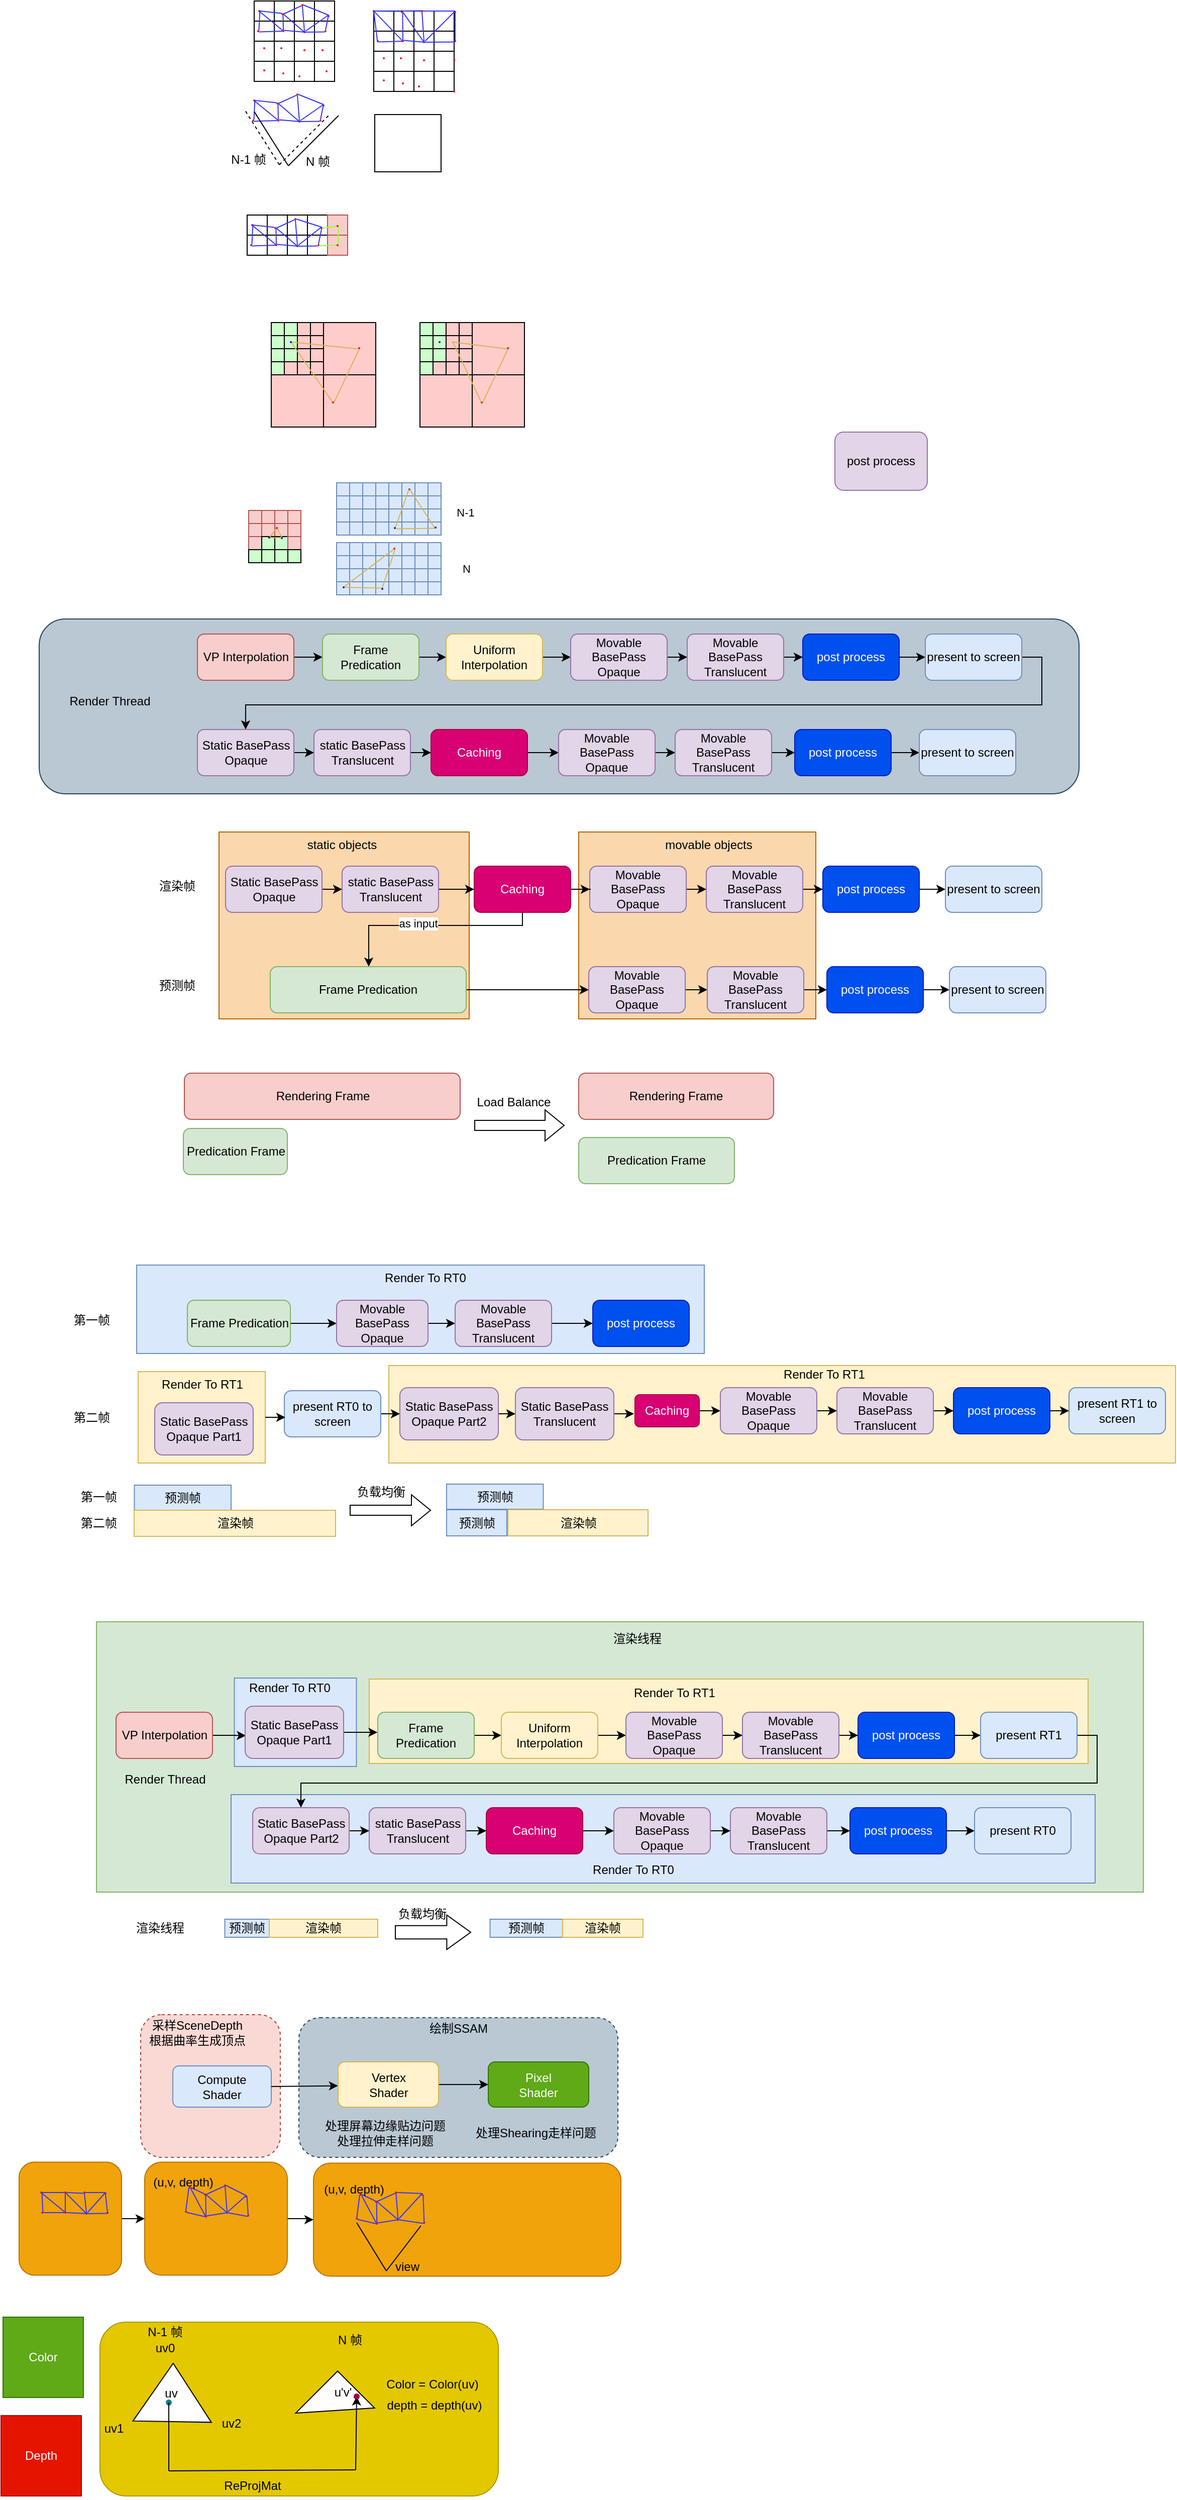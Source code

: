 <mxfile version="22.0.4" type="github">
  <diagram name="第 1 页" id="52QXw2NYSpRmnwmRipbn">
    <mxGraphModel dx="1620" dy="653" grid="0" gridSize="10" guides="1" tooltips="1" connect="1" arrows="1" fold="1" page="0" pageScale="1" pageWidth="827" pageHeight="1169" math="0" shadow="0">
      <root>
        <mxCell id="0" />
        <mxCell id="1" parent="0" />
        <mxCell id="gFnfuIhR1BDP4gPOZUnL-110" value="" style="rounded=1;whiteSpace=wrap;html=1;fillColor=#e3c800;fontColor=#000000;strokeColor=#B09500;" vertex="1" parent="1">
          <mxGeometry x="-83.5" y="2420" width="396.5" height="173" as="geometry" />
        </mxCell>
        <mxCell id="gFnfuIhR1BDP4gPOZUnL-86" value="" style="rounded=1;whiteSpace=wrap;html=1;fillColor=#f0a30a;fontColor=#000000;strokeColor=#BD7000;" vertex="1" parent="1">
          <mxGeometry x="129" y="2261.75" width="306" height="112.5" as="geometry" />
        </mxCell>
        <mxCell id="gFnfuIhR1BDP4gPOZUnL-90" style="edgeStyle=orthogonalEdgeStyle;rounded=0;orthogonalLoop=1;jettySize=auto;html=1;" edge="1" parent="1" source="gFnfuIhR1BDP4gPOZUnL-85" target="gFnfuIhR1BDP4gPOZUnL-86">
          <mxGeometry relative="1" as="geometry" />
        </mxCell>
        <mxCell id="gFnfuIhR1BDP4gPOZUnL-85" value="" style="rounded=1;whiteSpace=wrap;html=1;fillColor=#f0a30a;fontColor=#000000;strokeColor=#BD7000;" vertex="1" parent="1">
          <mxGeometry x="-39" y="2260.75" width="142" height="112.5" as="geometry" />
        </mxCell>
        <mxCell id="gFnfuIhR1BDP4gPOZUnL-88" style="edgeStyle=orthogonalEdgeStyle;rounded=0;orthogonalLoop=1;jettySize=auto;html=1;entryX=0;entryY=0.5;entryDx=0;entryDy=0;" edge="1" parent="1" source="gFnfuIhR1BDP4gPOZUnL-61" target="gFnfuIhR1BDP4gPOZUnL-85">
          <mxGeometry relative="1" as="geometry" />
        </mxCell>
        <mxCell id="gFnfuIhR1BDP4gPOZUnL-61" value="" style="rounded=1;whiteSpace=wrap;html=1;fillColor=#f0a30a;fontColor=#000000;strokeColor=#BD7000;" vertex="1" parent="1">
          <mxGeometry x="-164" y="2260.75" width="102" height="112.5" as="geometry" />
        </mxCell>
        <mxCell id="gFnfuIhR1BDP4gPOZUnL-5" value="" style="rounded=1;whiteSpace=wrap;html=1;dashed=1;fillColor=#bac8d3;strokeColor=#23445d;" vertex="1" parent="1">
          <mxGeometry x="114.5" y="2117" width="317.5" height="139" as="geometry" />
        </mxCell>
        <mxCell id="gFnfuIhR1BDP4gPOZUnL-2" value="" style="rounded=1;whiteSpace=wrap;html=1;dashed=1;fillColor=#fad9d5;strokeColor=#ae4132;" vertex="1" parent="1">
          <mxGeometry x="-43" y="2114" width="139" height="142" as="geometry" />
        </mxCell>
        <mxCell id="-HoKMBdWZA7XqO57c7jX-98" value="" style="rounded=0;whiteSpace=wrap;html=1;fillColor=#d5e8d4;strokeColor=#82b366;" parent="1" vertex="1">
          <mxGeometry x="-87" y="1723" width="1042" height="269" as="geometry" />
        </mxCell>
        <mxCell id="-HoKMBdWZA7XqO57c7jX-87" value="" style="rounded=0;whiteSpace=wrap;html=1;fillColor=#dae8fc;strokeColor=#6c8ebf;" parent="1" vertex="1">
          <mxGeometry x="47" y="1895" width="860" height="88" as="geometry" />
        </mxCell>
        <mxCell id="-HoKMBdWZA7XqO57c7jX-85" value="" style="rounded=0;whiteSpace=wrap;html=1;fillColor=#fff2cc;strokeColor=#d6b656;" parent="1" vertex="1">
          <mxGeometry x="184.5" y="1780" width="715.5" height="84" as="geometry" />
        </mxCell>
        <mxCell id="-HoKMBdWZA7XqO57c7jX-79" value="" style="rounded=0;whiteSpace=wrap;html=1;fillColor=#dae8fc;strokeColor=#6c8ebf;" parent="1" vertex="1">
          <mxGeometry x="50.25" y="1779" width="121.5" height="88" as="geometry" />
        </mxCell>
        <mxCell id="-HoKMBdWZA7XqO57c7jX-34" value="" style="rounded=0;whiteSpace=wrap;html=1;fillColor=#fff2cc;strokeColor=#d6b656;" parent="1" vertex="1">
          <mxGeometry x="204" y="1468" width="783" height="97" as="geometry" />
        </mxCell>
        <mxCell id="-HoKMBdWZA7XqO57c7jX-16" value="" style="rounded=0;whiteSpace=wrap;html=1;fillColor=#fff2cc;strokeColor=#d6b656;" parent="1" vertex="1">
          <mxGeometry x="-45.5" y="1474" width="126.5" height="91" as="geometry" />
        </mxCell>
        <mxCell id="-HoKMBdWZA7XqO57c7jX-5" value="" style="rounded=0;whiteSpace=wrap;html=1;fillColor=#dae8fc;strokeColor=#6c8ebf;" parent="1" vertex="1">
          <mxGeometry x="-47" y="1368" width="565" height="88" as="geometry" />
        </mxCell>
        <mxCell id="_CxWsj8pHRZtv5aG9njl-158" value="" style="rounded=0;whiteSpace=wrap;html=1;fillColor=#fad7ac;strokeColor=#b46504;" parent="1" vertex="1">
          <mxGeometry x="393" y="937" width="236" height="186" as="geometry" />
        </mxCell>
        <mxCell id="_CxWsj8pHRZtv5aG9njl-157" value="" style="rounded=0;whiteSpace=wrap;html=1;fillColor=#fad7ac;strokeColor=#b46504;" parent="1" vertex="1">
          <mxGeometry x="35" y="937" width="249" height="186" as="geometry" />
        </mxCell>
        <mxCell id="_CxWsj8pHRZtv5aG9njl-113" value="&lt;p&gt;&lt;br&gt;&lt;/p&gt;" style="rounded=1;whiteSpace=wrap;html=1;fillColor=#bac8d3;strokeColor=#23445d;" parent="1" vertex="1">
          <mxGeometry x="-144" y="725" width="1035" height="174" as="geometry" />
        </mxCell>
        <mxCell id="_CxWsj8pHRZtv5aG9njl-65" value="" style="whiteSpace=wrap;html=1;aspect=fixed;strokeColor=#6c8ebf;fillColor=#dae8fc;" parent="1" vertex="1">
          <mxGeometry x="152" y="649" width="13" height="13" as="geometry" />
        </mxCell>
        <mxCell id="_CxWsj8pHRZtv5aG9njl-66" value="" style="whiteSpace=wrap;html=1;aspect=fixed;strokeColor=#6c8ebf;fillColor=#dae8fc;" parent="1" vertex="1">
          <mxGeometry x="165" y="649" width="13" height="13" as="geometry" />
        </mxCell>
        <mxCell id="_CxWsj8pHRZtv5aG9njl-67" value="" style="whiteSpace=wrap;html=1;aspect=fixed;strokeColor=#6c8ebf;fillColor=#dae8fc;" parent="1" vertex="1">
          <mxGeometry x="178" y="649" width="13" height="13" as="geometry" />
        </mxCell>
        <mxCell id="_CxWsj8pHRZtv5aG9njl-68" value="" style="whiteSpace=wrap;html=1;aspect=fixed;strokeColor=#6c8ebf;fillColor=#dae8fc;" parent="1" vertex="1">
          <mxGeometry x="191" y="649" width="13" height="13" as="geometry" />
        </mxCell>
        <mxCell id="_CxWsj8pHRZtv5aG9njl-69" value="" style="whiteSpace=wrap;html=1;aspect=fixed;strokeColor=#6c8ebf;fillColor=#dae8fc;" parent="1" vertex="1">
          <mxGeometry x="152" y="662" width="13" height="13" as="geometry" />
        </mxCell>
        <mxCell id="_CxWsj8pHRZtv5aG9njl-70" value="" style="whiteSpace=wrap;html=1;aspect=fixed;strokeColor=#6c8ebf;fillColor=#dae8fc;" parent="1" vertex="1">
          <mxGeometry x="165" y="662" width="13" height="13" as="geometry" />
        </mxCell>
        <mxCell id="_CxWsj8pHRZtv5aG9njl-71" value="" style="whiteSpace=wrap;html=1;aspect=fixed;strokeColor=#6c8ebf;fillColor=#dae8fc;" parent="1" vertex="1">
          <mxGeometry x="178" y="662" width="13" height="13" as="geometry" />
        </mxCell>
        <mxCell id="_CxWsj8pHRZtv5aG9njl-72" value="" style="whiteSpace=wrap;html=1;aspect=fixed;strokeColor=#6c8ebf;fillColor=#dae8fc;" parent="1" vertex="1">
          <mxGeometry x="191" y="662" width="13" height="13" as="geometry" />
        </mxCell>
        <mxCell id="_CxWsj8pHRZtv5aG9njl-73" value="" style="whiteSpace=wrap;html=1;aspect=fixed;strokeColor=#6c8ebf;fillColor=#dae8fc;" parent="1" vertex="1">
          <mxGeometry x="152" y="675" width="13" height="13" as="geometry" />
        </mxCell>
        <mxCell id="_CxWsj8pHRZtv5aG9njl-74" value="" style="whiteSpace=wrap;html=1;aspect=fixed;strokeColor=#6c8ebf;fillColor=#dae8fc;" parent="1" vertex="1">
          <mxGeometry x="165" y="675" width="13" height="13" as="geometry" />
        </mxCell>
        <mxCell id="_CxWsj8pHRZtv5aG9njl-75" value="" style="whiteSpace=wrap;html=1;aspect=fixed;strokeColor=#6c8ebf;fillColor=#dae8fc;" parent="1" vertex="1">
          <mxGeometry x="178" y="675" width="13" height="13" as="geometry" />
        </mxCell>
        <mxCell id="_CxWsj8pHRZtv5aG9njl-76" value="" style="whiteSpace=wrap;html=1;aspect=fixed;strokeColor=#6c8ebf;fillColor=#dae8fc;" parent="1" vertex="1">
          <mxGeometry x="191" y="675" width="13" height="13" as="geometry" />
        </mxCell>
        <mxCell id="_CxWsj8pHRZtv5aG9njl-77" value="" style="whiteSpace=wrap;html=1;aspect=fixed;strokeColor=#6c8ebf;fillColor=#dae8fc;" parent="1" vertex="1">
          <mxGeometry x="152" y="688" width="13" height="13" as="geometry" />
        </mxCell>
        <mxCell id="_CxWsj8pHRZtv5aG9njl-78" value="" style="whiteSpace=wrap;html=1;aspect=fixed;strokeColor=#6c8ebf;fillColor=#dae8fc;" parent="1" vertex="1">
          <mxGeometry x="165" y="688" width="13" height="13" as="geometry" />
        </mxCell>
        <mxCell id="_CxWsj8pHRZtv5aG9njl-79" value="" style="whiteSpace=wrap;html=1;aspect=fixed;strokeColor=#6c8ebf;fillColor=#dae8fc;" parent="1" vertex="1">
          <mxGeometry x="178" y="688" width="13" height="13" as="geometry" />
        </mxCell>
        <mxCell id="_CxWsj8pHRZtv5aG9njl-80" value="" style="whiteSpace=wrap;html=1;aspect=fixed;strokeColor=#6c8ebf;fillColor=#dae8fc;" parent="1" vertex="1">
          <mxGeometry x="191" y="688" width="13" height="13" as="geometry" />
        </mxCell>
        <mxCell id="_CxWsj8pHRZtv5aG9njl-81" value="" style="whiteSpace=wrap;html=1;aspect=fixed;strokeColor=#6c8ebf;fillColor=#dae8fc;" parent="1" vertex="1">
          <mxGeometry x="204" y="649" width="13" height="13" as="geometry" />
        </mxCell>
        <mxCell id="_CxWsj8pHRZtv5aG9njl-82" value="" style="whiteSpace=wrap;html=1;aspect=fixed;strokeColor=#6c8ebf;fillColor=#dae8fc;" parent="1" vertex="1">
          <mxGeometry x="217" y="649" width="13" height="13" as="geometry" />
        </mxCell>
        <mxCell id="_CxWsj8pHRZtv5aG9njl-83" value="" style="whiteSpace=wrap;html=1;aspect=fixed;strokeColor=#6c8ebf;fillColor=#dae8fc;" parent="1" vertex="1">
          <mxGeometry x="230" y="649" width="13" height="13" as="geometry" />
        </mxCell>
        <mxCell id="_CxWsj8pHRZtv5aG9njl-84" value="" style="whiteSpace=wrap;html=1;aspect=fixed;strokeColor=#6c8ebf;fillColor=#dae8fc;" parent="1" vertex="1">
          <mxGeometry x="243" y="649" width="13" height="13" as="geometry" />
        </mxCell>
        <mxCell id="_CxWsj8pHRZtv5aG9njl-85" value="" style="whiteSpace=wrap;html=1;aspect=fixed;strokeColor=#6c8ebf;fillColor=#dae8fc;" parent="1" vertex="1">
          <mxGeometry x="204" y="662" width="13" height="13" as="geometry" />
        </mxCell>
        <mxCell id="_CxWsj8pHRZtv5aG9njl-86" value="" style="whiteSpace=wrap;html=1;aspect=fixed;strokeColor=#6c8ebf;fillColor=#dae8fc;" parent="1" vertex="1">
          <mxGeometry x="217" y="662" width="13" height="13" as="geometry" />
        </mxCell>
        <mxCell id="_CxWsj8pHRZtv5aG9njl-87" value="" style="whiteSpace=wrap;html=1;aspect=fixed;strokeColor=#6c8ebf;fillColor=#dae8fc;" parent="1" vertex="1">
          <mxGeometry x="230" y="662" width="13" height="13" as="geometry" />
        </mxCell>
        <mxCell id="_CxWsj8pHRZtv5aG9njl-88" value="" style="whiteSpace=wrap;html=1;aspect=fixed;strokeColor=#6c8ebf;fillColor=#dae8fc;" parent="1" vertex="1">
          <mxGeometry x="243" y="662" width="13" height="13" as="geometry" />
        </mxCell>
        <mxCell id="_CxWsj8pHRZtv5aG9njl-89" value="" style="whiteSpace=wrap;html=1;aspect=fixed;strokeColor=#6c8ebf;fillColor=#dae8fc;" parent="1" vertex="1">
          <mxGeometry x="204" y="675" width="13" height="13" as="geometry" />
        </mxCell>
        <mxCell id="_CxWsj8pHRZtv5aG9njl-90" value="" style="whiteSpace=wrap;html=1;aspect=fixed;strokeColor=#6c8ebf;fillColor=#dae8fc;" parent="1" vertex="1">
          <mxGeometry x="217" y="675" width="13" height="13" as="geometry" />
        </mxCell>
        <mxCell id="_CxWsj8pHRZtv5aG9njl-91" value="" style="whiteSpace=wrap;html=1;aspect=fixed;strokeColor=#6c8ebf;fillColor=#dae8fc;" parent="1" vertex="1">
          <mxGeometry x="230" y="675" width="13" height="13" as="geometry" />
        </mxCell>
        <mxCell id="_CxWsj8pHRZtv5aG9njl-92" value="" style="whiteSpace=wrap;html=1;aspect=fixed;strokeColor=#6c8ebf;fillColor=#dae8fc;" parent="1" vertex="1">
          <mxGeometry x="243" y="675" width="13" height="13" as="geometry" />
        </mxCell>
        <mxCell id="_CxWsj8pHRZtv5aG9njl-93" value="" style="whiteSpace=wrap;html=1;aspect=fixed;strokeColor=#6c8ebf;fillColor=#dae8fc;" parent="1" vertex="1">
          <mxGeometry x="204" y="688" width="13" height="13" as="geometry" />
        </mxCell>
        <mxCell id="_CxWsj8pHRZtv5aG9njl-94" value="" style="whiteSpace=wrap;html=1;aspect=fixed;strokeColor=#6c8ebf;fillColor=#dae8fc;" parent="1" vertex="1">
          <mxGeometry x="217" y="688" width="13" height="13" as="geometry" />
        </mxCell>
        <mxCell id="_CxWsj8pHRZtv5aG9njl-95" value="" style="whiteSpace=wrap;html=1;aspect=fixed;strokeColor=#6c8ebf;fillColor=#dae8fc;" parent="1" vertex="1">
          <mxGeometry x="230" y="688" width="13" height="13" as="geometry" />
        </mxCell>
        <mxCell id="_CxWsj8pHRZtv5aG9njl-96" value="" style="whiteSpace=wrap;html=1;aspect=fixed;strokeColor=#6c8ebf;fillColor=#dae8fc;" parent="1" vertex="1">
          <mxGeometry x="243" y="688" width="13" height="13" as="geometry" />
        </mxCell>
        <mxCell id="_CxWsj8pHRZtv5aG9njl-32" value="" style="whiteSpace=wrap;html=1;aspect=fixed;strokeColor=#6c8ebf;fillColor=#dae8fc;" parent="1" vertex="1">
          <mxGeometry x="152" y="589.5" width="13" height="13" as="geometry" />
        </mxCell>
        <mxCell id="_CxWsj8pHRZtv5aG9njl-33" value="" style="whiteSpace=wrap;html=1;aspect=fixed;strokeColor=#6c8ebf;fillColor=#dae8fc;" parent="1" vertex="1">
          <mxGeometry x="165" y="589.5" width="13" height="13" as="geometry" />
        </mxCell>
        <mxCell id="_CxWsj8pHRZtv5aG9njl-34" value="" style="whiteSpace=wrap;html=1;aspect=fixed;strokeColor=#6c8ebf;fillColor=#dae8fc;" parent="1" vertex="1">
          <mxGeometry x="178" y="589.5" width="13" height="13" as="geometry" />
        </mxCell>
        <mxCell id="_CxWsj8pHRZtv5aG9njl-35" value="" style="whiteSpace=wrap;html=1;aspect=fixed;strokeColor=#6c8ebf;fillColor=#dae8fc;" parent="1" vertex="1">
          <mxGeometry x="191" y="589.5" width="13" height="13" as="geometry" />
        </mxCell>
        <mxCell id="_CxWsj8pHRZtv5aG9njl-37" value="" style="whiteSpace=wrap;html=1;aspect=fixed;strokeColor=#6c8ebf;fillColor=#dae8fc;" parent="1" vertex="1">
          <mxGeometry x="152" y="602.5" width="13" height="13" as="geometry" />
        </mxCell>
        <mxCell id="_CxWsj8pHRZtv5aG9njl-38" value="" style="whiteSpace=wrap;html=1;aspect=fixed;strokeColor=#6c8ebf;fillColor=#dae8fc;" parent="1" vertex="1">
          <mxGeometry x="165" y="602.5" width="13" height="13" as="geometry" />
        </mxCell>
        <mxCell id="_CxWsj8pHRZtv5aG9njl-39" value="" style="whiteSpace=wrap;html=1;aspect=fixed;strokeColor=#6c8ebf;fillColor=#dae8fc;" parent="1" vertex="1">
          <mxGeometry x="178" y="602.5" width="13" height="13" as="geometry" />
        </mxCell>
        <mxCell id="_CxWsj8pHRZtv5aG9njl-40" value="" style="whiteSpace=wrap;html=1;aspect=fixed;strokeColor=#6c8ebf;fillColor=#dae8fc;" parent="1" vertex="1">
          <mxGeometry x="191" y="602.5" width="13" height="13" as="geometry" />
        </mxCell>
        <mxCell id="_CxWsj8pHRZtv5aG9njl-41" value="" style="whiteSpace=wrap;html=1;aspect=fixed;strokeColor=#6c8ebf;fillColor=#dae8fc;" parent="1" vertex="1">
          <mxGeometry x="152" y="615.5" width="13" height="13" as="geometry" />
        </mxCell>
        <mxCell id="_CxWsj8pHRZtv5aG9njl-42" value="" style="whiteSpace=wrap;html=1;aspect=fixed;strokeColor=#6c8ebf;fillColor=#dae8fc;" parent="1" vertex="1">
          <mxGeometry x="165" y="615.5" width="13" height="13" as="geometry" />
        </mxCell>
        <mxCell id="_CxWsj8pHRZtv5aG9njl-43" value="" style="whiteSpace=wrap;html=1;aspect=fixed;strokeColor=#6c8ebf;fillColor=#dae8fc;" parent="1" vertex="1">
          <mxGeometry x="178" y="615.5" width="13" height="13" as="geometry" />
        </mxCell>
        <mxCell id="_CxWsj8pHRZtv5aG9njl-44" value="" style="whiteSpace=wrap;html=1;aspect=fixed;strokeColor=#6c8ebf;fillColor=#dae8fc;" parent="1" vertex="1">
          <mxGeometry x="191" y="615.5" width="13" height="13" as="geometry" />
        </mxCell>
        <mxCell id="_CxWsj8pHRZtv5aG9njl-45" value="" style="whiteSpace=wrap;html=1;aspect=fixed;strokeColor=#6c8ebf;fillColor=#dae8fc;" parent="1" vertex="1">
          <mxGeometry x="152" y="628.5" width="13" height="13" as="geometry" />
        </mxCell>
        <mxCell id="_CxWsj8pHRZtv5aG9njl-46" value="" style="whiteSpace=wrap;html=1;aspect=fixed;strokeColor=#6c8ebf;fillColor=#dae8fc;" parent="1" vertex="1">
          <mxGeometry x="165" y="628.5" width="13" height="13" as="geometry" />
        </mxCell>
        <mxCell id="_CxWsj8pHRZtv5aG9njl-47" value="" style="whiteSpace=wrap;html=1;aspect=fixed;strokeColor=#6c8ebf;fillColor=#dae8fc;" parent="1" vertex="1">
          <mxGeometry x="178" y="628.5" width="13" height="13" as="geometry" />
        </mxCell>
        <mxCell id="_CxWsj8pHRZtv5aG9njl-48" value="" style="whiteSpace=wrap;html=1;aspect=fixed;strokeColor=#6c8ebf;fillColor=#dae8fc;" parent="1" vertex="1">
          <mxGeometry x="191" y="628.5" width="13" height="13" as="geometry" />
        </mxCell>
        <mxCell id="_CxWsj8pHRZtv5aG9njl-49" value="" style="whiteSpace=wrap;html=1;aspect=fixed;strokeColor=#6c8ebf;fillColor=#dae8fc;" parent="1" vertex="1">
          <mxGeometry x="204" y="589.5" width="13" height="13" as="geometry" />
        </mxCell>
        <mxCell id="_CxWsj8pHRZtv5aG9njl-50" value="" style="whiteSpace=wrap;html=1;aspect=fixed;strokeColor=#6c8ebf;fillColor=#dae8fc;" parent="1" vertex="1">
          <mxGeometry x="217" y="589.5" width="13" height="13" as="geometry" />
        </mxCell>
        <mxCell id="_CxWsj8pHRZtv5aG9njl-51" value="" style="whiteSpace=wrap;html=1;aspect=fixed;strokeColor=#6c8ebf;fillColor=#dae8fc;" parent="1" vertex="1">
          <mxGeometry x="230" y="589.5" width="13" height="13" as="geometry" />
        </mxCell>
        <mxCell id="_CxWsj8pHRZtv5aG9njl-52" value="" style="whiteSpace=wrap;html=1;aspect=fixed;strokeColor=#6c8ebf;fillColor=#dae8fc;" parent="1" vertex="1">
          <mxGeometry x="243" y="589.5" width="13" height="13" as="geometry" />
        </mxCell>
        <mxCell id="_CxWsj8pHRZtv5aG9njl-53" value="" style="whiteSpace=wrap;html=1;aspect=fixed;strokeColor=#6c8ebf;fillColor=#dae8fc;" parent="1" vertex="1">
          <mxGeometry x="204" y="602.5" width="13" height="13" as="geometry" />
        </mxCell>
        <mxCell id="_CxWsj8pHRZtv5aG9njl-54" value="" style="whiteSpace=wrap;html=1;aspect=fixed;strokeColor=#6c8ebf;fillColor=#dae8fc;" parent="1" vertex="1">
          <mxGeometry x="217" y="602.5" width="13" height="13" as="geometry" />
        </mxCell>
        <mxCell id="_CxWsj8pHRZtv5aG9njl-55" value="" style="whiteSpace=wrap;html=1;aspect=fixed;strokeColor=#6c8ebf;fillColor=#dae8fc;" parent="1" vertex="1">
          <mxGeometry x="230" y="602.5" width="13" height="13" as="geometry" />
        </mxCell>
        <mxCell id="_CxWsj8pHRZtv5aG9njl-56" value="" style="whiteSpace=wrap;html=1;aspect=fixed;strokeColor=#6c8ebf;fillColor=#dae8fc;" parent="1" vertex="1">
          <mxGeometry x="243" y="602.5" width="13" height="13" as="geometry" />
        </mxCell>
        <mxCell id="_CxWsj8pHRZtv5aG9njl-57" value="" style="whiteSpace=wrap;html=1;aspect=fixed;strokeColor=#6c8ebf;fillColor=#dae8fc;" parent="1" vertex="1">
          <mxGeometry x="204" y="615.5" width="13" height="13" as="geometry" />
        </mxCell>
        <mxCell id="_CxWsj8pHRZtv5aG9njl-58" value="" style="whiteSpace=wrap;html=1;aspect=fixed;strokeColor=#6c8ebf;fillColor=#dae8fc;" parent="1" vertex="1">
          <mxGeometry x="217" y="615.5" width="13" height="13" as="geometry" />
        </mxCell>
        <mxCell id="_CxWsj8pHRZtv5aG9njl-59" value="" style="whiteSpace=wrap;html=1;aspect=fixed;strokeColor=#6c8ebf;fillColor=#dae8fc;" parent="1" vertex="1">
          <mxGeometry x="230" y="615.5" width="13" height="13" as="geometry" />
        </mxCell>
        <mxCell id="_CxWsj8pHRZtv5aG9njl-60" value="" style="whiteSpace=wrap;html=1;aspect=fixed;strokeColor=#6c8ebf;fillColor=#dae8fc;" parent="1" vertex="1">
          <mxGeometry x="243" y="615.5" width="13" height="13" as="geometry" />
        </mxCell>
        <mxCell id="_CxWsj8pHRZtv5aG9njl-61" value="" style="whiteSpace=wrap;html=1;aspect=fixed;strokeColor=#6c8ebf;fillColor=#dae8fc;" parent="1" vertex="1">
          <mxGeometry x="204" y="628.5" width="13" height="13" as="geometry" />
        </mxCell>
        <mxCell id="_CxWsj8pHRZtv5aG9njl-62" value="" style="whiteSpace=wrap;html=1;aspect=fixed;strokeColor=#6c8ebf;fillColor=#dae8fc;" parent="1" vertex="1">
          <mxGeometry x="217" y="628.5" width="13" height="13" as="geometry" />
        </mxCell>
        <mxCell id="_CxWsj8pHRZtv5aG9njl-63" value="" style="whiteSpace=wrap;html=1;aspect=fixed;strokeColor=#6c8ebf;fillColor=#dae8fc;" parent="1" vertex="1">
          <mxGeometry x="230" y="628.5" width="13" height="13" as="geometry" />
        </mxCell>
        <mxCell id="_CxWsj8pHRZtv5aG9njl-64" value="" style="whiteSpace=wrap;html=1;aspect=fixed;strokeColor=#6c8ebf;fillColor=#dae8fc;" parent="1" vertex="1">
          <mxGeometry x="243" y="628.5" width="13" height="13" as="geometry" />
        </mxCell>
        <mxCell id="_CxWsj8pHRZtv5aG9njl-3" value="" style="whiteSpace=wrap;html=1;aspect=fixed;fillColor=#FFCCCC;" parent="1" vertex="1">
          <mxGeometry x="87" y="482" width="52" height="52" as="geometry" />
        </mxCell>
        <mxCell id="_CxWsj8pHRZtv5aG9njl-2" value="" style="whiteSpace=wrap;html=1;aspect=fixed;fillColor=#FFCCCC;" parent="1" vertex="1">
          <mxGeometry x="139" y="482" width="52" height="52" as="geometry" />
        </mxCell>
        <mxCell id="_CxWsj8pHRZtv5aG9njl-1" value="" style="whiteSpace=wrap;html=1;aspect=fixed;fillColor=#FFCCCC;" parent="1" vertex="1">
          <mxGeometry x="139" y="430" width="52" height="52" as="geometry" />
        </mxCell>
        <mxCell id="zrD310suB1USUXp1EIBQ-1" value="" style="whiteSpace=wrap;html=1;aspect=fixed;" parent="1" vertex="1">
          <mxGeometry x="70" y="110" width="20" height="20" as="geometry" />
        </mxCell>
        <mxCell id="zrD310suB1USUXp1EIBQ-2" value="" style="whiteSpace=wrap;html=1;aspect=fixed;" parent="1" vertex="1">
          <mxGeometry x="90" y="110" width="20" height="20" as="geometry" />
        </mxCell>
        <mxCell id="zrD310suB1USUXp1EIBQ-3" value="" style="whiteSpace=wrap;html=1;aspect=fixed;" parent="1" vertex="1">
          <mxGeometry x="110" y="110" width="20" height="20" as="geometry" />
        </mxCell>
        <mxCell id="zrD310suB1USUXp1EIBQ-4" value="" style="whiteSpace=wrap;html=1;aspect=fixed;" parent="1" vertex="1">
          <mxGeometry x="130" y="110" width="20" height="20" as="geometry" />
        </mxCell>
        <mxCell id="zrD310suB1USUXp1EIBQ-5" value="" style="whiteSpace=wrap;html=1;aspect=fixed;" parent="1" vertex="1">
          <mxGeometry x="70" y="130" width="20" height="20" as="geometry" />
        </mxCell>
        <mxCell id="zrD310suB1USUXp1EIBQ-6" value="" style="whiteSpace=wrap;html=1;aspect=fixed;" parent="1" vertex="1">
          <mxGeometry x="90" y="130" width="20" height="20" as="geometry" />
        </mxCell>
        <mxCell id="zrD310suB1USUXp1EIBQ-7" value="" style="whiteSpace=wrap;html=1;aspect=fixed;" parent="1" vertex="1">
          <mxGeometry x="110" y="130" width="20" height="20" as="geometry" />
        </mxCell>
        <mxCell id="zrD310suB1USUXp1EIBQ-8" value="" style="whiteSpace=wrap;html=1;aspect=fixed;" parent="1" vertex="1">
          <mxGeometry x="130" y="130" width="20" height="20" as="geometry" />
        </mxCell>
        <mxCell id="zrD310suB1USUXp1EIBQ-9" value="" style="whiteSpace=wrap;html=1;aspect=fixed;" parent="1" vertex="1">
          <mxGeometry x="70" y="150" width="20" height="20" as="geometry" />
        </mxCell>
        <mxCell id="zrD310suB1USUXp1EIBQ-10" value="" style="whiteSpace=wrap;html=1;aspect=fixed;" parent="1" vertex="1">
          <mxGeometry x="90" y="150" width="20" height="20" as="geometry" />
        </mxCell>
        <mxCell id="zrD310suB1USUXp1EIBQ-11" value="" style="whiteSpace=wrap;html=1;aspect=fixed;" parent="1" vertex="1">
          <mxGeometry x="110" y="150" width="20" height="20" as="geometry" />
        </mxCell>
        <mxCell id="zrD310suB1USUXp1EIBQ-12" value="" style="whiteSpace=wrap;html=1;aspect=fixed;" parent="1" vertex="1">
          <mxGeometry x="130" y="150" width="20" height="20" as="geometry" />
        </mxCell>
        <mxCell id="zrD310suB1USUXp1EIBQ-13" value="" style="whiteSpace=wrap;html=1;aspect=fixed;" parent="1" vertex="1">
          <mxGeometry x="70" y="170" width="20" height="20" as="geometry" />
        </mxCell>
        <mxCell id="zrD310suB1USUXp1EIBQ-14" value="" style="whiteSpace=wrap;html=1;aspect=fixed;" parent="1" vertex="1">
          <mxGeometry x="90" y="170" width="20" height="20" as="geometry" />
        </mxCell>
        <mxCell id="zrD310suB1USUXp1EIBQ-15" value="" style="whiteSpace=wrap;html=1;aspect=fixed;" parent="1" vertex="1">
          <mxGeometry x="110" y="170" width="20" height="20" as="geometry" />
        </mxCell>
        <mxCell id="zrD310suB1USUXp1EIBQ-16" value="" style="whiteSpace=wrap;html=1;aspect=fixed;" parent="1" vertex="1">
          <mxGeometry x="130" y="170" width="20" height="20" as="geometry" />
        </mxCell>
        <mxCell id="zrD310suB1USUXp1EIBQ-19" value="" style="ellipse;whiteSpace=wrap;html=1;aspect=fixed;fillColor=#FF0000;strokeColor=none;" parent="1" vertex="1">
          <mxGeometry x="74" y="119" width="2" height="2" as="geometry" />
        </mxCell>
        <mxCell id="zrD310suB1USUXp1EIBQ-21" value="" style="ellipse;whiteSpace=wrap;html=1;aspect=fixed;fillColor=#FF0000;strokeColor=none;" parent="1" vertex="1">
          <mxGeometry x="97" y="122" width="2" height="2" as="geometry" />
        </mxCell>
        <mxCell id="zrD310suB1USUXp1EIBQ-22" value="" style="ellipse;whiteSpace=wrap;html=1;aspect=fixed;fillColor=#FF0000;strokeColor=none;" parent="1" vertex="1">
          <mxGeometry x="117" y="113" width="2" height="2" as="geometry" />
        </mxCell>
        <mxCell id="zrD310suB1USUXp1EIBQ-24" value="" style="ellipse;whiteSpace=wrap;html=1;aspect=fixed;fillColor=#FF0000;strokeColor=none;" parent="1" vertex="1">
          <mxGeometry x="143" y="124" width="2" height="2" as="geometry" />
        </mxCell>
        <mxCell id="zrD310suB1USUXp1EIBQ-25" value="" style="ellipse;whiteSpace=wrap;html=1;aspect=fixed;fillColor=#FF0000;strokeColor=none;" parent="1" vertex="1">
          <mxGeometry x="137" y="158" width="2" height="2" as="geometry" />
        </mxCell>
        <mxCell id="zrD310suB1USUXp1EIBQ-26" value="" style="ellipse;whiteSpace=wrap;html=1;aspect=fixed;fillColor=#FF0000;strokeColor=none;" parent="1" vertex="1">
          <mxGeometry x="141" y="179" width="2" height="2" as="geometry" />
        </mxCell>
        <mxCell id="zrD310suB1USUXp1EIBQ-27" value="" style="ellipse;whiteSpace=wrap;html=1;aspect=fixed;fillColor=#FF0000;strokeColor=none;" parent="1" vertex="1">
          <mxGeometry x="140" y="139" width="2" height="2" as="geometry" />
        </mxCell>
        <mxCell id="zrD310suB1USUXp1EIBQ-28" value="" style="ellipse;whiteSpace=wrap;html=1;aspect=fixed;fillColor=#FF0000;strokeColor=none;" parent="1" vertex="1">
          <mxGeometry x="114" y="184" width="2" height="2" as="geometry" />
        </mxCell>
        <mxCell id="zrD310suB1USUXp1EIBQ-29" value="" style="ellipse;whiteSpace=wrap;html=1;aspect=fixed;fillColor=#FF0000;strokeColor=none;" parent="1" vertex="1">
          <mxGeometry x="119" y="158" width="2" height="2" as="geometry" />
        </mxCell>
        <mxCell id="zrD310suB1USUXp1EIBQ-30" value="" style="ellipse;whiteSpace=wrap;html=1;aspect=fixed;fillColor=#FF0000;strokeColor=none;" parent="1" vertex="1">
          <mxGeometry x="119" y="140" width="2" height="2" as="geometry" />
        </mxCell>
        <mxCell id="zrD310suB1USUXp1EIBQ-31" value="" style="ellipse;whiteSpace=wrap;html=1;aspect=fixed;fillColor=#FF0000;strokeColor=none;" parent="1" vertex="1">
          <mxGeometry x="98" y="181" width="2" height="2" as="geometry" />
        </mxCell>
        <mxCell id="zrD310suB1USUXp1EIBQ-32" value="" style="ellipse;whiteSpace=wrap;html=1;aspect=fixed;fillColor=#FF0000;strokeColor=none;" parent="1" vertex="1">
          <mxGeometry x="96" y="156" width="2" height="2" as="geometry" />
        </mxCell>
        <mxCell id="zrD310suB1USUXp1EIBQ-33" value="" style="ellipse;whiteSpace=wrap;html=1;aspect=fixed;fillColor=#FF0000;strokeColor=none;" parent="1" vertex="1">
          <mxGeometry x="98" y="139" width="2" height="2" as="geometry" />
        </mxCell>
        <mxCell id="zrD310suB1USUXp1EIBQ-34" value="" style="ellipse;whiteSpace=wrap;html=1;aspect=fixed;fillColor=#FF0000;strokeColor=none;" parent="1" vertex="1">
          <mxGeometry x="79" y="178" width="2" height="2" as="geometry" />
        </mxCell>
        <mxCell id="zrD310suB1USUXp1EIBQ-35" value="" style="ellipse;whiteSpace=wrap;html=1;aspect=fixed;fillColor=#FF0000;strokeColor=none;" parent="1" vertex="1">
          <mxGeometry x="79" y="156" width="2" height="2" as="geometry" />
        </mxCell>
        <mxCell id="zrD310suB1USUXp1EIBQ-36" value="" style="ellipse;whiteSpace=wrap;html=1;aspect=fixed;fillColor=#FF0000;strokeColor=none;" parent="1" vertex="1">
          <mxGeometry x="73" y="139" width="2" height="2" as="geometry" />
        </mxCell>
        <mxCell id="zrD310suB1USUXp1EIBQ-37" value="" style="endArrow=none;html=1;rounded=0;entryX=0;entryY=0;entryDx=0;entryDy=0;exitX=1;exitY=0.5;exitDx=0;exitDy=0;strokeColor=#3333FF;fontStyle=1" parent="1" source="zrD310suB1USUXp1EIBQ-19" target="zrD310suB1USUXp1EIBQ-21" edge="1">
          <mxGeometry width="50" height="50" relative="1" as="geometry">
            <mxPoint x="81" y="100" as="sourcePoint" />
            <mxPoint x="102" y="103" as="targetPoint" />
          </mxGeometry>
        </mxCell>
        <mxCell id="zrD310suB1USUXp1EIBQ-38" value="" style="endArrow=none;html=1;rounded=0;entryX=1;entryY=0;entryDx=0;entryDy=0;exitX=1;exitY=0;exitDx=0;exitDy=0;strokeColor=#3333FF;fontStyle=1" parent="1" source="zrD310suB1USUXp1EIBQ-36" target="zrD310suB1USUXp1EIBQ-19" edge="1">
          <mxGeometry width="50" height="50" relative="1" as="geometry">
            <mxPoint x="86" y="130" as="sourcePoint" />
            <mxPoint x="107" y="132" as="targetPoint" />
          </mxGeometry>
        </mxCell>
        <mxCell id="zrD310suB1USUXp1EIBQ-39" value="" style="endArrow=none;html=1;rounded=0;entryX=0;entryY=0.5;entryDx=0;entryDy=0;exitX=1;exitY=1;exitDx=0;exitDy=0;strokeColor=#3333FF;fontStyle=1" parent="1" source="zrD310suB1USUXp1EIBQ-36" target="zrD310suB1USUXp1EIBQ-33" edge="1">
          <mxGeometry width="50" height="50" relative="1" as="geometry">
            <mxPoint x="96" y="140" as="sourcePoint" />
            <mxPoint x="117" y="142" as="targetPoint" />
          </mxGeometry>
        </mxCell>
        <mxCell id="zrD310suB1USUXp1EIBQ-40" value="" style="endArrow=none;html=1;rounded=0;entryX=1;entryY=1;entryDx=0;entryDy=0;exitX=0.5;exitY=0;exitDx=0;exitDy=0;strokeColor=#3333FF;fontStyle=1" parent="1" source="zrD310suB1USUXp1EIBQ-33" target="zrD310suB1USUXp1EIBQ-21" edge="1">
          <mxGeometry width="50" height="50" relative="1" as="geometry">
            <mxPoint x="106" y="150" as="sourcePoint" />
            <mxPoint x="127" y="152" as="targetPoint" />
          </mxGeometry>
        </mxCell>
        <mxCell id="zrD310suB1USUXp1EIBQ-41" value="" style="endArrow=none;html=1;rounded=0;entryX=0;entryY=0;entryDx=0;entryDy=0;exitX=1;exitY=1;exitDx=0;exitDy=0;strokeColor=#3333FF;fontStyle=1" parent="1" source="zrD310suB1USUXp1EIBQ-19" target="zrD310suB1USUXp1EIBQ-33" edge="1">
          <mxGeometry width="50" height="50" relative="1" as="geometry">
            <mxPoint x="116" y="160" as="sourcePoint" />
            <mxPoint x="137" y="162" as="targetPoint" />
          </mxGeometry>
        </mxCell>
        <mxCell id="zrD310suB1USUXp1EIBQ-43" value="" style="endArrow=none;html=1;rounded=0;entryX=0;entryY=1;entryDx=0;entryDy=0;exitX=1;exitY=0.5;exitDx=0;exitDy=0;strokeColor=#3333FF;fontStyle=1" parent="1" source="zrD310suB1USUXp1EIBQ-21" target="zrD310suB1USUXp1EIBQ-22" edge="1">
          <mxGeometry width="50" height="50" relative="1" as="geometry">
            <mxPoint x="86" y="130" as="sourcePoint" />
            <mxPoint x="107" y="132" as="targetPoint" />
          </mxGeometry>
        </mxCell>
        <mxCell id="zrD310suB1USUXp1EIBQ-44" value="" style="endArrow=none;html=1;rounded=0;entryX=1;entryY=0.5;entryDx=0;entryDy=0;exitX=1;exitY=0;exitDx=0;exitDy=0;strokeColor=#3333FF;fontStyle=1" parent="1" source="zrD310suB1USUXp1EIBQ-33" target="zrD310suB1USUXp1EIBQ-30" edge="1">
          <mxGeometry width="50" height="50" relative="1" as="geometry">
            <mxPoint x="109" y="133" as="sourcePoint" />
            <mxPoint x="127" y="125" as="targetPoint" />
          </mxGeometry>
        </mxCell>
        <mxCell id="zrD310suB1USUXp1EIBQ-45" value="" style="endArrow=none;html=1;rounded=0;entryX=0.5;entryY=1;entryDx=0;entryDy=0;strokeColor=#3333FF;fontStyle=1" parent="1" target="zrD310suB1USUXp1EIBQ-22" edge="1">
          <mxGeometry width="50" height="50" relative="1" as="geometry">
            <mxPoint x="120" y="140" as="sourcePoint" />
            <mxPoint x="109" y="134" as="targetPoint" />
          </mxGeometry>
        </mxCell>
        <mxCell id="zrD310suB1USUXp1EIBQ-46" value="" style="endArrow=none;html=1;rounded=0;strokeColor=#3333FF;fontStyle=1" parent="1" edge="1">
          <mxGeometry width="50" height="50" relative="1" as="geometry">
            <mxPoint x="120" y="141" as="sourcePoint" />
            <mxPoint x="99" y="123" as="targetPoint" />
          </mxGeometry>
        </mxCell>
        <mxCell id="zrD310suB1USUXp1EIBQ-47" value="" style="endArrow=none;html=1;rounded=0;entryX=0.5;entryY=0;entryDx=0;entryDy=0;strokeColor=#3333FF;fontStyle=1;exitX=1;exitY=0.5;exitDx=0;exitDy=0;" parent="1" source="zrD310suB1USUXp1EIBQ-22" target="zrD310suB1USUXp1EIBQ-24" edge="1">
          <mxGeometry width="50" height="50" relative="1" as="geometry">
            <mxPoint x="130" y="150" as="sourcePoint" />
            <mxPoint x="128" y="125" as="targetPoint" />
          </mxGeometry>
        </mxCell>
        <mxCell id="zrD310suB1USUXp1EIBQ-48" value="" style="endArrow=none;html=1;rounded=0;entryX=0.5;entryY=0;entryDx=0;entryDy=0;strokeColor=#3333FF;fontStyle=1" parent="1" target="zrD310suB1USUXp1EIBQ-24" edge="1">
          <mxGeometry width="50" height="50" relative="1" as="geometry">
            <mxPoint x="121" y="140" as="sourcePoint" />
            <mxPoint x="138" y="135" as="targetPoint" />
          </mxGeometry>
        </mxCell>
        <mxCell id="zrD310suB1USUXp1EIBQ-49" value="" style="endArrow=none;html=1;rounded=0;strokeColor=#3333FF;fontStyle=1;exitX=0.5;exitY=0;exitDx=0;exitDy=0;" parent="1" source="zrD310suB1USUXp1EIBQ-27" edge="1">
          <mxGeometry width="50" height="50" relative="1" as="geometry">
            <mxPoint x="150" y="170" as="sourcePoint" />
            <mxPoint x="144" y="124" as="targetPoint" />
          </mxGeometry>
        </mxCell>
        <mxCell id="zrD310suB1USUXp1EIBQ-50" value="" style="endArrow=none;html=1;rounded=0;strokeColor=#3333FF;fontStyle=1;exitX=0;exitY=1;exitDx=0;exitDy=0;" parent="1" source="zrD310suB1USUXp1EIBQ-27" edge="1">
          <mxGeometry width="50" height="50" relative="1" as="geometry">
            <mxPoint x="160" y="180" as="sourcePoint" />
            <mxPoint x="120" y="141" as="targetPoint" />
          </mxGeometry>
        </mxCell>
        <mxCell id="zrD310suB1USUXp1EIBQ-59" value="" style="ellipse;whiteSpace=wrap;html=1;aspect=fixed;fillColor=#FF0000;strokeColor=none;" parent="1" vertex="1">
          <mxGeometry x="69" y="208" width="2" height="2" as="geometry" />
        </mxCell>
        <mxCell id="zrD310suB1USUXp1EIBQ-60" value="" style="ellipse;whiteSpace=wrap;html=1;aspect=fixed;fillColor=#FF0000;strokeColor=none;" parent="1" vertex="1">
          <mxGeometry x="92" y="211" width="2" height="2" as="geometry" />
        </mxCell>
        <mxCell id="zrD310suB1USUXp1EIBQ-61" value="" style="ellipse;whiteSpace=wrap;html=1;aspect=fixed;fillColor=#FF0000;strokeColor=none;" parent="1" vertex="1">
          <mxGeometry x="112" y="202" width="2" height="2" as="geometry" />
        </mxCell>
        <mxCell id="zrD310suB1USUXp1EIBQ-62" value="" style="ellipse;whiteSpace=wrap;html=1;aspect=fixed;fillColor=#FF0000;strokeColor=none;" parent="1" vertex="1">
          <mxGeometry x="138" y="213" width="2" height="2" as="geometry" />
        </mxCell>
        <mxCell id="zrD310suB1USUXp1EIBQ-63" value="" style="ellipse;whiteSpace=wrap;html=1;aspect=fixed;fillColor=#FF0000;strokeColor=none;" parent="1" vertex="1">
          <mxGeometry x="135" y="228" width="2" height="2" as="geometry" />
        </mxCell>
        <mxCell id="zrD310suB1USUXp1EIBQ-64" value="" style="ellipse;whiteSpace=wrap;html=1;aspect=fixed;fillColor=#FF0000;strokeColor=none;" parent="1" vertex="1">
          <mxGeometry x="114" y="229" width="2" height="2" as="geometry" />
        </mxCell>
        <mxCell id="zrD310suB1USUXp1EIBQ-65" value="" style="ellipse;whiteSpace=wrap;html=1;aspect=fixed;fillColor=#FF0000;strokeColor=none;" parent="1" vertex="1">
          <mxGeometry x="93" y="228" width="2" height="2" as="geometry" />
        </mxCell>
        <mxCell id="zrD310suB1USUXp1EIBQ-66" value="" style="ellipse;whiteSpace=wrap;html=1;aspect=fixed;fillColor=#FF0000;strokeColor=none;" parent="1" vertex="1">
          <mxGeometry x="68" y="228" width="2" height="2" as="geometry" />
        </mxCell>
        <mxCell id="zrD310suB1USUXp1EIBQ-67" value="" style="endArrow=none;html=1;rounded=0;entryX=0;entryY=0;entryDx=0;entryDy=0;exitX=1;exitY=0.5;exitDx=0;exitDy=0;strokeColor=#3333FF;fontStyle=1" parent="1" source="zrD310suB1USUXp1EIBQ-59" target="zrD310suB1USUXp1EIBQ-60" edge="1">
          <mxGeometry width="50" height="50" relative="1" as="geometry">
            <mxPoint x="76" y="189" as="sourcePoint" />
            <mxPoint x="97" y="192" as="targetPoint" />
          </mxGeometry>
        </mxCell>
        <mxCell id="zrD310suB1USUXp1EIBQ-68" value="" style="endArrow=none;html=1;rounded=0;entryX=1;entryY=0;entryDx=0;entryDy=0;exitX=1;exitY=0;exitDx=0;exitDy=0;strokeColor=#3333FF;fontStyle=1" parent="1" source="zrD310suB1USUXp1EIBQ-66" target="zrD310suB1USUXp1EIBQ-59" edge="1">
          <mxGeometry width="50" height="50" relative="1" as="geometry">
            <mxPoint x="81" y="219" as="sourcePoint" />
            <mxPoint x="102" y="221" as="targetPoint" />
          </mxGeometry>
        </mxCell>
        <mxCell id="zrD310suB1USUXp1EIBQ-69" value="" style="endArrow=none;html=1;rounded=0;entryX=0;entryY=0.5;entryDx=0;entryDy=0;exitX=1;exitY=1;exitDx=0;exitDy=0;strokeColor=#3333FF;fontStyle=1" parent="1" source="zrD310suB1USUXp1EIBQ-66" target="zrD310suB1USUXp1EIBQ-65" edge="1">
          <mxGeometry width="50" height="50" relative="1" as="geometry">
            <mxPoint x="91" y="229" as="sourcePoint" />
            <mxPoint x="112" y="231" as="targetPoint" />
          </mxGeometry>
        </mxCell>
        <mxCell id="zrD310suB1USUXp1EIBQ-70" value="" style="endArrow=none;html=1;rounded=0;entryX=1;entryY=1;entryDx=0;entryDy=0;exitX=0.5;exitY=0;exitDx=0;exitDy=0;strokeColor=#3333FF;fontStyle=1" parent="1" source="zrD310suB1USUXp1EIBQ-65" target="zrD310suB1USUXp1EIBQ-60" edge="1">
          <mxGeometry width="50" height="50" relative="1" as="geometry">
            <mxPoint x="101" y="239" as="sourcePoint" />
            <mxPoint x="122" y="241" as="targetPoint" />
          </mxGeometry>
        </mxCell>
        <mxCell id="zrD310suB1USUXp1EIBQ-71" value="" style="endArrow=none;html=1;rounded=0;entryX=0;entryY=0;entryDx=0;entryDy=0;exitX=1;exitY=1;exitDx=0;exitDy=0;strokeColor=#3333FF;fontStyle=1" parent="1" source="zrD310suB1USUXp1EIBQ-59" target="zrD310suB1USUXp1EIBQ-65" edge="1">
          <mxGeometry width="50" height="50" relative="1" as="geometry">
            <mxPoint x="111" y="249" as="sourcePoint" />
            <mxPoint x="132" y="251" as="targetPoint" />
          </mxGeometry>
        </mxCell>
        <mxCell id="zrD310suB1USUXp1EIBQ-72" value="" style="endArrow=none;html=1;rounded=0;entryX=0;entryY=1;entryDx=0;entryDy=0;exitX=1;exitY=0.5;exitDx=0;exitDy=0;strokeColor=#3333FF;fontStyle=1" parent="1" source="zrD310suB1USUXp1EIBQ-60" target="zrD310suB1USUXp1EIBQ-61" edge="1">
          <mxGeometry width="50" height="50" relative="1" as="geometry">
            <mxPoint x="81" y="219" as="sourcePoint" />
            <mxPoint x="102" y="221" as="targetPoint" />
          </mxGeometry>
        </mxCell>
        <mxCell id="zrD310suB1USUXp1EIBQ-73" value="" style="endArrow=none;html=1;rounded=0;entryX=1;entryY=0.5;entryDx=0;entryDy=0;exitX=1;exitY=0;exitDx=0;exitDy=0;strokeColor=#3333FF;fontStyle=1" parent="1" source="zrD310suB1USUXp1EIBQ-65" target="zrD310suB1USUXp1EIBQ-64" edge="1">
          <mxGeometry width="50" height="50" relative="1" as="geometry">
            <mxPoint x="104" y="222" as="sourcePoint" />
            <mxPoint x="122" y="214" as="targetPoint" />
          </mxGeometry>
        </mxCell>
        <mxCell id="zrD310suB1USUXp1EIBQ-74" value="" style="endArrow=none;html=1;rounded=0;entryX=0.5;entryY=1;entryDx=0;entryDy=0;strokeColor=#3333FF;fontStyle=1" parent="1" target="zrD310suB1USUXp1EIBQ-61" edge="1">
          <mxGeometry width="50" height="50" relative="1" as="geometry">
            <mxPoint x="115" y="229" as="sourcePoint" />
            <mxPoint x="104" y="223" as="targetPoint" />
          </mxGeometry>
        </mxCell>
        <mxCell id="zrD310suB1USUXp1EIBQ-75" value="" style="endArrow=none;html=1;rounded=0;strokeColor=#3333FF;fontStyle=1" parent="1" edge="1">
          <mxGeometry width="50" height="50" relative="1" as="geometry">
            <mxPoint x="115" y="230" as="sourcePoint" />
            <mxPoint x="94" y="212" as="targetPoint" />
          </mxGeometry>
        </mxCell>
        <mxCell id="zrD310suB1USUXp1EIBQ-76" value="" style="endArrow=none;html=1;rounded=0;entryX=0.5;entryY=0;entryDx=0;entryDy=0;strokeColor=#3333FF;fontStyle=1;exitX=1;exitY=0.5;exitDx=0;exitDy=0;" parent="1" source="zrD310suB1USUXp1EIBQ-61" target="zrD310suB1USUXp1EIBQ-62" edge="1">
          <mxGeometry width="50" height="50" relative="1" as="geometry">
            <mxPoint x="125" y="239" as="sourcePoint" />
            <mxPoint x="123" y="214" as="targetPoint" />
          </mxGeometry>
        </mxCell>
        <mxCell id="zrD310suB1USUXp1EIBQ-77" value="" style="endArrow=none;html=1;rounded=0;entryX=0.5;entryY=0;entryDx=0;entryDy=0;strokeColor=#3333FF;fontStyle=1" parent="1" target="zrD310suB1USUXp1EIBQ-62" edge="1">
          <mxGeometry width="50" height="50" relative="1" as="geometry">
            <mxPoint x="116" y="229" as="sourcePoint" />
            <mxPoint x="133" y="224" as="targetPoint" />
          </mxGeometry>
        </mxCell>
        <mxCell id="zrD310suB1USUXp1EIBQ-78" value="" style="endArrow=none;html=1;rounded=0;strokeColor=#3333FF;fontStyle=1;exitX=0.5;exitY=0;exitDx=0;exitDy=0;" parent="1" source="zrD310suB1USUXp1EIBQ-63" edge="1">
          <mxGeometry width="50" height="50" relative="1" as="geometry">
            <mxPoint x="145" y="259" as="sourcePoint" />
            <mxPoint x="139" y="213" as="targetPoint" />
          </mxGeometry>
        </mxCell>
        <mxCell id="zrD310suB1USUXp1EIBQ-79" value="" style="endArrow=none;html=1;rounded=0;strokeColor=#3333FF;fontStyle=1;exitX=0;exitY=1;exitDx=0;exitDy=0;" parent="1" source="zrD310suB1USUXp1EIBQ-63" edge="1">
          <mxGeometry width="50" height="50" relative="1" as="geometry">
            <mxPoint x="155" y="269" as="sourcePoint" />
            <mxPoint x="115" y="230" as="targetPoint" />
          </mxGeometry>
        </mxCell>
        <mxCell id="zrD310suB1USUXp1EIBQ-80" value="" style="endArrow=none;html=1;rounded=0;dashed=1;" parent="1" edge="1">
          <mxGeometry width="50" height="50" relative="1" as="geometry">
            <mxPoint x="95" y="273" as="sourcePoint" />
            <mxPoint x="145" y="223" as="targetPoint" />
          </mxGeometry>
        </mxCell>
        <mxCell id="zrD310suB1USUXp1EIBQ-81" value="" style="endArrow=none;html=1;rounded=0;dashed=1;" parent="1" edge="1">
          <mxGeometry width="50" height="50" relative="1" as="geometry">
            <mxPoint x="95" y="273" as="sourcePoint" />
            <mxPoint x="61" y="219" as="targetPoint" />
          </mxGeometry>
        </mxCell>
        <mxCell id="zrD310suB1USUXp1EIBQ-82" value="" style="endArrow=none;html=1;rounded=0;" parent="1" edge="1">
          <mxGeometry width="50" height="50" relative="1" as="geometry">
            <mxPoint x="104" y="274" as="sourcePoint" />
            <mxPoint x="154" y="224" as="targetPoint" />
          </mxGeometry>
        </mxCell>
        <mxCell id="zrD310suB1USUXp1EIBQ-83" value="" style="endArrow=none;html=1;rounded=0;" parent="1" edge="1">
          <mxGeometry width="50" height="50" relative="1" as="geometry">
            <mxPoint x="104" y="274" as="sourcePoint" />
            <mxPoint x="70" y="220" as="targetPoint" />
          </mxGeometry>
        </mxCell>
        <mxCell id="zrD310suB1USUXp1EIBQ-86" value="N-1 帧" style="text;html=1;align=center;verticalAlign=middle;resizable=0;points=[];autosize=1;strokeColor=none;fillColor=none;" parent="1" vertex="1">
          <mxGeometry x="37" y="255" width="53" height="26" as="geometry" />
        </mxCell>
        <mxCell id="zrD310suB1USUXp1EIBQ-87" value="N 帧" style="text;html=1;align=center;verticalAlign=middle;resizable=0;points=[];autosize=1;strokeColor=none;fillColor=none;" parent="1" vertex="1">
          <mxGeometry x="112" y="257" width="42" height="26" as="geometry" />
        </mxCell>
        <mxCell id="zrD310suB1USUXp1EIBQ-88" value="" style="whiteSpace=wrap;html=1;aspect=fixed;" parent="1" vertex="1">
          <mxGeometry x="189" y="120" width="20" height="20" as="geometry" />
        </mxCell>
        <mxCell id="zrD310suB1USUXp1EIBQ-89" value="" style="whiteSpace=wrap;html=1;aspect=fixed;" parent="1" vertex="1">
          <mxGeometry x="209" y="120" width="20" height="20" as="geometry" />
        </mxCell>
        <mxCell id="zrD310suB1USUXp1EIBQ-90" value="" style="whiteSpace=wrap;html=1;aspect=fixed;" parent="1" vertex="1">
          <mxGeometry x="229" y="120" width="20" height="20" as="geometry" />
        </mxCell>
        <mxCell id="zrD310suB1USUXp1EIBQ-91" value="" style="whiteSpace=wrap;html=1;aspect=fixed;" parent="1" vertex="1">
          <mxGeometry x="249" y="120" width="20" height="20" as="geometry" />
        </mxCell>
        <mxCell id="zrD310suB1USUXp1EIBQ-92" value="" style="whiteSpace=wrap;html=1;aspect=fixed;" parent="1" vertex="1">
          <mxGeometry x="189" y="140" width="20" height="20" as="geometry" />
        </mxCell>
        <mxCell id="zrD310suB1USUXp1EIBQ-93" value="" style="whiteSpace=wrap;html=1;aspect=fixed;" parent="1" vertex="1">
          <mxGeometry x="209" y="140" width="20" height="20" as="geometry" />
        </mxCell>
        <mxCell id="zrD310suB1USUXp1EIBQ-94" value="" style="whiteSpace=wrap;html=1;aspect=fixed;" parent="1" vertex="1">
          <mxGeometry x="229" y="140" width="20" height="20" as="geometry" />
        </mxCell>
        <mxCell id="zrD310suB1USUXp1EIBQ-95" value="" style="whiteSpace=wrap;html=1;aspect=fixed;" parent="1" vertex="1">
          <mxGeometry x="249" y="140" width="20" height="20" as="geometry" />
        </mxCell>
        <mxCell id="zrD310suB1USUXp1EIBQ-96" value="" style="whiteSpace=wrap;html=1;aspect=fixed;" parent="1" vertex="1">
          <mxGeometry x="189" y="160" width="20" height="20" as="geometry" />
        </mxCell>
        <mxCell id="zrD310suB1USUXp1EIBQ-97" value="" style="whiteSpace=wrap;html=1;aspect=fixed;" parent="1" vertex="1">
          <mxGeometry x="209" y="160" width="20" height="20" as="geometry" />
        </mxCell>
        <mxCell id="zrD310suB1USUXp1EIBQ-98" value="" style="whiteSpace=wrap;html=1;aspect=fixed;" parent="1" vertex="1">
          <mxGeometry x="229" y="160" width="20" height="20" as="geometry" />
        </mxCell>
        <mxCell id="zrD310suB1USUXp1EIBQ-99" value="" style="whiteSpace=wrap;html=1;aspect=fixed;" parent="1" vertex="1">
          <mxGeometry x="249" y="160" width="20" height="20" as="geometry" />
        </mxCell>
        <mxCell id="zrD310suB1USUXp1EIBQ-100" value="" style="whiteSpace=wrap;html=1;aspect=fixed;" parent="1" vertex="1">
          <mxGeometry x="189" y="180" width="20" height="20" as="geometry" />
        </mxCell>
        <mxCell id="zrD310suB1USUXp1EIBQ-101" value="" style="whiteSpace=wrap;html=1;aspect=fixed;" parent="1" vertex="1">
          <mxGeometry x="209" y="180" width="20" height="20" as="geometry" />
        </mxCell>
        <mxCell id="zrD310suB1USUXp1EIBQ-102" value="" style="whiteSpace=wrap;html=1;aspect=fixed;" parent="1" vertex="1">
          <mxGeometry x="229" y="180" width="20" height="20" as="geometry" />
        </mxCell>
        <mxCell id="zrD310suB1USUXp1EIBQ-103" value="" style="whiteSpace=wrap;html=1;aspect=fixed;" parent="1" vertex="1">
          <mxGeometry x="249" y="180" width="20" height="20" as="geometry" />
        </mxCell>
        <mxCell id="zrD310suB1USUXp1EIBQ-104" value="" style="ellipse;whiteSpace=wrap;html=1;aspect=fixed;fillColor=#FF0000;strokeColor=none;" parent="1" vertex="1">
          <mxGeometry x="188" y="119" width="2" height="2" as="geometry" />
        </mxCell>
        <mxCell id="zrD310suB1USUXp1EIBQ-105" value="" style="ellipse;whiteSpace=wrap;html=1;aspect=fixed;fillColor=#FF0000;strokeColor=none;" parent="1" vertex="1">
          <mxGeometry x="216" y="120" width="2" height="2" as="geometry" />
        </mxCell>
        <mxCell id="zrD310suB1USUXp1EIBQ-106" value="" style="ellipse;whiteSpace=wrap;html=1;aspect=fixed;fillColor=#FF0000;strokeColor=none;" parent="1" vertex="1">
          <mxGeometry x="236" y="119" width="2" height="2" as="geometry" />
        </mxCell>
        <mxCell id="zrD310suB1USUXp1EIBQ-107" value="" style="ellipse;whiteSpace=wrap;html=1;aspect=fixed;fillColor=#FF0000;strokeColor=none;" parent="1" vertex="1">
          <mxGeometry x="269" y="120" width="2" height="2" as="geometry" />
        </mxCell>
        <mxCell id="zrD310suB1USUXp1EIBQ-108" value="" style="ellipse;whiteSpace=wrap;html=1;aspect=fixed;fillColor=#FF0000;strokeColor=none;" parent="1" vertex="1">
          <mxGeometry x="268" y="168" width="2" height="2" as="geometry" />
        </mxCell>
        <mxCell id="zrD310suB1USUXp1EIBQ-109" value="" style="ellipse;whiteSpace=wrap;html=1;aspect=fixed;fillColor=#FF0000;strokeColor=none;" parent="1" vertex="1">
          <mxGeometry x="268" y="199" width="2" height="2" as="geometry" />
        </mxCell>
        <mxCell id="zrD310suB1USUXp1EIBQ-110" value="" style="ellipse;whiteSpace=wrap;html=1;aspect=fixed;fillColor=#FF0000;strokeColor=none;" parent="1" vertex="1">
          <mxGeometry x="269" y="149" width="2" height="2" as="geometry" />
        </mxCell>
        <mxCell id="zrD310suB1USUXp1EIBQ-111" value="" style="ellipse;whiteSpace=wrap;html=1;aspect=fixed;fillColor=#FF0000;strokeColor=none;" parent="1" vertex="1">
          <mxGeometry x="233" y="194" width="2" height="2" as="geometry" />
        </mxCell>
        <mxCell id="zrD310suB1USUXp1EIBQ-112" value="" style="ellipse;whiteSpace=wrap;html=1;aspect=fixed;fillColor=#FF0000;strokeColor=none;" parent="1" vertex="1">
          <mxGeometry x="238" y="168" width="2" height="2" as="geometry" />
        </mxCell>
        <mxCell id="zrD310suB1USUXp1EIBQ-113" value="" style="ellipse;whiteSpace=wrap;html=1;aspect=fixed;fillColor=#FF0000;strokeColor=none;" parent="1" vertex="1">
          <mxGeometry x="238" y="150" width="2" height="2" as="geometry" />
        </mxCell>
        <mxCell id="zrD310suB1USUXp1EIBQ-114" value="" style="ellipse;whiteSpace=wrap;html=1;aspect=fixed;fillColor=#FF0000;strokeColor=none;" parent="1" vertex="1">
          <mxGeometry x="217" y="191" width="2" height="2" as="geometry" />
        </mxCell>
        <mxCell id="zrD310suB1USUXp1EIBQ-115" value="" style="ellipse;whiteSpace=wrap;html=1;aspect=fixed;fillColor=#FF0000;strokeColor=none;" parent="1" vertex="1">
          <mxGeometry x="215" y="166" width="2" height="2" as="geometry" />
        </mxCell>
        <mxCell id="zrD310suB1USUXp1EIBQ-116" value="" style="ellipse;whiteSpace=wrap;html=1;aspect=fixed;fillColor=#FF0000;strokeColor=none;" parent="1" vertex="1">
          <mxGeometry x="217" y="149" width="2" height="2" as="geometry" />
        </mxCell>
        <mxCell id="zrD310suB1USUXp1EIBQ-117" value="" style="ellipse;whiteSpace=wrap;html=1;aspect=fixed;fillColor=#FF0000;strokeColor=none;" parent="1" vertex="1">
          <mxGeometry x="198" y="188" width="2" height="2" as="geometry" />
        </mxCell>
        <mxCell id="zrD310suB1USUXp1EIBQ-118" value="" style="ellipse;whiteSpace=wrap;html=1;aspect=fixed;fillColor=#FF0000;strokeColor=none;" parent="1" vertex="1">
          <mxGeometry x="198" y="166" width="2" height="2" as="geometry" />
        </mxCell>
        <mxCell id="zrD310suB1USUXp1EIBQ-119" value="" style="ellipse;whiteSpace=wrap;html=1;aspect=fixed;fillColor=#FF0000;strokeColor=none;" parent="1" vertex="1">
          <mxGeometry x="192" y="149" width="2" height="2" as="geometry" />
        </mxCell>
        <mxCell id="zrD310suB1USUXp1EIBQ-120" value="" style="endArrow=none;html=1;rounded=0;entryX=0;entryY=0;entryDx=0;entryDy=0;exitX=1;exitY=0.5;exitDx=0;exitDy=0;strokeColor=#3333FF;fontStyle=1" parent="1" source="zrD310suB1USUXp1EIBQ-104" target="zrD310suB1USUXp1EIBQ-105" edge="1">
          <mxGeometry width="50" height="50" relative="1" as="geometry">
            <mxPoint x="200" y="110" as="sourcePoint" />
            <mxPoint x="221" y="113" as="targetPoint" />
          </mxGeometry>
        </mxCell>
        <mxCell id="zrD310suB1USUXp1EIBQ-121" value="" style="endArrow=none;html=1;rounded=0;entryX=0;entryY=0;entryDx=0;entryDy=0;exitX=1;exitY=0;exitDx=0;exitDy=0;strokeColor=#3333FF;fontStyle=1" parent="1" target="zrD310suB1USUXp1EIBQ-88" edge="1">
          <mxGeometry width="50" height="50" relative="1" as="geometry">
            <mxPoint x="192.707" y="150.293" as="sourcePoint" />
            <mxPoint x="193.707" y="130.293" as="targetPoint" />
          </mxGeometry>
        </mxCell>
        <mxCell id="zrD310suB1USUXp1EIBQ-122" value="" style="endArrow=none;html=1;rounded=0;entryX=0;entryY=0.5;entryDx=0;entryDy=0;exitX=1;exitY=1;exitDx=0;exitDy=0;strokeColor=#3333FF;fontStyle=1" parent="1" source="zrD310suB1USUXp1EIBQ-119" target="zrD310suB1USUXp1EIBQ-116" edge="1">
          <mxGeometry width="50" height="50" relative="1" as="geometry">
            <mxPoint x="215" y="150" as="sourcePoint" />
            <mxPoint x="236" y="152" as="targetPoint" />
          </mxGeometry>
        </mxCell>
        <mxCell id="zrD310suB1USUXp1EIBQ-123" value="" style="endArrow=none;html=1;rounded=0;entryX=1;entryY=1;entryDx=0;entryDy=0;exitX=0.5;exitY=0;exitDx=0;exitDy=0;strokeColor=#3333FF;fontStyle=1" parent="1" source="zrD310suB1USUXp1EIBQ-116" target="zrD310suB1USUXp1EIBQ-105" edge="1">
          <mxGeometry width="50" height="50" relative="1" as="geometry">
            <mxPoint x="225" y="160" as="sourcePoint" />
            <mxPoint x="246" y="162" as="targetPoint" />
          </mxGeometry>
        </mxCell>
        <mxCell id="zrD310suB1USUXp1EIBQ-124" value="" style="endArrow=none;html=1;rounded=0;entryX=0;entryY=0;entryDx=0;entryDy=0;exitX=1;exitY=1;exitDx=0;exitDy=0;strokeColor=#3333FF;fontStyle=1" parent="1" source="zrD310suB1USUXp1EIBQ-104" target="zrD310suB1USUXp1EIBQ-116" edge="1">
          <mxGeometry width="50" height="50" relative="1" as="geometry">
            <mxPoint x="235" y="170" as="sourcePoint" />
            <mxPoint x="256" y="172" as="targetPoint" />
          </mxGeometry>
        </mxCell>
        <mxCell id="zrD310suB1USUXp1EIBQ-125" value="" style="endArrow=none;html=1;rounded=0;entryX=0;entryY=1;entryDx=0;entryDy=0;exitX=1;exitY=0.5;exitDx=0;exitDy=0;strokeColor=#3333FF;fontStyle=1" parent="1" edge="1">
          <mxGeometry width="50" height="50" relative="1" as="geometry">
            <mxPoint x="218.0" y="120.0" as="sourcePoint" />
            <mxPoint x="236.293" y="119.707" as="targetPoint" />
          </mxGeometry>
        </mxCell>
        <mxCell id="zrD310suB1USUXp1EIBQ-126" value="" style="endArrow=none;html=1;rounded=0;entryX=1;entryY=0.5;entryDx=0;entryDy=0;exitX=1;exitY=0;exitDx=0;exitDy=0;strokeColor=#3333FF;fontStyle=1" parent="1" source="zrD310suB1USUXp1EIBQ-116" target="zrD310suB1USUXp1EIBQ-113" edge="1">
          <mxGeometry width="50" height="50" relative="1" as="geometry">
            <mxPoint x="228" y="143" as="sourcePoint" />
            <mxPoint x="246" y="135" as="targetPoint" />
          </mxGeometry>
        </mxCell>
        <mxCell id="zrD310suB1USUXp1EIBQ-127" value="" style="endArrow=none;html=1;rounded=0;entryX=0.5;entryY=1;entryDx=0;entryDy=0;strokeColor=#3333FF;fontStyle=1" parent="1" target="zrD310suB1USUXp1EIBQ-106" edge="1">
          <mxGeometry width="50" height="50" relative="1" as="geometry">
            <mxPoint x="239" y="150" as="sourcePoint" />
            <mxPoint x="228" y="144" as="targetPoint" />
          </mxGeometry>
        </mxCell>
        <mxCell id="zrD310suB1USUXp1EIBQ-128" value="" style="endArrow=none;html=1;rounded=0;strokeColor=#3333FF;fontStyle=1;entryX=0.448;entryY=0.055;entryDx=0;entryDy=0;entryPerimeter=0;" parent="1" target="zrD310suB1USUXp1EIBQ-89" edge="1">
          <mxGeometry width="50" height="50" relative="1" as="geometry">
            <mxPoint x="239" y="151" as="sourcePoint" />
            <mxPoint x="218" y="133" as="targetPoint" />
          </mxGeometry>
        </mxCell>
        <mxCell id="zrD310suB1USUXp1EIBQ-129" value="" style="endArrow=none;html=1;rounded=0;entryX=0.5;entryY=0;entryDx=0;entryDy=0;strokeColor=#3333FF;fontStyle=1;exitX=1;exitY=0.5;exitDx=0;exitDy=0;" parent="1" source="zrD310suB1USUXp1EIBQ-106" target="zrD310suB1USUXp1EIBQ-107" edge="1">
          <mxGeometry width="50" height="50" relative="1" as="geometry">
            <mxPoint x="249" y="160" as="sourcePoint" />
            <mxPoint x="247" y="135" as="targetPoint" />
          </mxGeometry>
        </mxCell>
        <mxCell id="zrD310suB1USUXp1EIBQ-130" value="" style="endArrow=none;html=1;rounded=0;entryX=0.5;entryY=0;entryDx=0;entryDy=0;strokeColor=#3333FF;fontStyle=1" parent="1" target="zrD310suB1USUXp1EIBQ-107" edge="1">
          <mxGeometry width="50" height="50" relative="1" as="geometry">
            <mxPoint x="240" y="150" as="sourcePoint" />
            <mxPoint x="257" y="145" as="targetPoint" />
          </mxGeometry>
        </mxCell>
        <mxCell id="zrD310suB1USUXp1EIBQ-131" value="" style="endArrow=none;html=1;rounded=0;strokeColor=#3333FF;fontStyle=1;exitX=1;exitY=0.5;exitDx=0;exitDy=0;entryX=0.5;entryY=1;entryDx=0;entryDy=0;" parent="1" target="zrD310suB1USUXp1EIBQ-107" edge="1">
          <mxGeometry width="50" height="50" relative="1" as="geometry">
            <mxPoint x="270" y="150" as="sourcePoint" />
            <mxPoint x="269" y="133" as="targetPoint" />
          </mxGeometry>
        </mxCell>
        <mxCell id="zrD310suB1USUXp1EIBQ-132" value="" style="endArrow=none;html=1;rounded=0;strokeColor=#3333FF;fontStyle=1;exitX=0;exitY=1;exitDx=0;exitDy=0;" parent="1" source="zrD310suB1USUXp1EIBQ-110" edge="1">
          <mxGeometry width="50" height="50" relative="1" as="geometry">
            <mxPoint x="279" y="190" as="sourcePoint" />
            <mxPoint x="239" y="151" as="targetPoint" />
          </mxGeometry>
        </mxCell>
        <mxCell id="zrD310suB1USUXp1EIBQ-133" value="" style="rounded=0;whiteSpace=wrap;html=1;" parent="1" vertex="1">
          <mxGeometry x="190" y="223" width="66" height="57" as="geometry" />
        </mxCell>
        <mxCell id="zrD310suB1USUXp1EIBQ-134" value="" style="whiteSpace=wrap;html=1;aspect=fixed;" parent="1" vertex="1">
          <mxGeometry x="63" y="323" width="20" height="20" as="geometry" />
        </mxCell>
        <mxCell id="zrD310suB1USUXp1EIBQ-135" value="" style="whiteSpace=wrap;html=1;aspect=fixed;" parent="1" vertex="1">
          <mxGeometry x="83" y="323" width="20" height="20" as="geometry" />
        </mxCell>
        <mxCell id="zrD310suB1USUXp1EIBQ-136" value="" style="whiteSpace=wrap;html=1;aspect=fixed;" parent="1" vertex="1">
          <mxGeometry x="103" y="323" width="20" height="20" as="geometry" />
        </mxCell>
        <mxCell id="zrD310suB1USUXp1EIBQ-137" value="" style="whiteSpace=wrap;html=1;aspect=fixed;" parent="1" vertex="1">
          <mxGeometry x="123" y="323" width="20" height="20" as="geometry" />
        </mxCell>
        <mxCell id="zrD310suB1USUXp1EIBQ-138" value="" style="whiteSpace=wrap;html=1;aspect=fixed;" parent="1" vertex="1">
          <mxGeometry x="63" y="343" width="20" height="20" as="geometry" />
        </mxCell>
        <mxCell id="zrD310suB1USUXp1EIBQ-139" value="" style="whiteSpace=wrap;html=1;aspect=fixed;" parent="1" vertex="1">
          <mxGeometry x="83" y="343" width="20" height="20" as="geometry" />
        </mxCell>
        <mxCell id="zrD310suB1USUXp1EIBQ-140" value="" style="whiteSpace=wrap;html=1;aspect=fixed;" parent="1" vertex="1">
          <mxGeometry x="103" y="343" width="20" height="20" as="geometry" />
        </mxCell>
        <mxCell id="zrD310suB1USUXp1EIBQ-141" value="" style="whiteSpace=wrap;html=1;aspect=fixed;" parent="1" vertex="1">
          <mxGeometry x="123" y="343" width="20" height="20" as="geometry" />
        </mxCell>
        <mxCell id="zrD310suB1USUXp1EIBQ-150" value="" style="ellipse;whiteSpace=wrap;html=1;aspect=fixed;fillColor=#FF0000;strokeColor=none;" parent="1" vertex="1">
          <mxGeometry x="67" y="332" width="2" height="2" as="geometry" />
        </mxCell>
        <mxCell id="zrD310suB1USUXp1EIBQ-151" value="" style="ellipse;whiteSpace=wrap;html=1;aspect=fixed;fillColor=#FF0000;strokeColor=none;" parent="1" vertex="1">
          <mxGeometry x="90" y="335" width="2" height="2" as="geometry" />
        </mxCell>
        <mxCell id="zrD310suB1USUXp1EIBQ-152" value="" style="ellipse;whiteSpace=wrap;html=1;aspect=fixed;fillColor=#FF0000;strokeColor=none;" parent="1" vertex="1">
          <mxGeometry x="110" y="326" width="2" height="2" as="geometry" />
        </mxCell>
        <mxCell id="zrD310suB1USUXp1EIBQ-153" value="" style="ellipse;whiteSpace=wrap;html=1;aspect=fixed;fillColor=#FF0000;strokeColor=none;" parent="1" vertex="1">
          <mxGeometry x="136" y="335" width="2" height="2" as="geometry" />
        </mxCell>
        <mxCell id="zrD310suB1USUXp1EIBQ-156" value="" style="ellipse;whiteSpace=wrap;html=1;aspect=fixed;fillColor=#FF0000;strokeColor=none;" parent="1" vertex="1">
          <mxGeometry x="133" y="352" width="2" height="2" as="geometry" />
        </mxCell>
        <mxCell id="zrD310suB1USUXp1EIBQ-159" value="" style="ellipse;whiteSpace=wrap;html=1;aspect=fixed;fillColor=#FF0000;strokeColor=none;" parent="1" vertex="1">
          <mxGeometry x="112" y="353" width="2" height="2" as="geometry" />
        </mxCell>
        <mxCell id="zrD310suB1USUXp1EIBQ-162" value="" style="ellipse;whiteSpace=wrap;html=1;aspect=fixed;fillColor=#FF0000;strokeColor=none;" parent="1" vertex="1">
          <mxGeometry x="91" y="352" width="2" height="2" as="geometry" />
        </mxCell>
        <mxCell id="zrD310suB1USUXp1EIBQ-165" value="" style="ellipse;whiteSpace=wrap;html=1;aspect=fixed;fillColor=#FF0000;strokeColor=none;" parent="1" vertex="1">
          <mxGeometry x="66" y="352" width="2" height="2" as="geometry" />
        </mxCell>
        <mxCell id="zrD310suB1USUXp1EIBQ-166" value="" style="endArrow=none;html=1;rounded=0;entryX=0;entryY=0;entryDx=0;entryDy=0;exitX=1;exitY=0.5;exitDx=0;exitDy=0;strokeColor=#3333FF;fontStyle=1" parent="1" source="zrD310suB1USUXp1EIBQ-150" target="zrD310suB1USUXp1EIBQ-151" edge="1">
          <mxGeometry width="50" height="50" relative="1" as="geometry">
            <mxPoint x="74" y="313" as="sourcePoint" />
            <mxPoint x="95" y="316" as="targetPoint" />
          </mxGeometry>
        </mxCell>
        <mxCell id="zrD310suB1USUXp1EIBQ-167" value="" style="endArrow=none;html=1;rounded=0;entryX=1;entryY=0;entryDx=0;entryDy=0;exitX=1;exitY=0;exitDx=0;exitDy=0;strokeColor=#3333FF;fontStyle=1" parent="1" source="zrD310suB1USUXp1EIBQ-165" target="zrD310suB1USUXp1EIBQ-150" edge="1">
          <mxGeometry width="50" height="50" relative="1" as="geometry">
            <mxPoint x="79" y="343" as="sourcePoint" />
            <mxPoint x="100" y="345" as="targetPoint" />
          </mxGeometry>
        </mxCell>
        <mxCell id="zrD310suB1USUXp1EIBQ-168" value="" style="endArrow=none;html=1;rounded=0;entryX=0;entryY=0.5;entryDx=0;entryDy=0;exitX=1;exitY=1;exitDx=0;exitDy=0;strokeColor=#3333FF;fontStyle=1" parent="1" source="zrD310suB1USUXp1EIBQ-165" target="zrD310suB1USUXp1EIBQ-162" edge="1">
          <mxGeometry width="50" height="50" relative="1" as="geometry">
            <mxPoint x="89" y="353" as="sourcePoint" />
            <mxPoint x="110" y="355" as="targetPoint" />
          </mxGeometry>
        </mxCell>
        <mxCell id="zrD310suB1USUXp1EIBQ-169" value="" style="endArrow=none;html=1;rounded=0;entryX=1;entryY=1;entryDx=0;entryDy=0;exitX=0.5;exitY=0;exitDx=0;exitDy=0;strokeColor=#3333FF;fontStyle=1" parent="1" source="zrD310suB1USUXp1EIBQ-162" target="zrD310suB1USUXp1EIBQ-151" edge="1">
          <mxGeometry width="50" height="50" relative="1" as="geometry">
            <mxPoint x="99" y="363" as="sourcePoint" />
            <mxPoint x="120" y="365" as="targetPoint" />
          </mxGeometry>
        </mxCell>
        <mxCell id="zrD310suB1USUXp1EIBQ-170" value="" style="endArrow=none;html=1;rounded=0;entryX=0;entryY=0;entryDx=0;entryDy=0;exitX=1;exitY=1;exitDx=0;exitDy=0;strokeColor=#3333FF;fontStyle=1" parent="1" source="zrD310suB1USUXp1EIBQ-150" target="zrD310suB1USUXp1EIBQ-162" edge="1">
          <mxGeometry width="50" height="50" relative="1" as="geometry">
            <mxPoint x="109" y="373" as="sourcePoint" />
            <mxPoint x="130" y="375" as="targetPoint" />
          </mxGeometry>
        </mxCell>
        <mxCell id="zrD310suB1USUXp1EIBQ-171" value="" style="endArrow=none;html=1;rounded=0;entryX=0;entryY=1;entryDx=0;entryDy=0;exitX=1;exitY=0.5;exitDx=0;exitDy=0;strokeColor=#3333FF;fontStyle=1" parent="1" source="zrD310suB1USUXp1EIBQ-151" target="zrD310suB1USUXp1EIBQ-152" edge="1">
          <mxGeometry width="50" height="50" relative="1" as="geometry">
            <mxPoint x="79" y="343" as="sourcePoint" />
            <mxPoint x="100" y="345" as="targetPoint" />
          </mxGeometry>
        </mxCell>
        <mxCell id="zrD310suB1USUXp1EIBQ-172" value="" style="endArrow=none;html=1;rounded=0;entryX=1;entryY=0.5;entryDx=0;entryDy=0;exitX=1;exitY=0;exitDx=0;exitDy=0;strokeColor=#3333FF;fontStyle=1" parent="1" source="zrD310suB1USUXp1EIBQ-162" target="zrD310suB1USUXp1EIBQ-159" edge="1">
          <mxGeometry width="50" height="50" relative="1" as="geometry">
            <mxPoint x="102" y="346" as="sourcePoint" />
            <mxPoint x="120" y="338" as="targetPoint" />
          </mxGeometry>
        </mxCell>
        <mxCell id="zrD310suB1USUXp1EIBQ-173" value="" style="endArrow=none;html=1;rounded=0;entryX=0.5;entryY=1;entryDx=0;entryDy=0;strokeColor=#3333FF;fontStyle=1" parent="1" target="zrD310suB1USUXp1EIBQ-152" edge="1">
          <mxGeometry width="50" height="50" relative="1" as="geometry">
            <mxPoint x="113" y="353" as="sourcePoint" />
            <mxPoint x="102" y="347" as="targetPoint" />
          </mxGeometry>
        </mxCell>
        <mxCell id="zrD310suB1USUXp1EIBQ-174" value="" style="endArrow=none;html=1;rounded=0;strokeColor=#3333FF;fontStyle=1" parent="1" edge="1">
          <mxGeometry width="50" height="50" relative="1" as="geometry">
            <mxPoint x="113" y="354" as="sourcePoint" />
            <mxPoint x="92" y="336" as="targetPoint" />
          </mxGeometry>
        </mxCell>
        <mxCell id="zrD310suB1USUXp1EIBQ-175" value="" style="endArrow=none;html=1;rounded=0;entryX=0.5;entryY=0;entryDx=0;entryDy=0;strokeColor=#3333FF;fontStyle=1;exitX=1;exitY=0.5;exitDx=0;exitDy=0;" parent="1" source="zrD310suB1USUXp1EIBQ-152" target="zrD310suB1USUXp1EIBQ-153" edge="1">
          <mxGeometry width="50" height="50" relative="1" as="geometry">
            <mxPoint x="123" y="363" as="sourcePoint" />
            <mxPoint x="121" y="338" as="targetPoint" />
          </mxGeometry>
        </mxCell>
        <mxCell id="zrD310suB1USUXp1EIBQ-176" value="" style="endArrow=none;html=1;rounded=0;entryX=0.5;entryY=0;entryDx=0;entryDy=0;strokeColor=#3333FF;fontStyle=1" parent="1" target="zrD310suB1USUXp1EIBQ-153" edge="1">
          <mxGeometry width="50" height="50" relative="1" as="geometry">
            <mxPoint x="114" y="353" as="sourcePoint" />
            <mxPoint x="131" y="348" as="targetPoint" />
          </mxGeometry>
        </mxCell>
        <mxCell id="zrD310suB1USUXp1EIBQ-177" value="" style="endArrow=none;html=1;rounded=0;strokeColor=#3333FF;fontStyle=1;exitX=0.5;exitY=0;exitDx=0;exitDy=0;" parent="1" source="zrD310suB1USUXp1EIBQ-156" edge="1">
          <mxGeometry width="50" height="50" relative="1" as="geometry">
            <mxPoint x="143" y="383" as="sourcePoint" />
            <mxPoint x="137" y="337" as="targetPoint" />
          </mxGeometry>
        </mxCell>
        <mxCell id="zrD310suB1USUXp1EIBQ-178" value="" style="endArrow=none;html=1;rounded=0;strokeColor=#3333FF;fontStyle=1;exitX=0;exitY=1;exitDx=0;exitDy=0;" parent="1" source="zrD310suB1USUXp1EIBQ-156" edge="1">
          <mxGeometry width="50" height="50" relative="1" as="geometry">
            <mxPoint x="153" y="393" as="sourcePoint" />
            <mxPoint x="113" y="354" as="targetPoint" />
          </mxGeometry>
        </mxCell>
        <mxCell id="zrD310suB1USUXp1EIBQ-180" value="" style="whiteSpace=wrap;html=1;aspect=fixed;fillColor=#f8cecc;strokeColor=#b85450;" parent="1" vertex="1">
          <mxGeometry x="143" y="323" width="20" height="20" as="geometry" />
        </mxCell>
        <mxCell id="zrD310suB1USUXp1EIBQ-181" value="" style="whiteSpace=wrap;html=1;aspect=fixed;fillColor=#f8cecc;strokeColor=#b85450;" parent="1" vertex="1">
          <mxGeometry x="143" y="343" width="20" height="20" as="geometry" />
        </mxCell>
        <mxCell id="zrD310suB1USUXp1EIBQ-182" value="" style="ellipse;whiteSpace=wrap;html=1;aspect=fixed;fillColor=#FF0000;strokeColor=none;" parent="1" vertex="1">
          <mxGeometry x="152" y="333" width="2" height="2" as="geometry" />
        </mxCell>
        <mxCell id="zrD310suB1USUXp1EIBQ-183" value="" style="ellipse;whiteSpace=wrap;html=1;aspect=fixed;fillColor=#FF0000;strokeColor=none;" parent="1" vertex="1">
          <mxGeometry x="152" y="352" width="2" height="2" as="geometry" />
        </mxCell>
        <mxCell id="zrD310suB1USUXp1EIBQ-184" value="" style="endArrow=none;html=1;rounded=0;entryX=0;entryY=0.5;entryDx=0;entryDy=0;strokeColor=#99FF33;fontStyle=1;exitX=1;exitY=0.5;exitDx=0;exitDy=0;" parent="1" source="zrD310suB1USUXp1EIBQ-153" target="zrD310suB1USUXp1EIBQ-182" edge="1">
          <mxGeometry width="50" height="50" relative="1" as="geometry">
            <mxPoint x="122" y="337" as="sourcePoint" />
            <mxPoint x="147" y="347" as="targetPoint" />
          </mxGeometry>
        </mxCell>
        <mxCell id="zrD310suB1USUXp1EIBQ-186" value="" style="endArrow=none;html=1;rounded=0;entryX=1;entryY=0;entryDx=0;entryDy=0;strokeColor=#99FF33;fontStyle=1;exitX=1;exitY=1;exitDx=0;exitDy=0;" parent="1" source="zrD310suB1USUXp1EIBQ-182" target="zrD310suB1USUXp1EIBQ-183" edge="1">
          <mxGeometry width="50" height="50" relative="1" as="geometry">
            <mxPoint x="148" y="346" as="sourcePoint" />
            <mxPoint x="162" y="344" as="targetPoint" />
          </mxGeometry>
        </mxCell>
        <mxCell id="zrD310suB1USUXp1EIBQ-187" value="" style="endArrow=none;html=1;rounded=0;entryX=0;entryY=0.5;entryDx=0;entryDy=0;strokeColor=#99FF33;fontStyle=1;exitX=1;exitY=1;exitDx=0;exitDy=0;" parent="1" source="zrD310suB1USUXp1EIBQ-156" target="zrD310suB1USUXp1EIBQ-183" edge="1">
          <mxGeometry width="50" height="50" relative="1" as="geometry">
            <mxPoint x="158" y="356" as="sourcePoint" />
            <mxPoint x="172" y="354" as="targetPoint" />
          </mxGeometry>
        </mxCell>
        <mxCell id="zrD310suB1USUXp1EIBQ-198" value="" style="whiteSpace=wrap;html=1;aspect=fixed;strokeColor=default;fillColor=#CCFFCC;" parent="1" vertex="1">
          <mxGeometry x="87" y="430" width="13" height="13" as="geometry" />
        </mxCell>
        <mxCell id="zrD310suB1USUXp1EIBQ-200" value="" style="whiteSpace=wrap;html=1;aspect=fixed;fillColor=#FFCCCC;" parent="1" vertex="1">
          <mxGeometry x="113" y="430" width="13" height="13" as="geometry" />
        </mxCell>
        <mxCell id="zrD310suB1USUXp1EIBQ-201" value="" style="whiteSpace=wrap;html=1;aspect=fixed;fillColor=#FFCCCC;" parent="1" vertex="1">
          <mxGeometry x="126" y="430" width="13" height="13" as="geometry" />
        </mxCell>
        <mxCell id="zrD310suB1USUXp1EIBQ-203" value="" style="whiteSpace=wrap;html=1;aspect=fixed;strokeColor=default;fillColor=#CCFFCC;" parent="1" vertex="1">
          <mxGeometry x="87" y="443" width="13" height="13" as="geometry" />
        </mxCell>
        <mxCell id="zrD310suB1USUXp1EIBQ-204" value="" style="whiteSpace=wrap;html=1;aspect=fixed;strokeColor=default;fillColor=#CCFFCC;" parent="1" vertex="1">
          <mxGeometry x="100" y="443" width="13" height="13" as="geometry" />
        </mxCell>
        <mxCell id="zrD310suB1USUXp1EIBQ-205" value="" style="whiteSpace=wrap;html=1;aspect=fixed;fillColor=#FFCCCC;" parent="1" vertex="1">
          <mxGeometry x="113" y="443" width="13" height="13" as="geometry" />
        </mxCell>
        <mxCell id="zrD310suB1USUXp1EIBQ-206" value="" style="whiteSpace=wrap;html=1;aspect=fixed;fillColor=#FFCCCC;" parent="1" vertex="1">
          <mxGeometry x="126" y="443" width="13" height="13" as="geometry" />
        </mxCell>
        <mxCell id="zrD310suB1USUXp1EIBQ-208" value="" style="whiteSpace=wrap;html=1;aspect=fixed;strokeColor=default;fillColor=#CCFFCC;" parent="1" vertex="1">
          <mxGeometry x="87" y="456" width="13" height="13" as="geometry" />
        </mxCell>
        <mxCell id="zrD310suB1USUXp1EIBQ-209" value="" style="whiteSpace=wrap;html=1;aspect=fixed;strokeColor=default;fillColor=#CCFFCC;" parent="1" vertex="1">
          <mxGeometry x="100" y="456" width="13" height="13" as="geometry" />
        </mxCell>
        <mxCell id="zrD310suB1USUXp1EIBQ-210" value="" style="whiteSpace=wrap;html=1;aspect=fixed;fillColor=#FFCCCC;" parent="1" vertex="1">
          <mxGeometry x="113" y="456" width="13" height="13" as="geometry" />
        </mxCell>
        <mxCell id="zrD310suB1USUXp1EIBQ-211" value="" style="whiteSpace=wrap;html=1;aspect=fixed;fillColor=#FFCCCC;" parent="1" vertex="1">
          <mxGeometry x="126" y="456" width="13" height="13" as="geometry" />
        </mxCell>
        <mxCell id="zrD310suB1USUXp1EIBQ-213" value="" style="whiteSpace=wrap;html=1;aspect=fixed;strokeColor=default;fillColor=#CCFFCC;" parent="1" vertex="1">
          <mxGeometry x="87" y="469" width="13" height="13" as="geometry" />
        </mxCell>
        <mxCell id="zrD310suB1USUXp1EIBQ-214" value="" style="whiteSpace=wrap;html=1;aspect=fixed;fillColor=#FFCCCC;" parent="1" vertex="1">
          <mxGeometry x="100" y="469" width="13" height="13" as="geometry" />
        </mxCell>
        <mxCell id="zrD310suB1USUXp1EIBQ-215" value="" style="whiteSpace=wrap;html=1;aspect=fixed;fillColor=#FFCCCC;" parent="1" vertex="1">
          <mxGeometry x="113" y="469" width="13" height="13" as="geometry" />
        </mxCell>
        <mxCell id="zrD310suB1USUXp1EIBQ-216" value="" style="whiteSpace=wrap;html=1;aspect=fixed;fillColor=#FFCCCC;" parent="1" vertex="1">
          <mxGeometry x="126" y="469" width="13" height="13" as="geometry" />
        </mxCell>
        <mxCell id="zrD310suB1USUXp1EIBQ-218" value="" style="ellipse;whiteSpace=wrap;html=1;aspect=fixed;fillColor=#FF0000;strokeColor=none;" parent="1" vertex="1">
          <mxGeometry x="173.5" y="454.5" width="2" height="2" as="geometry" />
        </mxCell>
        <mxCell id="zrD310suB1USUXp1EIBQ-219" value="" style="ellipse;whiteSpace=wrap;html=1;aspect=fixed;fillColor=#FF0000;strokeColor=none;" parent="1" vertex="1">
          <mxGeometry x="147.5" y="508.5" width="2" height="2" as="geometry" />
        </mxCell>
        <mxCell id="zrD310suB1USUXp1EIBQ-220" value="" style="ellipse;whiteSpace=wrap;html=1;aspect=fixed;fillColor=#0000FF;strokeColor=none;" parent="1" vertex="1">
          <mxGeometry x="105.5" y="448.5" width="2" height="2" as="geometry" />
        </mxCell>
        <mxCell id="zrD310suB1USUXp1EIBQ-221" value="" style="endArrow=none;html=1;rounded=0;entryX=0;entryY=1;entryDx=0;entryDy=0;fillColor=#fff2cc;strokeColor=#d6b656;exitX=1;exitY=0.5;exitDx=0;exitDy=0;" parent="1" source="zrD310suB1USUXp1EIBQ-220" target="zrD310suB1USUXp1EIBQ-218" edge="1">
          <mxGeometry width="50" height="50" relative="1" as="geometry">
            <mxPoint x="112" y="451.5" as="sourcePoint" />
            <mxPoint x="129" y="448.5" as="targetPoint" />
          </mxGeometry>
        </mxCell>
        <mxCell id="zrD310suB1USUXp1EIBQ-222" value="" style="endArrow=none;html=1;rounded=0;entryX=0;entryY=0;entryDx=0;entryDy=0;exitX=1;exitY=1;exitDx=0;exitDy=0;fillColor=#fff2cc;strokeColor=#d6b656;" parent="1" source="zrD310suB1USUXp1EIBQ-220" target="zrD310suB1USUXp1EIBQ-219" edge="1">
          <mxGeometry width="50" height="50" relative="1" as="geometry">
            <mxPoint x="122" y="461.5" as="sourcePoint" />
            <mxPoint x="132" y="457" as="targetPoint" />
          </mxGeometry>
        </mxCell>
        <mxCell id="zrD310suB1USUXp1EIBQ-223" value="" style="endArrow=none;html=1;rounded=0;entryX=0.5;entryY=1;entryDx=0;entryDy=0;fillColor=#fff2cc;strokeColor=#d6b656;exitX=1;exitY=0.5;exitDx=0;exitDy=0;" parent="1" source="zrD310suB1USUXp1EIBQ-219" target="zrD310suB1USUXp1EIBQ-218" edge="1">
          <mxGeometry width="50" height="50" relative="1" as="geometry">
            <mxPoint x="123" y="464" as="sourcePoint" />
            <mxPoint x="122" y="448" as="targetPoint" />
          </mxGeometry>
        </mxCell>
        <mxCell id="zrD310suB1USUXp1EIBQ-320" value="" style="whiteSpace=wrap;html=1;aspect=fixed;strokeColor=#b85450;fillColor=#f8cecc;" parent="1" vertex="1">
          <mxGeometry x="64.5" y="617" width="13" height="13" as="geometry" />
        </mxCell>
        <mxCell id="zrD310suB1USUXp1EIBQ-321" value="" style="whiteSpace=wrap;html=1;aspect=fixed;strokeColor=#b85450;fillColor=#f8cecc;" parent="1" vertex="1">
          <mxGeometry x="77.5" y="617" width="13" height="13" as="geometry" />
        </mxCell>
        <mxCell id="zrD310suB1USUXp1EIBQ-322" value="" style="whiteSpace=wrap;html=1;aspect=fixed;strokeColor=#b85450;fillColor=#f8cecc;" parent="1" vertex="1">
          <mxGeometry x="90.5" y="617" width="13" height="13" as="geometry" />
        </mxCell>
        <mxCell id="zrD310suB1USUXp1EIBQ-323" value="" style="whiteSpace=wrap;html=1;aspect=fixed;strokeColor=#b85450;fillColor=#f8cecc;" parent="1" vertex="1">
          <mxGeometry x="103.5" y="617" width="13" height="13" as="geometry" />
        </mxCell>
        <mxCell id="zrD310suB1USUXp1EIBQ-324" value="" style="whiteSpace=wrap;html=1;aspect=fixed;strokeColor=#b85450;fillColor=#f8cecc;" parent="1" vertex="1">
          <mxGeometry x="64.5" y="630" width="13" height="13" as="geometry" />
        </mxCell>
        <mxCell id="zrD310suB1USUXp1EIBQ-325" value="" style="whiteSpace=wrap;html=1;aspect=fixed;strokeColor=#b85450;fillColor=#f8cecc;" parent="1" vertex="1">
          <mxGeometry x="77.5" y="630" width="13" height="13" as="geometry" />
        </mxCell>
        <mxCell id="zrD310suB1USUXp1EIBQ-326" value="" style="whiteSpace=wrap;html=1;aspect=fixed;strokeColor=#b85450;fillColor=#f8cecc;" parent="1" vertex="1">
          <mxGeometry x="90.5" y="630" width="13" height="13" as="geometry" />
        </mxCell>
        <mxCell id="zrD310suB1USUXp1EIBQ-327" value="" style="whiteSpace=wrap;html=1;aspect=fixed;strokeColor=#b85450;fillColor=#f8cecc;" parent="1" vertex="1">
          <mxGeometry x="103.5" y="630" width="13" height="13" as="geometry" />
        </mxCell>
        <mxCell id="zrD310suB1USUXp1EIBQ-328" value="" style="whiteSpace=wrap;html=1;aspect=fixed;strokeColor=#b85450;fillColor=#f8cecc;" parent="1" vertex="1">
          <mxGeometry x="64.5" y="643" width="13" height="13" as="geometry" />
        </mxCell>
        <mxCell id="zrD310suB1USUXp1EIBQ-329" value="" style="whiteSpace=wrap;html=1;aspect=fixed;strokeColor=default;fillColor=#CCFFCC;" parent="1" vertex="1">
          <mxGeometry x="77.5" y="643" width="13" height="13" as="geometry" />
        </mxCell>
        <mxCell id="zrD310suB1USUXp1EIBQ-330" value="" style="whiteSpace=wrap;html=1;aspect=fixed;strokeColor=default;fillColor=#CCFFCC;" parent="1" vertex="1">
          <mxGeometry x="90.5" y="643" width="13" height="13" as="geometry" />
        </mxCell>
        <mxCell id="zrD310suB1USUXp1EIBQ-331" value="" style="whiteSpace=wrap;html=1;aspect=fixed;strokeColor=#b85450;fillColor=#f8cecc;" parent="1" vertex="1">
          <mxGeometry x="103.5" y="643" width="13" height="13" as="geometry" />
        </mxCell>
        <mxCell id="zrD310suB1USUXp1EIBQ-332" value="" style="whiteSpace=wrap;html=1;aspect=fixed;strokeColor=default;fillColor=#CCFFCC;" parent="1" vertex="1">
          <mxGeometry x="64.5" y="656" width="13" height="13" as="geometry" />
        </mxCell>
        <mxCell id="zrD310suB1USUXp1EIBQ-333" value="" style="whiteSpace=wrap;html=1;aspect=fixed;strokeColor=default;fillColor=#CCFFCC;" parent="1" vertex="1">
          <mxGeometry x="77.5" y="656" width="13" height="13" as="geometry" />
        </mxCell>
        <mxCell id="zrD310suB1USUXp1EIBQ-334" value="" style="whiteSpace=wrap;html=1;aspect=fixed;strokeColor=default;fillColor=#CCFFCC;" parent="1" vertex="1">
          <mxGeometry x="90.5" y="656" width="13" height="13" as="geometry" />
        </mxCell>
        <mxCell id="zrD310suB1USUXp1EIBQ-335" value="" style="whiteSpace=wrap;html=1;aspect=fixed;strokeColor=default;fillColor=#CCFFCC;" parent="1" vertex="1">
          <mxGeometry x="103.5" y="656" width="13" height="13" as="geometry" />
        </mxCell>
        <mxCell id="zrD310suB1USUXp1EIBQ-336" value="" style="ellipse;whiteSpace=wrap;html=1;aspect=fixed;fillColor=#0000FF;strokeColor=none;" parent="1" vertex="1">
          <mxGeometry x="84" y="643" width="2" height="2" as="geometry" />
        </mxCell>
        <mxCell id="zrD310suB1USUXp1EIBQ-337" value="" style="ellipse;whiteSpace=wrap;html=1;aspect=fixed;fillColor=#0000FF;strokeColor=none;" parent="1" vertex="1">
          <mxGeometry x="96.5" y="643.5" width="2" height="2" as="geometry" />
        </mxCell>
        <mxCell id="zrD310suB1USUXp1EIBQ-338" value="" style="ellipse;whiteSpace=wrap;html=1;aspect=fixed;fillColor=#FF0000;strokeColor=none;" parent="1" vertex="1">
          <mxGeometry x="91.5" y="633.5" width="2" height="2" as="geometry" />
        </mxCell>
        <mxCell id="zrD310suB1USUXp1EIBQ-339" value="" style="endArrow=none;html=1;rounded=0;entryX=0;entryY=1;entryDx=0;entryDy=0;exitX=1;exitY=0;exitDx=0;exitDy=0;fillColor=#fff2cc;strokeColor=#d6b656;" parent="1" source="zrD310suB1USUXp1EIBQ-336" target="zrD310suB1USUXp1EIBQ-338" edge="1">
          <mxGeometry width="50" height="50" relative="1" as="geometry">
            <mxPoint x="12" y="633" as="sourcePoint" />
            <mxPoint x="62" y="583" as="targetPoint" />
          </mxGeometry>
        </mxCell>
        <mxCell id="zrD310suB1USUXp1EIBQ-340" value="" style="endArrow=none;html=1;rounded=0;entryX=0.529;entryY=0.06;entryDx=0;entryDy=0;exitX=1;exitY=1;exitDx=0;exitDy=0;fillColor=#fff2cc;strokeColor=#d6b656;entryPerimeter=0;" parent="1" source="zrD310suB1USUXp1EIBQ-338" target="zrD310suB1USUXp1EIBQ-330" edge="1">
          <mxGeometry width="50" height="50" relative="1" as="geometry">
            <mxPoint x="96" y="653" as="sourcePoint" />
            <mxPoint x="103" y="645" as="targetPoint" />
          </mxGeometry>
        </mxCell>
        <mxCell id="zrD310suB1USUXp1EIBQ-341" value="" style="endArrow=none;html=1;rounded=0;exitX=0.63;exitY=0.083;exitDx=0;exitDy=0;fillColor=#fff2cc;strokeColor=#d6b656;exitPerimeter=0;" parent="1" source="zrD310suB1USUXp1EIBQ-329" edge="1">
          <mxGeometry width="50" height="50" relative="1" as="geometry">
            <mxPoint x="106" y="663" as="sourcePoint" />
            <mxPoint x="97" y="644" as="targetPoint" />
          </mxGeometry>
        </mxCell>
        <mxCell id="zrD310suB1USUXp1EIBQ-342" value="" style="ellipse;whiteSpace=wrap;html=1;aspect=fixed;fillColor=#0000FF;strokeColor=none;" parent="1" vertex="1">
          <mxGeometry x="209" y="633.5" width="2" height="2" as="geometry" />
        </mxCell>
        <mxCell id="zrD310suB1USUXp1EIBQ-343" value="" style="ellipse;whiteSpace=wrap;html=1;aspect=fixed;fillColor=#0000FF;strokeColor=none;" parent="1" vertex="1">
          <mxGeometry x="249.5" y="633" width="2" height="2" as="geometry" />
        </mxCell>
        <mxCell id="zrD310suB1USUXp1EIBQ-344" value="" style="ellipse;whiteSpace=wrap;html=1;aspect=fixed;fillColor=#FF0000;strokeColor=none;" parent="1" vertex="1">
          <mxGeometry x="223.5" y="595" width="2" height="2" as="geometry" />
        </mxCell>
        <mxCell id="zrD310suB1USUXp1EIBQ-345" value="" style="endArrow=none;html=1;rounded=0;entryX=0;entryY=1;entryDx=0;entryDy=0;exitX=1;exitY=0;exitDx=0;exitDy=0;fillColor=#fff2cc;strokeColor=#d6b656;" parent="1" source="zrD310suB1USUXp1EIBQ-342" target="zrD310suB1USUXp1EIBQ-344" edge="1">
          <mxGeometry width="50" height="50" relative="1" as="geometry">
            <mxPoint x="193" y="590.5" as="sourcePoint" />
            <mxPoint x="243" y="540.5" as="targetPoint" />
          </mxGeometry>
        </mxCell>
        <mxCell id="zrD310suB1USUXp1EIBQ-346" value="" style="endArrow=none;html=1;rounded=0;entryX=0;entryY=0.5;entryDx=0;entryDy=0;exitX=1;exitY=1;exitDx=0;exitDy=0;fillColor=#fff2cc;strokeColor=#d6b656;" parent="1" source="zrD310suB1USUXp1EIBQ-344" target="zrD310suB1USUXp1EIBQ-343" edge="1">
          <mxGeometry width="50" height="50" relative="1" as="geometry">
            <mxPoint x="277" y="610.5" as="sourcePoint" />
            <mxPoint x="278" y="601.5" as="targetPoint" />
          </mxGeometry>
        </mxCell>
        <mxCell id="zrD310suB1USUXp1EIBQ-347" value="" style="endArrow=none;html=1;rounded=0;exitX=1;exitY=1;exitDx=0;exitDy=0;fillColor=#fff2cc;strokeColor=#d6b656;entryX=0;entryY=1;entryDx=0;entryDy=0;" parent="1" source="zrD310suB1USUXp1EIBQ-342" target="zrD310suB1USUXp1EIBQ-343" edge="1">
          <mxGeometry width="50" height="50" relative="1" as="geometry">
            <mxPoint x="267" y="601.5" as="sourcePoint" />
            <mxPoint x="278" y="601.5" as="targetPoint" />
          </mxGeometry>
        </mxCell>
        <mxCell id="zrD310suB1USUXp1EIBQ-354" value="" style="ellipse;whiteSpace=wrap;html=1;aspect=fixed;fillColor=#0000FF;strokeColor=none;" parent="1" vertex="1">
          <mxGeometry x="158" y="692.5" width="2" height="2" as="geometry" />
        </mxCell>
        <mxCell id="zrD310suB1USUXp1EIBQ-355" value="" style="ellipse;whiteSpace=wrap;html=1;aspect=fixed;fillColor=#0000FF;strokeColor=none;" parent="1" vertex="1">
          <mxGeometry x="196.5" y="694" width="2" height="2" as="geometry" />
        </mxCell>
        <mxCell id="zrD310suB1USUXp1EIBQ-356" value="" style="ellipse;whiteSpace=wrap;html=1;aspect=fixed;fillColor=#FF0000;strokeColor=none;" parent="1" vertex="1">
          <mxGeometry x="208.5" y="654" width="2" height="2" as="geometry" />
        </mxCell>
        <mxCell id="zrD310suB1USUXp1EIBQ-357" value="" style="endArrow=none;html=1;rounded=0;entryX=0;entryY=1;entryDx=0;entryDy=0;exitX=1;exitY=0;exitDx=0;exitDy=0;fillColor=#fff2cc;strokeColor=#d6b656;" parent="1" source="zrD310suB1USUXp1EIBQ-354" target="zrD310suB1USUXp1EIBQ-356" edge="1">
          <mxGeometry width="50" height="50" relative="1" as="geometry">
            <mxPoint x="195" y="622.5" as="sourcePoint" />
            <mxPoint x="245" y="572.5" as="targetPoint" />
          </mxGeometry>
        </mxCell>
        <mxCell id="zrD310suB1USUXp1EIBQ-358" value="" style="endArrow=none;html=1;rounded=0;entryX=0.5;entryY=0;entryDx=0;entryDy=0;exitX=1;exitY=1;exitDx=0;exitDy=0;fillColor=#fff2cc;strokeColor=#d6b656;" parent="1" source="zrD310suB1USUXp1EIBQ-356" target="zrD310suB1USUXp1EIBQ-355" edge="1">
          <mxGeometry width="50" height="50" relative="1" as="geometry">
            <mxPoint x="279" y="642.5" as="sourcePoint" />
            <mxPoint x="280" y="633.5" as="targetPoint" />
          </mxGeometry>
        </mxCell>
        <mxCell id="zrD310suB1USUXp1EIBQ-359" value="" style="endArrow=none;html=1;rounded=0;exitX=1;exitY=0.5;exitDx=0;exitDy=0;fillColor=#fff2cc;strokeColor=#d6b656;entryX=0;entryY=0;entryDx=0;entryDy=0;" parent="1" source="zrD310suB1USUXp1EIBQ-354" target="zrD310suB1USUXp1EIBQ-355" edge="1">
          <mxGeometry width="50" height="50" relative="1" as="geometry">
            <mxPoint x="269" y="633.5" as="sourcePoint" />
            <mxPoint x="280" y="633.5" as="targetPoint" />
          </mxGeometry>
        </mxCell>
        <mxCell id="zrD310suB1USUXp1EIBQ-361" value="&lt;font style=&quot;font-size: 11px;&quot;&gt;N-1&lt;/font&gt;" style="text;html=1;align=center;verticalAlign=middle;resizable=0;points=[];autosize=1;strokeColor=none;fillColor=none;" parent="1" vertex="1">
          <mxGeometry x="261.5" y="605.5" width="37" height="26" as="geometry" />
        </mxCell>
        <mxCell id="_CxWsj8pHRZtv5aG9njl-4" value="" style="whiteSpace=wrap;html=1;aspect=fixed;strokeColor=default;fillColor=#CCFFCC;" parent="1" vertex="1">
          <mxGeometry x="100" y="430" width="13" height="13" as="geometry" />
        </mxCell>
        <mxCell id="_CxWsj8pHRZtv5aG9njl-5" value="" style="whiteSpace=wrap;html=1;aspect=fixed;fillColor=#FFCCCC;" parent="1" vertex="1">
          <mxGeometry x="235" y="482" width="52" height="52" as="geometry" />
        </mxCell>
        <mxCell id="_CxWsj8pHRZtv5aG9njl-6" value="" style="whiteSpace=wrap;html=1;aspect=fixed;fillColor=#FFCCCC;" parent="1" vertex="1">
          <mxGeometry x="287" y="482" width="52" height="52" as="geometry" />
        </mxCell>
        <mxCell id="_CxWsj8pHRZtv5aG9njl-7" value="" style="whiteSpace=wrap;html=1;aspect=fixed;fillColor=#FFCCCC;" parent="1" vertex="1">
          <mxGeometry x="287" y="430" width="52" height="52" as="geometry" />
        </mxCell>
        <mxCell id="_CxWsj8pHRZtv5aG9njl-8" value="" style="whiteSpace=wrap;html=1;aspect=fixed;strokeColor=default;fillColor=#CCFFCC;" parent="1" vertex="1">
          <mxGeometry x="235" y="430" width="13" height="13" as="geometry" />
        </mxCell>
        <mxCell id="_CxWsj8pHRZtv5aG9njl-9" value="" style="whiteSpace=wrap;html=1;aspect=fixed;fillColor=#FFCCCC;" parent="1" vertex="1">
          <mxGeometry x="261" y="430" width="13" height="13" as="geometry" />
        </mxCell>
        <mxCell id="_CxWsj8pHRZtv5aG9njl-10" value="" style="whiteSpace=wrap;html=1;aspect=fixed;fillColor=#FFCCCC;" parent="1" vertex="1">
          <mxGeometry x="274" y="430" width="13" height="13" as="geometry" />
        </mxCell>
        <mxCell id="_CxWsj8pHRZtv5aG9njl-11" value="" style="whiteSpace=wrap;html=1;aspect=fixed;strokeColor=default;fillColor=#CCFFCC;" parent="1" vertex="1">
          <mxGeometry x="235" y="443" width="13" height="13" as="geometry" />
        </mxCell>
        <mxCell id="_CxWsj8pHRZtv5aG9njl-12" value="" style="whiteSpace=wrap;html=1;aspect=fixed;strokeColor=default;fillColor=#CCFFCC;" parent="1" vertex="1">
          <mxGeometry x="248" y="443" width="13" height="13" as="geometry" />
        </mxCell>
        <mxCell id="_CxWsj8pHRZtv5aG9njl-13" value="" style="whiteSpace=wrap;html=1;aspect=fixed;fillColor=#FFCCCC;" parent="1" vertex="1">
          <mxGeometry x="261" y="443" width="13" height="13" as="geometry" />
        </mxCell>
        <mxCell id="_CxWsj8pHRZtv5aG9njl-14" value="" style="whiteSpace=wrap;html=1;aspect=fixed;fillColor=#FFCCCC;" parent="1" vertex="1">
          <mxGeometry x="274" y="443" width="13" height="13" as="geometry" />
        </mxCell>
        <mxCell id="_CxWsj8pHRZtv5aG9njl-15" value="" style="whiteSpace=wrap;html=1;aspect=fixed;strokeColor=default;fillColor=#CCFFCC;" parent="1" vertex="1">
          <mxGeometry x="235" y="456" width="13" height="13" as="geometry" />
        </mxCell>
        <mxCell id="_CxWsj8pHRZtv5aG9njl-16" value="" style="whiteSpace=wrap;html=1;aspect=fixed;strokeColor=default;fillColor=#CCFFCC;" parent="1" vertex="1">
          <mxGeometry x="248" y="456" width="13" height="13" as="geometry" />
        </mxCell>
        <mxCell id="_CxWsj8pHRZtv5aG9njl-17" value="" style="whiteSpace=wrap;html=1;aspect=fixed;fillColor=#FFCCCC;" parent="1" vertex="1">
          <mxGeometry x="261" y="456" width="13" height="13" as="geometry" />
        </mxCell>
        <mxCell id="_CxWsj8pHRZtv5aG9njl-18" value="" style="whiteSpace=wrap;html=1;aspect=fixed;fillColor=#FFCCCC;" parent="1" vertex="1">
          <mxGeometry x="274" y="456" width="13" height="13" as="geometry" />
        </mxCell>
        <mxCell id="_CxWsj8pHRZtv5aG9njl-19" value="" style="whiteSpace=wrap;html=1;aspect=fixed;strokeColor=default;fillColor=#CCFFCC;" parent="1" vertex="1">
          <mxGeometry x="235" y="469" width="13" height="13" as="geometry" />
        </mxCell>
        <mxCell id="_CxWsj8pHRZtv5aG9njl-20" value="" style="whiteSpace=wrap;html=1;aspect=fixed;fillColor=#FFCCCC;" parent="1" vertex="1">
          <mxGeometry x="248" y="469" width="13" height="13" as="geometry" />
        </mxCell>
        <mxCell id="_CxWsj8pHRZtv5aG9njl-21" value="" style="whiteSpace=wrap;html=1;aspect=fixed;fillColor=#FFCCCC;" parent="1" vertex="1">
          <mxGeometry x="261" y="469" width="13" height="13" as="geometry" />
        </mxCell>
        <mxCell id="_CxWsj8pHRZtv5aG9njl-22" value="" style="whiteSpace=wrap;html=1;aspect=fixed;fillColor=#FFCCCC;" parent="1" vertex="1">
          <mxGeometry x="274" y="469" width="13" height="13" as="geometry" />
        </mxCell>
        <mxCell id="_CxWsj8pHRZtv5aG9njl-23" value="" style="ellipse;whiteSpace=wrap;html=1;aspect=fixed;fillColor=#FF0000;strokeColor=none;" parent="1" vertex="1">
          <mxGeometry x="321.5" y="454.5" width="2" height="2" as="geometry" />
        </mxCell>
        <mxCell id="_CxWsj8pHRZtv5aG9njl-24" value="" style="ellipse;whiteSpace=wrap;html=1;aspect=fixed;fillColor=#FF0000;strokeColor=none;" parent="1" vertex="1">
          <mxGeometry x="295.5" y="508.5" width="2" height="2" as="geometry" />
        </mxCell>
        <mxCell id="_CxWsj8pHRZtv5aG9njl-25" value="" style="ellipse;whiteSpace=wrap;html=1;aspect=fixed;fillColor=#FF9999;strokeColor=none;" parent="1" vertex="1">
          <mxGeometry x="266.5" y="448.5" width="2" height="2" as="geometry" />
        </mxCell>
        <mxCell id="_CxWsj8pHRZtv5aG9njl-26" value="" style="endArrow=none;html=1;rounded=0;entryX=0;entryY=1;entryDx=0;entryDy=0;fillColor=#fff2cc;strokeColor=#d6b656;exitX=1;exitY=0.5;exitDx=0;exitDy=0;" parent="1" source="_CxWsj8pHRZtv5aG9njl-25" target="_CxWsj8pHRZtv5aG9njl-23" edge="1">
          <mxGeometry width="50" height="50" relative="1" as="geometry">
            <mxPoint x="260" y="451.5" as="sourcePoint" />
            <mxPoint x="277" y="448.5" as="targetPoint" />
          </mxGeometry>
        </mxCell>
        <mxCell id="_CxWsj8pHRZtv5aG9njl-27" value="" style="endArrow=none;html=1;rounded=0;entryX=0;entryY=0;entryDx=0;entryDy=0;fillColor=#fff2cc;strokeColor=#d6b656;exitX=1;exitY=1;exitDx=0;exitDy=0;" parent="1" source="_CxWsj8pHRZtv5aG9njl-25" target="_CxWsj8pHRZtv5aG9njl-24" edge="1">
          <mxGeometry width="50" height="50" relative="1" as="geometry">
            <mxPoint x="253" y="450" as="sourcePoint" />
            <mxPoint x="280" y="457" as="targetPoint" />
          </mxGeometry>
        </mxCell>
        <mxCell id="_CxWsj8pHRZtv5aG9njl-28" value="" style="endArrow=none;html=1;rounded=0;entryX=0.5;entryY=1;entryDx=0;entryDy=0;fillColor=#fff2cc;strokeColor=#d6b656;exitX=1;exitY=0.5;exitDx=0;exitDy=0;" parent="1" source="_CxWsj8pHRZtv5aG9njl-24" target="_CxWsj8pHRZtv5aG9njl-23" edge="1">
          <mxGeometry width="50" height="50" relative="1" as="geometry">
            <mxPoint x="271" y="464" as="sourcePoint" />
            <mxPoint x="270" y="448" as="targetPoint" />
          </mxGeometry>
        </mxCell>
        <mxCell id="_CxWsj8pHRZtv5aG9njl-29" value="" style="whiteSpace=wrap;html=1;aspect=fixed;strokeColor=default;fillColor=#CCFFCC;" parent="1" vertex="1">
          <mxGeometry x="248" y="430" width="13" height="13" as="geometry" />
        </mxCell>
        <mxCell id="_CxWsj8pHRZtv5aG9njl-30" value="" style="ellipse;whiteSpace=wrap;html=1;aspect=fixed;fillColor=#0000FF;strokeColor=none;" parent="1" vertex="1">
          <mxGeometry x="253.5" y="448.5" width="2" height="2" as="geometry" />
        </mxCell>
        <mxCell id="_CxWsj8pHRZtv5aG9njl-97" value="&lt;font style=&quot;font-size: 11px;&quot;&gt;N&lt;/font&gt;" style="text;html=1;align=center;verticalAlign=middle;resizable=0;points=[];autosize=1;strokeColor=none;fillColor=none;" parent="1" vertex="1">
          <mxGeometry x="267" y="662" width="27" height="26" as="geometry" />
        </mxCell>
        <mxCell id="_CxWsj8pHRZtv5aG9njl-100" value="" style="edgeStyle=orthogonalEdgeStyle;rounded=0;orthogonalLoop=1;jettySize=auto;html=1;" parent="1" source="_CxWsj8pHRZtv5aG9njl-98" target="_CxWsj8pHRZtv5aG9njl-99" edge="1">
          <mxGeometry relative="1" as="geometry" />
        </mxCell>
        <mxCell id="_CxWsj8pHRZtv5aG9njl-98" value="&lt;p&gt;VP Interpolation&lt;/p&gt;" style="rounded=1;whiteSpace=wrap;html=1;fillColor=#f8cecc;strokeColor=#b85450;" parent="1" vertex="1">
          <mxGeometry x="13.5" y="740" width="96" height="46" as="geometry" />
        </mxCell>
        <mxCell id="_CxWsj8pHRZtv5aG9njl-103" value="" style="edgeStyle=orthogonalEdgeStyle;rounded=0;orthogonalLoop=1;jettySize=auto;html=1;" parent="1" source="_CxWsj8pHRZtv5aG9njl-99" target="_CxWsj8pHRZtv5aG9njl-101" edge="1">
          <mxGeometry relative="1" as="geometry" />
        </mxCell>
        <mxCell id="_CxWsj8pHRZtv5aG9njl-99" value="&lt;p&gt;Frame Predication&lt;/p&gt;" style="rounded=1;whiteSpace=wrap;html=1;fillColor=#d5e8d4;strokeColor=#82b366;" parent="1" vertex="1">
          <mxGeometry x="138" y="740" width="96" height="46" as="geometry" />
        </mxCell>
        <mxCell id="_CxWsj8pHRZtv5aG9njl-104" value="" style="edgeStyle=orthogonalEdgeStyle;rounded=0;orthogonalLoop=1;jettySize=auto;html=1;" parent="1" source="_CxWsj8pHRZtv5aG9njl-101" target="_CxWsj8pHRZtv5aG9njl-102" edge="1">
          <mxGeometry relative="1" as="geometry" />
        </mxCell>
        <mxCell id="_CxWsj8pHRZtv5aG9njl-101" value="&lt;p&gt;Uniform Interpolation&lt;/p&gt;" style="rounded=1;whiteSpace=wrap;html=1;fillColor=#fff2cc;strokeColor=#d6b656;" parent="1" vertex="1">
          <mxGeometry x="261" y="740" width="96" height="46" as="geometry" />
        </mxCell>
        <mxCell id="_CxWsj8pHRZtv5aG9njl-106" value="" style="edgeStyle=orthogonalEdgeStyle;rounded=0;orthogonalLoop=1;jettySize=auto;html=1;" parent="1" source="_CxWsj8pHRZtv5aG9njl-102" target="_CxWsj8pHRZtv5aG9njl-105" edge="1">
          <mxGeometry relative="1" as="geometry" />
        </mxCell>
        <mxCell id="_CxWsj8pHRZtv5aG9njl-102" value="&lt;p&gt;Movable BasePass Opaque&lt;/p&gt;" style="rounded=1;whiteSpace=wrap;html=1;fillColor=#e1d5e7;strokeColor=#9673a6;" parent="1" vertex="1">
          <mxGeometry x="385" y="740" width="96" height="46" as="geometry" />
        </mxCell>
        <mxCell id="_CxWsj8pHRZtv5aG9njl-110" value="" style="edgeStyle=orthogonalEdgeStyle;rounded=0;orthogonalLoop=1;jettySize=auto;html=1;" parent="1" source="_CxWsj8pHRZtv5aG9njl-105" target="_CxWsj8pHRZtv5aG9njl-109" edge="1">
          <mxGeometry relative="1" as="geometry" />
        </mxCell>
        <mxCell id="_CxWsj8pHRZtv5aG9njl-105" value="&lt;p&gt;Movable BasePass Translucent&lt;/p&gt;" style="rounded=1;whiteSpace=wrap;html=1;fillColor=#e1d5e7;strokeColor=#9673a6;" parent="1" vertex="1">
          <mxGeometry x="501" y="740" width="96" height="46" as="geometry" />
        </mxCell>
        <mxCell id="_CxWsj8pHRZtv5aG9njl-107" value="post process" style="whiteSpace=wrap;html=1;fillColor=#e1d5e7;strokeColor=#9673a6;rounded=1;" parent="1" vertex="1">
          <mxGeometry x="648" y="539" width="92" height="58" as="geometry" />
        </mxCell>
        <mxCell id="_CxWsj8pHRZtv5aG9njl-112" value="" style="edgeStyle=orthogonalEdgeStyle;rounded=0;orthogonalLoop=1;jettySize=auto;html=1;" parent="1" source="_CxWsj8pHRZtv5aG9njl-109" target="_CxWsj8pHRZtv5aG9njl-111" edge="1">
          <mxGeometry relative="1" as="geometry" />
        </mxCell>
        <mxCell id="_CxWsj8pHRZtv5aG9njl-109" value="&lt;p&gt;post process&lt;br&gt;&lt;/p&gt;" style="rounded=1;whiteSpace=wrap;html=1;fillColor=#0050ef;strokeColor=#001DBC;fontColor=#ffffff;" parent="1" vertex="1">
          <mxGeometry x="616" y="740" width="96" height="46" as="geometry" />
        </mxCell>
        <mxCell id="_CxWsj8pHRZtv5aG9njl-118" style="edgeStyle=orthogonalEdgeStyle;rounded=0;orthogonalLoop=1;jettySize=auto;html=1;exitX=1;exitY=0.5;exitDx=0;exitDy=0;entryX=0.5;entryY=0;entryDx=0;entryDy=0;" parent="1" source="_CxWsj8pHRZtv5aG9njl-111" target="_CxWsj8pHRZtv5aG9njl-114" edge="1">
          <mxGeometry relative="1" as="geometry" />
        </mxCell>
        <mxCell id="_CxWsj8pHRZtv5aG9njl-111" value="&lt;p&gt;present to screen&lt;br&gt;&lt;/p&gt;" style="rounded=1;whiteSpace=wrap;html=1;fillColor=#dae8fc;strokeColor=#6c8ebf;" parent="1" vertex="1">
          <mxGeometry x="738" y="740" width="96" height="46" as="geometry" />
        </mxCell>
        <mxCell id="_CxWsj8pHRZtv5aG9njl-121" value="" style="edgeStyle=orthogonalEdgeStyle;rounded=0;orthogonalLoop=1;jettySize=auto;html=1;" parent="1" source="_CxWsj8pHRZtv5aG9njl-114" target="_CxWsj8pHRZtv5aG9njl-115" edge="1">
          <mxGeometry relative="1" as="geometry" />
        </mxCell>
        <mxCell id="_CxWsj8pHRZtv5aG9njl-114" value="&lt;p&gt;Static BasePass Opaque&lt;/p&gt;" style="rounded=1;whiteSpace=wrap;html=1;fillColor=#e1d5e7;strokeColor=#9673a6;" parent="1" vertex="1">
          <mxGeometry x="13.5" y="835" width="96" height="46" as="geometry" />
        </mxCell>
        <mxCell id="_CxWsj8pHRZtv5aG9njl-122" value="" style="edgeStyle=orthogonalEdgeStyle;rounded=0;orthogonalLoop=1;jettySize=auto;html=1;" parent="1" source="_CxWsj8pHRZtv5aG9njl-115" target="_CxWsj8pHRZtv5aG9njl-116" edge="1">
          <mxGeometry relative="1" as="geometry" />
        </mxCell>
        <mxCell id="_CxWsj8pHRZtv5aG9njl-115" value="&lt;p&gt;static&amp;nbsp;&lt;span style=&quot;background-color: initial;&quot;&gt;BasePass Translucent&lt;/span&gt;&lt;/p&gt;" style="rounded=1;whiteSpace=wrap;html=1;fillColor=#e1d5e7;strokeColor=#9673a6;" parent="1" vertex="1">
          <mxGeometry x="129.5" y="835" width="96" height="46" as="geometry" />
        </mxCell>
        <mxCell id="_CxWsj8pHRZtv5aG9njl-123" value="" style="edgeStyle=orthogonalEdgeStyle;rounded=0;orthogonalLoop=1;jettySize=auto;html=1;" parent="1" source="_CxWsj8pHRZtv5aG9njl-116" target="_CxWsj8pHRZtv5aG9njl-119" edge="1">
          <mxGeometry relative="1" as="geometry" />
        </mxCell>
        <mxCell id="_CxWsj8pHRZtv5aG9njl-116" value="&lt;p&gt;Caching&lt;/p&gt;" style="rounded=1;whiteSpace=wrap;html=1;fillColor=#d80073;strokeColor=#A50040;fontColor=#ffffff;" parent="1" vertex="1">
          <mxGeometry x="246" y="835" width="96" height="46" as="geometry" />
        </mxCell>
        <mxCell id="_CxWsj8pHRZtv5aG9njl-124" value="" style="edgeStyle=orthogonalEdgeStyle;rounded=0;orthogonalLoop=1;jettySize=auto;html=1;" parent="1" source="_CxWsj8pHRZtv5aG9njl-119" target="_CxWsj8pHRZtv5aG9njl-120" edge="1">
          <mxGeometry relative="1" as="geometry" />
        </mxCell>
        <mxCell id="_CxWsj8pHRZtv5aG9njl-119" value="&lt;p&gt;Movable BasePass Opaque&lt;/p&gt;" style="rounded=1;whiteSpace=wrap;html=1;fillColor=#e1d5e7;strokeColor=#9673a6;" parent="1" vertex="1">
          <mxGeometry x="373" y="835" width="96" height="46" as="geometry" />
        </mxCell>
        <mxCell id="_CxWsj8pHRZtv5aG9njl-126" value="" style="edgeStyle=orthogonalEdgeStyle;rounded=0;orthogonalLoop=1;jettySize=auto;html=1;" parent="1" source="_CxWsj8pHRZtv5aG9njl-120" target="_CxWsj8pHRZtv5aG9njl-125" edge="1">
          <mxGeometry relative="1" as="geometry" />
        </mxCell>
        <mxCell id="_CxWsj8pHRZtv5aG9njl-120" value="&lt;p&gt;Movable BasePass Translucent&lt;/p&gt;" style="rounded=1;whiteSpace=wrap;html=1;fillColor=#e1d5e7;strokeColor=#9673a6;" parent="1" vertex="1">
          <mxGeometry x="489" y="835" width="96" height="46" as="geometry" />
        </mxCell>
        <mxCell id="_CxWsj8pHRZtv5aG9njl-128" value="" style="edgeStyle=orthogonalEdgeStyle;rounded=0;orthogonalLoop=1;jettySize=auto;html=1;" parent="1" source="_CxWsj8pHRZtv5aG9njl-125" target="_CxWsj8pHRZtv5aG9njl-127" edge="1">
          <mxGeometry relative="1" as="geometry" />
        </mxCell>
        <mxCell id="_CxWsj8pHRZtv5aG9njl-125" value="&lt;p&gt;post process&lt;br&gt;&lt;/p&gt;" style="rounded=1;whiteSpace=wrap;html=1;fillColor=#0050ef;strokeColor=#001DBC;fontColor=#ffffff;" parent="1" vertex="1">
          <mxGeometry x="608" y="835" width="96" height="46" as="geometry" />
        </mxCell>
        <mxCell id="_CxWsj8pHRZtv5aG9njl-127" value="&lt;p&gt;present to screen&lt;br&gt;&lt;/p&gt;" style="rounded=1;whiteSpace=wrap;html=1;fillColor=#dae8fc;strokeColor=#6c8ebf;" parent="1" vertex="1">
          <mxGeometry x="732" y="835" width="96" height="46" as="geometry" />
        </mxCell>
        <mxCell id="_CxWsj8pHRZtv5aG9njl-129" value="Render Thread" style="text;html=1;align=center;verticalAlign=middle;resizable=0;points=[];autosize=1;strokeColor=none;fillColor=none;" parent="1" vertex="1">
          <mxGeometry x="-124" y="794" width="99" height="26" as="geometry" />
        </mxCell>
        <mxCell id="_CxWsj8pHRZtv5aG9njl-132" value="" style="edgeStyle=orthogonalEdgeStyle;rounded=0;orthogonalLoop=1;jettySize=auto;html=1;" parent="1" source="_CxWsj8pHRZtv5aG9njl-130" target="_CxWsj8pHRZtv5aG9njl-131" edge="1">
          <mxGeometry relative="1" as="geometry" />
        </mxCell>
        <mxCell id="_CxWsj8pHRZtv5aG9njl-130" value="&lt;p&gt;Movable BasePass Opaque&lt;/p&gt;" style="rounded=1;whiteSpace=wrap;html=1;fillColor=#e1d5e7;strokeColor=#9673a6;" parent="1" vertex="1">
          <mxGeometry x="404" y="971" width="96" height="46" as="geometry" />
        </mxCell>
        <mxCell id="_CxWsj8pHRZtv5aG9njl-140" value="" style="edgeStyle=orthogonalEdgeStyle;rounded=0;orthogonalLoop=1;jettySize=auto;html=1;" parent="1" source="_CxWsj8pHRZtv5aG9njl-131" target="_CxWsj8pHRZtv5aG9njl-139" edge="1">
          <mxGeometry relative="1" as="geometry" />
        </mxCell>
        <mxCell id="_CxWsj8pHRZtv5aG9njl-131" value="&lt;p&gt;Movable BasePass Translucent&lt;/p&gt;" style="rounded=1;whiteSpace=wrap;html=1;fillColor=#e1d5e7;strokeColor=#9673a6;" parent="1" vertex="1">
          <mxGeometry x="520" y="971" width="96" height="46" as="geometry" />
        </mxCell>
        <mxCell id="_CxWsj8pHRZtv5aG9njl-138" value="" style="edgeStyle=orthogonalEdgeStyle;rounded=0;orthogonalLoop=1;jettySize=auto;html=1;" parent="1" source="_CxWsj8pHRZtv5aG9njl-133" target="_CxWsj8pHRZtv5aG9njl-130" edge="1">
          <mxGeometry relative="1" as="geometry" />
        </mxCell>
        <mxCell id="_CxWsj8pHRZtv5aG9njl-146" value="" style="edgeStyle=orthogonalEdgeStyle;rounded=0;orthogonalLoop=1;jettySize=auto;html=1;" parent="1" source="_CxWsj8pHRZtv5aG9njl-133" target="_CxWsj8pHRZtv5aG9njl-143" edge="1">
          <mxGeometry relative="1" as="geometry">
            <Array as="points">
              <mxPoint x="337" y="1030" />
              <mxPoint x="184" y="1030" />
            </Array>
          </mxGeometry>
        </mxCell>
        <mxCell id="_CxWsj8pHRZtv5aG9njl-147" value="as input" style="edgeLabel;html=1;align=center;verticalAlign=middle;resizable=0;points=[];" parent="_CxWsj8pHRZtv5aG9njl-146" vertex="1" connectable="0">
          <mxGeometry x="0.13" y="-2" relative="1" as="geometry">
            <mxPoint as="offset" />
          </mxGeometry>
        </mxCell>
        <mxCell id="_CxWsj8pHRZtv5aG9njl-133" value="&lt;p&gt;Caching&lt;/p&gt;" style="rounded=1;whiteSpace=wrap;html=1;fillColor=#d80073;strokeColor=#A50040;fontColor=#ffffff;" parent="1" vertex="1">
          <mxGeometry x="289" y="971" width="96" height="46" as="geometry" />
        </mxCell>
        <mxCell id="_CxWsj8pHRZtv5aG9njl-136" value="" style="edgeStyle=orthogonalEdgeStyle;rounded=0;orthogonalLoop=1;jettySize=auto;html=1;" parent="1" source="_CxWsj8pHRZtv5aG9njl-134" target="_CxWsj8pHRZtv5aG9njl-135" edge="1">
          <mxGeometry relative="1" as="geometry" />
        </mxCell>
        <mxCell id="_CxWsj8pHRZtv5aG9njl-134" value="&lt;p&gt;Static BasePass Opaque&lt;/p&gt;" style="rounded=1;whiteSpace=wrap;html=1;fillColor=#e1d5e7;strokeColor=#9673a6;" parent="1" vertex="1">
          <mxGeometry x="41.5" y="971" width="96" height="46" as="geometry" />
        </mxCell>
        <mxCell id="_CxWsj8pHRZtv5aG9njl-137" value="" style="edgeStyle=orthogonalEdgeStyle;rounded=0;orthogonalLoop=1;jettySize=auto;html=1;" parent="1" source="_CxWsj8pHRZtv5aG9njl-135" target="_CxWsj8pHRZtv5aG9njl-133" edge="1">
          <mxGeometry relative="1" as="geometry" />
        </mxCell>
        <mxCell id="_CxWsj8pHRZtv5aG9njl-135" value="&lt;p&gt;static&amp;nbsp;&lt;span style=&quot;background-color: initial;&quot;&gt;BasePass Translucent&lt;/span&gt;&lt;/p&gt;" style="rounded=1;whiteSpace=wrap;html=1;fillColor=#e1d5e7;strokeColor=#9673a6;" parent="1" vertex="1">
          <mxGeometry x="157.5" y="971" width="96" height="46" as="geometry" />
        </mxCell>
        <mxCell id="_CxWsj8pHRZtv5aG9njl-142" value="" style="edgeStyle=orthogonalEdgeStyle;rounded=0;orthogonalLoop=1;jettySize=auto;html=1;" parent="1" source="_CxWsj8pHRZtv5aG9njl-139" target="_CxWsj8pHRZtv5aG9njl-141" edge="1">
          <mxGeometry relative="1" as="geometry" />
        </mxCell>
        <mxCell id="_CxWsj8pHRZtv5aG9njl-139" value="&lt;p&gt;post process&lt;br&gt;&lt;/p&gt;" style="rounded=1;whiteSpace=wrap;html=1;fillColor=#0050ef;strokeColor=#001DBC;fontColor=#ffffff;" parent="1" vertex="1">
          <mxGeometry x="636" y="971" width="96" height="46" as="geometry" />
        </mxCell>
        <mxCell id="_CxWsj8pHRZtv5aG9njl-141" value="&lt;p&gt;present to screen&lt;br&gt;&lt;/p&gt;" style="rounded=1;whiteSpace=wrap;html=1;fillColor=#dae8fc;strokeColor=#6c8ebf;" parent="1" vertex="1">
          <mxGeometry x="758" y="971" width="96" height="46" as="geometry" />
        </mxCell>
        <mxCell id="_CxWsj8pHRZtv5aG9njl-150" value="" style="edgeStyle=orthogonalEdgeStyle;rounded=0;orthogonalLoop=1;jettySize=auto;html=1;" parent="1" source="_CxWsj8pHRZtv5aG9njl-143" target="_CxWsj8pHRZtv5aG9njl-148" edge="1">
          <mxGeometry relative="1" as="geometry" />
        </mxCell>
        <mxCell id="_CxWsj8pHRZtv5aG9njl-143" value="&lt;p&gt;Frame Predication&lt;br&gt;&lt;/p&gt;" style="rounded=1;whiteSpace=wrap;html=1;fillColor=#d5e8d4;strokeColor=#82b366;" parent="1" vertex="1">
          <mxGeometry x="86" y="1071" width="195" height="46" as="geometry" />
        </mxCell>
        <mxCell id="_CxWsj8pHRZtv5aG9njl-151" value="" style="edgeStyle=orthogonalEdgeStyle;rounded=0;orthogonalLoop=1;jettySize=auto;html=1;" parent="1" source="_CxWsj8pHRZtv5aG9njl-148" target="_CxWsj8pHRZtv5aG9njl-149" edge="1">
          <mxGeometry relative="1" as="geometry" />
        </mxCell>
        <mxCell id="_CxWsj8pHRZtv5aG9njl-148" value="&lt;p&gt;Movable BasePass Opaque&lt;/p&gt;" style="rounded=1;whiteSpace=wrap;html=1;fillColor=#e1d5e7;strokeColor=#9673a6;" parent="1" vertex="1">
          <mxGeometry x="403" y="1071" width="96" height="46" as="geometry" />
        </mxCell>
        <mxCell id="_CxWsj8pHRZtv5aG9njl-154" value="" style="edgeStyle=orthogonalEdgeStyle;rounded=0;orthogonalLoop=1;jettySize=auto;html=1;" parent="1" source="_CxWsj8pHRZtv5aG9njl-149" target="_CxWsj8pHRZtv5aG9njl-152" edge="1">
          <mxGeometry relative="1" as="geometry" />
        </mxCell>
        <mxCell id="_CxWsj8pHRZtv5aG9njl-149" value="&lt;p&gt;Movable BasePass Translucent&lt;/p&gt;" style="rounded=1;whiteSpace=wrap;html=1;fillColor=#e1d5e7;strokeColor=#9673a6;" parent="1" vertex="1">
          <mxGeometry x="521" y="1071" width="96" height="46" as="geometry" />
        </mxCell>
        <mxCell id="_CxWsj8pHRZtv5aG9njl-155" value="" style="edgeStyle=orthogonalEdgeStyle;rounded=0;orthogonalLoop=1;jettySize=auto;html=1;" parent="1" source="_CxWsj8pHRZtv5aG9njl-152" target="_CxWsj8pHRZtv5aG9njl-153" edge="1">
          <mxGeometry relative="1" as="geometry" />
        </mxCell>
        <mxCell id="_CxWsj8pHRZtv5aG9njl-152" value="&lt;p&gt;post process&lt;br&gt;&lt;/p&gt;" style="rounded=1;whiteSpace=wrap;html=1;fillColor=#0050ef;strokeColor=#001DBC;fontColor=#ffffff;" parent="1" vertex="1">
          <mxGeometry x="640" y="1071" width="96" height="46" as="geometry" />
        </mxCell>
        <mxCell id="_CxWsj8pHRZtv5aG9njl-153" value="&lt;p&gt;present to screen&lt;br&gt;&lt;/p&gt;" style="rounded=1;whiteSpace=wrap;html=1;fillColor=#dae8fc;strokeColor=#6c8ebf;" parent="1" vertex="1">
          <mxGeometry x="762" y="1071" width="96" height="46" as="geometry" />
        </mxCell>
        <mxCell id="_CxWsj8pHRZtv5aG9njl-159" value="static objects" style="text;html=1;align=center;verticalAlign=middle;resizable=0;points=[];autosize=1;strokeColor=none;fillColor=none;" parent="1" vertex="1">
          <mxGeometry x="113.5" y="937" width="87" height="26" as="geometry" />
        </mxCell>
        <mxCell id="_CxWsj8pHRZtv5aG9njl-160" value="movable objects" style="text;html=1;align=center;verticalAlign=middle;resizable=0;points=[];autosize=1;strokeColor=none;fillColor=none;" parent="1" vertex="1">
          <mxGeometry x="469" y="937" width="105" height="26" as="geometry" />
        </mxCell>
        <mxCell id="_CxWsj8pHRZtv5aG9njl-161" value="渲染帧" style="text;html=1;align=center;verticalAlign=middle;resizable=0;points=[];autosize=1;strokeColor=none;fillColor=none;" parent="1" vertex="1">
          <mxGeometry x="-34" y="978" width="54" height="26" as="geometry" />
        </mxCell>
        <mxCell id="_CxWsj8pHRZtv5aG9njl-162" value="预测帧" style="text;html=1;align=center;verticalAlign=middle;resizable=0;points=[];autosize=1;strokeColor=none;fillColor=none;" parent="1" vertex="1">
          <mxGeometry x="-34" y="1077" width="54" height="26" as="geometry" />
        </mxCell>
        <mxCell id="_CxWsj8pHRZtv5aG9njl-163" value="&lt;p&gt;Predication Frame&lt;br&gt;&lt;/p&gt;" style="rounded=1;whiteSpace=wrap;html=1;fillColor=#d5e8d4;strokeColor=#82b366;" parent="1" vertex="1">
          <mxGeometry x="-0.5" y="1232" width="103.5" height="46" as="geometry" />
        </mxCell>
        <mxCell id="_CxWsj8pHRZtv5aG9njl-164" value="&lt;p&gt;Rendering Frame&lt;br&gt;&lt;/p&gt;" style="rounded=1;whiteSpace=wrap;html=1;fillColor=#f8cecc;strokeColor=#b85450;" parent="1" vertex="1">
          <mxGeometry x="0.5" y="1177" width="274.5" height="46" as="geometry" />
        </mxCell>
        <mxCell id="_CxWsj8pHRZtv5aG9njl-165" value="&lt;p&gt;Rendering Frame&lt;br&gt;&lt;/p&gt;" style="rounded=1;whiteSpace=wrap;html=1;fillColor=#f8cecc;strokeColor=#b85450;" parent="1" vertex="1">
          <mxGeometry x="393" y="1177" width="194" height="46" as="geometry" />
        </mxCell>
        <mxCell id="_CxWsj8pHRZtv5aG9njl-166" value="&lt;p&gt;Predication Frame&lt;br&gt;&lt;/p&gt;" style="rounded=1;whiteSpace=wrap;html=1;fillColor=#d5e8d4;strokeColor=#82b366;" parent="1" vertex="1">
          <mxGeometry x="393" y="1241" width="155" height="46" as="geometry" />
        </mxCell>
        <mxCell id="_CxWsj8pHRZtv5aG9njl-167" value="" style="shape=flexArrow;endArrow=classic;html=1;rounded=0;" parent="1" edge="1">
          <mxGeometry width="50" height="50" relative="1" as="geometry">
            <mxPoint x="289" y="1229" as="sourcePoint" />
            <mxPoint x="379" y="1229" as="targetPoint" />
          </mxGeometry>
        </mxCell>
        <mxCell id="_CxWsj8pHRZtv5aG9njl-168" value="Load Balance" style="text;html=1;align=center;verticalAlign=middle;resizable=0;points=[];autosize=1;strokeColor=none;fillColor=none;" parent="1" vertex="1">
          <mxGeometry x="282" y="1193" width="91" height="26" as="geometry" />
        </mxCell>
        <mxCell id="-HoKMBdWZA7XqO57c7jX-9" style="edgeStyle=orthogonalEdgeStyle;rounded=0;orthogonalLoop=1;jettySize=auto;html=1;" parent="1" source="-HoKMBdWZA7XqO57c7jX-1" target="-HoKMBdWZA7XqO57c7jX-2" edge="1">
          <mxGeometry relative="1" as="geometry" />
        </mxCell>
        <mxCell id="-HoKMBdWZA7XqO57c7jX-1" value="&lt;p&gt;Frame Predication&lt;br&gt;&lt;/p&gt;" style="rounded=1;whiteSpace=wrap;html=1;fillColor=#d5e8d4;strokeColor=#82b366;" parent="1" vertex="1">
          <mxGeometry x="3.5" y="1403" width="102.5" height="46" as="geometry" />
        </mxCell>
        <mxCell id="-HoKMBdWZA7XqO57c7jX-11" style="edgeStyle=orthogonalEdgeStyle;rounded=0;orthogonalLoop=1;jettySize=auto;html=1;" parent="1" source="-HoKMBdWZA7XqO57c7jX-2" target="-HoKMBdWZA7XqO57c7jX-3" edge="1">
          <mxGeometry relative="1" as="geometry" />
        </mxCell>
        <mxCell id="-HoKMBdWZA7XqO57c7jX-2" value="&lt;p&gt;Movable BasePass Opaque&lt;/p&gt;" style="rounded=1;whiteSpace=wrap;html=1;fillColor=#e1d5e7;strokeColor=#9673a6;" parent="1" vertex="1">
          <mxGeometry x="152" y="1403" width="91" height="46" as="geometry" />
        </mxCell>
        <mxCell id="-HoKMBdWZA7XqO57c7jX-12" value="" style="edgeStyle=orthogonalEdgeStyle;rounded=0;orthogonalLoop=1;jettySize=auto;html=1;" parent="1" source="-HoKMBdWZA7XqO57c7jX-3" target="-HoKMBdWZA7XqO57c7jX-4" edge="1">
          <mxGeometry relative="1" as="geometry" />
        </mxCell>
        <mxCell id="-HoKMBdWZA7XqO57c7jX-3" value="&lt;p&gt;Movable BasePass Translucent&lt;/p&gt;" style="rounded=1;whiteSpace=wrap;html=1;fillColor=#e1d5e7;strokeColor=#9673a6;" parent="1" vertex="1">
          <mxGeometry x="270" y="1403" width="96" height="46" as="geometry" />
        </mxCell>
        <mxCell id="-HoKMBdWZA7XqO57c7jX-4" value="&lt;p&gt;post process&lt;br&gt;&lt;/p&gt;" style="rounded=1;whiteSpace=wrap;html=1;fillColor=#0050ef;strokeColor=#001DBC;fontColor=#ffffff;" parent="1" vertex="1">
          <mxGeometry x="407" y="1403" width="96" height="46" as="geometry" />
        </mxCell>
        <mxCell id="-HoKMBdWZA7XqO57c7jX-6" value="Render To RT0" style="text;html=1;align=center;verticalAlign=middle;resizable=0;points=[];autosize=1;strokeColor=none;fillColor=none;" parent="1" vertex="1">
          <mxGeometry x="190" y="1368" width="99" height="26" as="geometry" />
        </mxCell>
        <mxCell id="-HoKMBdWZA7XqO57c7jX-7" value="第一帧" style="text;html=1;align=center;verticalAlign=middle;resizable=0;points=[];autosize=1;strokeColor=none;fillColor=none;" parent="1" vertex="1">
          <mxGeometry x="-119" y="1410" width="54" height="26" as="geometry" />
        </mxCell>
        <mxCell id="-HoKMBdWZA7XqO57c7jX-14" value="&lt;p&gt;Static BasePass Opaque Part1&lt;/p&gt;" style="rounded=1;whiteSpace=wrap;html=1;fillColor=#e1d5e7;strokeColor=#9673a6;" parent="1" vertex="1">
          <mxGeometry x="-29" y="1505" width="98" height="52" as="geometry" />
        </mxCell>
        <mxCell id="-HoKMBdWZA7XqO57c7jX-31" value="" style="edgeStyle=orthogonalEdgeStyle;rounded=0;orthogonalLoop=1;jettySize=auto;html=1;" parent="1" source="-HoKMBdWZA7XqO57c7jX-15" target="-HoKMBdWZA7XqO57c7jX-19" edge="1">
          <mxGeometry relative="1" as="geometry" />
        </mxCell>
        <mxCell id="-HoKMBdWZA7XqO57c7jX-15" value="&lt;p&gt;present RT0 to screen&lt;br&gt;&lt;/p&gt;" style="rounded=1;whiteSpace=wrap;html=1;fillColor=#dae8fc;strokeColor=#6c8ebf;" parent="1" vertex="1">
          <mxGeometry x="100" y="1493" width="96" height="46" as="geometry" />
        </mxCell>
        <mxCell id="-HoKMBdWZA7XqO57c7jX-17" value="Render To RT1" style="text;html=1;align=center;verticalAlign=middle;resizable=0;points=[];autosize=1;strokeColor=none;fillColor=none;" parent="1" vertex="1">
          <mxGeometry x="-32" y="1474" width="99" height="26" as="geometry" />
        </mxCell>
        <mxCell id="-HoKMBdWZA7XqO57c7jX-18" style="edgeStyle=orthogonalEdgeStyle;rounded=0;orthogonalLoop=1;jettySize=auto;html=1;entryX=0.003;entryY=0.593;entryDx=0;entryDy=0;entryPerimeter=0;" parent="1" source="-HoKMBdWZA7XqO57c7jX-16" target="-HoKMBdWZA7XqO57c7jX-15" edge="1">
          <mxGeometry relative="1" as="geometry" />
        </mxCell>
        <mxCell id="-HoKMBdWZA7XqO57c7jX-24" value="" style="edgeStyle=orthogonalEdgeStyle;rounded=0;orthogonalLoop=1;jettySize=auto;html=1;" parent="1" source="-HoKMBdWZA7XqO57c7jX-19" target="-HoKMBdWZA7XqO57c7jX-20" edge="1">
          <mxGeometry relative="1" as="geometry" />
        </mxCell>
        <mxCell id="-HoKMBdWZA7XqO57c7jX-19" value="&lt;p&gt;Static BasePass Opaque Part2&lt;br&gt;&lt;/p&gt;" style="rounded=1;whiteSpace=wrap;html=1;fillColor=#e1d5e7;strokeColor=#9673a6;" parent="1" vertex="1">
          <mxGeometry x="215" y="1490" width="98" height="52" as="geometry" />
        </mxCell>
        <mxCell id="-HoKMBdWZA7XqO57c7jX-26" style="edgeStyle=orthogonalEdgeStyle;rounded=0;orthogonalLoop=1;jettySize=auto;html=1;" parent="1" source="-HoKMBdWZA7XqO57c7jX-20" edge="1">
          <mxGeometry relative="1" as="geometry">
            <mxPoint x="448.4" y="1516" as="targetPoint" />
          </mxGeometry>
        </mxCell>
        <mxCell id="-HoKMBdWZA7XqO57c7jX-20" value="&lt;p&gt;Static BasePass Translucent&lt;br&gt;&lt;/p&gt;" style="rounded=1;whiteSpace=wrap;html=1;fillColor=#e1d5e7;strokeColor=#9673a6;" parent="1" vertex="1">
          <mxGeometry x="330" y="1490" width="98" height="52" as="geometry" />
        </mxCell>
        <mxCell id="-HoKMBdWZA7XqO57c7jX-27" value="" style="edgeStyle=orthogonalEdgeStyle;rounded=0;orthogonalLoop=1;jettySize=auto;html=1;" parent="1" source="-HoKMBdWZA7XqO57c7jX-21" target="-HoKMBdWZA7XqO57c7jX-22" edge="1">
          <mxGeometry relative="1" as="geometry" />
        </mxCell>
        <mxCell id="-HoKMBdWZA7XqO57c7jX-21" value="&lt;p&gt;Caching&lt;/p&gt;" style="rounded=1;whiteSpace=wrap;html=1;fillColor=#d80073;strokeColor=#A50040;fontColor=#ffffff;" parent="1" vertex="1">
          <mxGeometry x="449" y="1497" width="64" height="32" as="geometry" />
        </mxCell>
        <mxCell id="-HoKMBdWZA7XqO57c7jX-28" value="" style="edgeStyle=orthogonalEdgeStyle;rounded=0;orthogonalLoop=1;jettySize=auto;html=1;" parent="1" source="-HoKMBdWZA7XqO57c7jX-22" target="-HoKMBdWZA7XqO57c7jX-23" edge="1">
          <mxGeometry relative="1" as="geometry" />
        </mxCell>
        <mxCell id="-HoKMBdWZA7XqO57c7jX-22" value="&lt;p&gt;Movable BasePass Opaque&lt;/p&gt;" style="rounded=1;whiteSpace=wrap;html=1;fillColor=#e1d5e7;strokeColor=#9673a6;" parent="1" vertex="1">
          <mxGeometry x="534" y="1490" width="96" height="46" as="geometry" />
        </mxCell>
        <mxCell id="-HoKMBdWZA7XqO57c7jX-32" value="" style="edgeStyle=orthogonalEdgeStyle;rounded=0;orthogonalLoop=1;jettySize=auto;html=1;" parent="1" source="-HoKMBdWZA7XqO57c7jX-23" target="-HoKMBdWZA7XqO57c7jX-29" edge="1">
          <mxGeometry relative="1" as="geometry" />
        </mxCell>
        <mxCell id="-HoKMBdWZA7XqO57c7jX-23" value="&lt;p&gt;Movable BasePass Translucent&lt;/p&gt;" style="rounded=1;whiteSpace=wrap;html=1;fillColor=#e1d5e7;strokeColor=#9673a6;" parent="1" vertex="1">
          <mxGeometry x="650" y="1490" width="96" height="46" as="geometry" />
        </mxCell>
        <mxCell id="-HoKMBdWZA7XqO57c7jX-33" value="" style="edgeStyle=orthogonalEdgeStyle;rounded=0;orthogonalLoop=1;jettySize=auto;html=1;" parent="1" source="-HoKMBdWZA7XqO57c7jX-29" target="-HoKMBdWZA7XqO57c7jX-30" edge="1">
          <mxGeometry relative="1" as="geometry" />
        </mxCell>
        <mxCell id="-HoKMBdWZA7XqO57c7jX-29" value="&lt;p&gt;post process&lt;br&gt;&lt;/p&gt;" style="rounded=1;whiteSpace=wrap;html=1;fillColor=#0050ef;strokeColor=#001DBC;fontColor=#ffffff;" parent="1" vertex="1">
          <mxGeometry x="766" y="1490" width="96" height="46" as="geometry" />
        </mxCell>
        <mxCell id="-HoKMBdWZA7XqO57c7jX-30" value="&lt;p&gt;present RT1 to screen&lt;br&gt;&lt;/p&gt;" style="rounded=1;whiteSpace=wrap;html=1;fillColor=#dae8fc;strokeColor=#6c8ebf;" parent="1" vertex="1">
          <mxGeometry x="881" y="1490" width="96" height="46" as="geometry" />
        </mxCell>
        <mxCell id="-HoKMBdWZA7XqO57c7jX-35" value="Render To RT1" style="text;html=1;align=center;verticalAlign=middle;resizable=0;points=[];autosize=1;strokeColor=none;fillColor=none;" parent="1" vertex="1">
          <mxGeometry x="587" y="1464" width="99" height="26" as="geometry" />
        </mxCell>
        <mxCell id="-HoKMBdWZA7XqO57c7jX-38" value="预测帧" style="rounded=0;whiteSpace=wrap;html=1;fillColor=#dae8fc;strokeColor=#6c8ebf;" parent="1" vertex="1">
          <mxGeometry x="-49.25" y="1587" width="96.25" height="25" as="geometry" />
        </mxCell>
        <mxCell id="-HoKMBdWZA7XqO57c7jX-39" value="预测帧" style="rounded=0;whiteSpace=wrap;html=1;fillColor=#dae8fc;strokeColor=#6c8ebf;" parent="1" vertex="1">
          <mxGeometry x="261.5" y="1611.5" width="60" height="26" as="geometry" />
        </mxCell>
        <mxCell id="-HoKMBdWZA7XqO57c7jX-40" value="渲染帧" style="rounded=0;whiteSpace=wrap;html=1;fillColor=#fff2cc;strokeColor=#d6b656;" parent="1" vertex="1">
          <mxGeometry x="-49.5" y="1612" width="200.5" height="26" as="geometry" />
        </mxCell>
        <mxCell id="-HoKMBdWZA7XqO57c7jX-41" value="第二帧" style="text;html=1;align=center;verticalAlign=middle;resizable=0;points=[];autosize=1;strokeColor=none;fillColor=none;" parent="1" vertex="1">
          <mxGeometry x="-119" y="1506.5" width="54" height="26" as="geometry" />
        </mxCell>
        <mxCell id="-HoKMBdWZA7XqO57c7jX-42" value="第一帧" style="text;html=1;align=center;verticalAlign=middle;resizable=0;points=[];autosize=1;strokeColor=none;fillColor=none;" parent="1" vertex="1">
          <mxGeometry x="-112" y="1586" width="54" height="26" as="geometry" />
        </mxCell>
        <mxCell id="-HoKMBdWZA7XqO57c7jX-43" value="第二帧" style="text;html=1;align=center;verticalAlign=middle;resizable=0;points=[];autosize=1;strokeColor=none;fillColor=none;" parent="1" vertex="1">
          <mxGeometry x="-112" y="1612" width="54" height="26" as="geometry" />
        </mxCell>
        <mxCell id="-HoKMBdWZA7XqO57c7jX-44" value="预测帧" style="rounded=0;whiteSpace=wrap;html=1;fillColor=#dae8fc;strokeColor=#6c8ebf;" parent="1" vertex="1">
          <mxGeometry x="261.5" y="1586" width="96.25" height="25" as="geometry" />
        </mxCell>
        <mxCell id="-HoKMBdWZA7XqO57c7jX-46" value="渲染帧" style="rounded=0;whiteSpace=wrap;html=1;fillColor=#fff2cc;strokeColor=#d6b656;" parent="1" vertex="1">
          <mxGeometry x="322.5" y="1611.5" width="139.5" height="26" as="geometry" />
        </mxCell>
        <mxCell id="-HoKMBdWZA7XqO57c7jX-47" value="" style="shape=flexArrow;endArrow=classic;html=1;rounded=0;" parent="1" edge="1">
          <mxGeometry width="50" height="50" relative="1" as="geometry">
            <mxPoint x="165" y="1612" as="sourcePoint" />
            <mxPoint x="246" y="1612" as="targetPoint" />
          </mxGeometry>
        </mxCell>
        <mxCell id="-HoKMBdWZA7XqO57c7jX-48" value="负载均衡" style="text;html=1;align=center;verticalAlign=middle;resizable=0;points=[];autosize=1;strokeColor=none;fillColor=none;" parent="1" vertex="1">
          <mxGeometry x="163" y="1581" width="66" height="26" as="geometry" />
        </mxCell>
        <mxCell id="-HoKMBdWZA7XqO57c7jX-82" style="edgeStyle=orthogonalEdgeStyle;rounded=0;orthogonalLoop=1;jettySize=auto;html=1;entryX=0.007;entryY=0.563;entryDx=0;entryDy=0;entryPerimeter=0;" parent="1" source="-HoKMBdWZA7XqO57c7jX-51" target="-HoKMBdWZA7XqO57c7jX-78" edge="1">
          <mxGeometry relative="1" as="geometry">
            <mxPoint x="48.524" y="1836" as="targetPoint" />
          </mxGeometry>
        </mxCell>
        <mxCell id="-HoKMBdWZA7XqO57c7jX-51" value="&lt;p&gt;VP Interpolation&lt;/p&gt;" style="rounded=1;whiteSpace=wrap;html=1;fillColor=#f8cecc;strokeColor=#b85450;" parent="1" vertex="1">
          <mxGeometry x="-67.5" y="1813" width="96" height="46" as="geometry" />
        </mxCell>
        <mxCell id="-HoKMBdWZA7XqO57c7jX-52" value="" style="edgeStyle=orthogonalEdgeStyle;rounded=0;orthogonalLoop=1;jettySize=auto;html=1;" parent="1" source="-HoKMBdWZA7XqO57c7jX-53" target="-HoKMBdWZA7XqO57c7jX-55" edge="1">
          <mxGeometry relative="1" as="geometry" />
        </mxCell>
        <mxCell id="-HoKMBdWZA7XqO57c7jX-53" value="&lt;p&gt;Frame Predication&lt;/p&gt;" style="rounded=1;whiteSpace=wrap;html=1;fillColor=#d5e8d4;strokeColor=#82b366;" parent="1" vertex="1">
          <mxGeometry x="193" y="1813" width="96" height="46" as="geometry" />
        </mxCell>
        <mxCell id="-HoKMBdWZA7XqO57c7jX-54" value="" style="edgeStyle=orthogonalEdgeStyle;rounded=0;orthogonalLoop=1;jettySize=auto;html=1;" parent="1" source="-HoKMBdWZA7XqO57c7jX-55" target="-HoKMBdWZA7XqO57c7jX-57" edge="1">
          <mxGeometry relative="1" as="geometry" />
        </mxCell>
        <mxCell id="-HoKMBdWZA7XqO57c7jX-55" value="&lt;p&gt;Uniform Interpolation&lt;/p&gt;" style="rounded=1;whiteSpace=wrap;html=1;fillColor=#fff2cc;strokeColor=#d6b656;" parent="1" vertex="1">
          <mxGeometry x="316" y="1813" width="96" height="46" as="geometry" />
        </mxCell>
        <mxCell id="-HoKMBdWZA7XqO57c7jX-56" value="" style="edgeStyle=orthogonalEdgeStyle;rounded=0;orthogonalLoop=1;jettySize=auto;html=1;" parent="1" source="-HoKMBdWZA7XqO57c7jX-57" target="-HoKMBdWZA7XqO57c7jX-59" edge="1">
          <mxGeometry relative="1" as="geometry" />
        </mxCell>
        <mxCell id="-HoKMBdWZA7XqO57c7jX-57" value="&lt;p&gt;Movable BasePass Opaque&lt;/p&gt;" style="rounded=1;whiteSpace=wrap;html=1;fillColor=#e1d5e7;strokeColor=#9673a6;" parent="1" vertex="1">
          <mxGeometry x="440" y="1813" width="96" height="46" as="geometry" />
        </mxCell>
        <mxCell id="-HoKMBdWZA7XqO57c7jX-58" value="" style="edgeStyle=orthogonalEdgeStyle;rounded=0;orthogonalLoop=1;jettySize=auto;html=1;" parent="1" source="-HoKMBdWZA7XqO57c7jX-59" target="-HoKMBdWZA7XqO57c7jX-61" edge="1">
          <mxGeometry relative="1" as="geometry" />
        </mxCell>
        <mxCell id="-HoKMBdWZA7XqO57c7jX-59" value="&lt;p&gt;Movable BasePass Translucent&lt;/p&gt;" style="rounded=1;whiteSpace=wrap;html=1;fillColor=#e1d5e7;strokeColor=#9673a6;" parent="1" vertex="1">
          <mxGeometry x="556" y="1813" width="96" height="46" as="geometry" />
        </mxCell>
        <mxCell id="-HoKMBdWZA7XqO57c7jX-60" value="" style="edgeStyle=orthogonalEdgeStyle;rounded=0;orthogonalLoop=1;jettySize=auto;html=1;" parent="1" source="-HoKMBdWZA7XqO57c7jX-61" target="-HoKMBdWZA7XqO57c7jX-63" edge="1">
          <mxGeometry relative="1" as="geometry" />
        </mxCell>
        <mxCell id="-HoKMBdWZA7XqO57c7jX-61" value="&lt;p&gt;post process&lt;br&gt;&lt;/p&gt;" style="rounded=1;whiteSpace=wrap;html=1;fillColor=#0050ef;strokeColor=#001DBC;fontColor=#ffffff;" parent="1" vertex="1">
          <mxGeometry x="671" y="1813" width="96" height="46" as="geometry" />
        </mxCell>
        <mxCell id="-HoKMBdWZA7XqO57c7jX-62" style="edgeStyle=orthogonalEdgeStyle;rounded=0;orthogonalLoop=1;jettySize=auto;html=1;exitX=1;exitY=0.5;exitDx=0;exitDy=0;entryX=0.5;entryY=0;entryDx=0;entryDy=0;" parent="1" source="-HoKMBdWZA7XqO57c7jX-63" target="-HoKMBdWZA7XqO57c7jX-65" edge="1">
          <mxGeometry relative="1" as="geometry" />
        </mxCell>
        <mxCell id="-HoKMBdWZA7XqO57c7jX-63" value="&lt;p&gt;present RT1&lt;br&gt;&lt;/p&gt;" style="rounded=1;whiteSpace=wrap;html=1;fillColor=#dae8fc;strokeColor=#6c8ebf;" parent="1" vertex="1">
          <mxGeometry x="793" y="1813" width="96" height="46" as="geometry" />
        </mxCell>
        <mxCell id="-HoKMBdWZA7XqO57c7jX-64" value="" style="edgeStyle=orthogonalEdgeStyle;rounded=0;orthogonalLoop=1;jettySize=auto;html=1;" parent="1" source="-HoKMBdWZA7XqO57c7jX-65" target="-HoKMBdWZA7XqO57c7jX-67" edge="1">
          <mxGeometry relative="1" as="geometry" />
        </mxCell>
        <mxCell id="-HoKMBdWZA7XqO57c7jX-65" value="&lt;p&gt;Static BasePass Opaque Part2&lt;/p&gt;" style="rounded=1;whiteSpace=wrap;html=1;fillColor=#e1d5e7;strokeColor=#9673a6;" parent="1" vertex="1">
          <mxGeometry x="68.5" y="1908" width="96" height="46" as="geometry" />
        </mxCell>
        <mxCell id="-HoKMBdWZA7XqO57c7jX-66" value="" style="edgeStyle=orthogonalEdgeStyle;rounded=0;orthogonalLoop=1;jettySize=auto;html=1;" parent="1" source="-HoKMBdWZA7XqO57c7jX-67" target="-HoKMBdWZA7XqO57c7jX-69" edge="1">
          <mxGeometry relative="1" as="geometry" />
        </mxCell>
        <mxCell id="-HoKMBdWZA7XqO57c7jX-67" value="&lt;p&gt;static&amp;nbsp;&lt;span style=&quot;background-color: initial;&quot;&gt;BasePass Translucent&lt;/span&gt;&lt;/p&gt;" style="rounded=1;whiteSpace=wrap;html=1;fillColor=#e1d5e7;strokeColor=#9673a6;" parent="1" vertex="1">
          <mxGeometry x="184.5" y="1908" width="96" height="46" as="geometry" />
        </mxCell>
        <mxCell id="-HoKMBdWZA7XqO57c7jX-68" value="" style="edgeStyle=orthogonalEdgeStyle;rounded=0;orthogonalLoop=1;jettySize=auto;html=1;" parent="1" source="-HoKMBdWZA7XqO57c7jX-69" target="-HoKMBdWZA7XqO57c7jX-71" edge="1">
          <mxGeometry relative="1" as="geometry" />
        </mxCell>
        <mxCell id="-HoKMBdWZA7XqO57c7jX-69" value="&lt;p&gt;Caching&lt;/p&gt;" style="rounded=1;whiteSpace=wrap;html=1;fillColor=#d80073;strokeColor=#A50040;fontColor=#ffffff;" parent="1" vertex="1">
          <mxGeometry x="301" y="1908" width="96" height="46" as="geometry" />
        </mxCell>
        <mxCell id="-HoKMBdWZA7XqO57c7jX-70" value="" style="edgeStyle=orthogonalEdgeStyle;rounded=0;orthogonalLoop=1;jettySize=auto;html=1;" parent="1" source="-HoKMBdWZA7XqO57c7jX-71" target="-HoKMBdWZA7XqO57c7jX-73" edge="1">
          <mxGeometry relative="1" as="geometry" />
        </mxCell>
        <mxCell id="-HoKMBdWZA7XqO57c7jX-71" value="&lt;p&gt;Movable BasePass Opaque&lt;/p&gt;" style="rounded=1;whiteSpace=wrap;html=1;fillColor=#e1d5e7;strokeColor=#9673a6;" parent="1" vertex="1">
          <mxGeometry x="428" y="1908" width="96" height="46" as="geometry" />
        </mxCell>
        <mxCell id="-HoKMBdWZA7XqO57c7jX-72" value="" style="edgeStyle=orthogonalEdgeStyle;rounded=0;orthogonalLoop=1;jettySize=auto;html=1;" parent="1" source="-HoKMBdWZA7XqO57c7jX-73" target="-HoKMBdWZA7XqO57c7jX-75" edge="1">
          <mxGeometry relative="1" as="geometry" />
        </mxCell>
        <mxCell id="-HoKMBdWZA7XqO57c7jX-73" value="&lt;p&gt;Movable BasePass Translucent&lt;/p&gt;" style="rounded=1;whiteSpace=wrap;html=1;fillColor=#e1d5e7;strokeColor=#9673a6;" parent="1" vertex="1">
          <mxGeometry x="544" y="1908" width="96" height="46" as="geometry" />
        </mxCell>
        <mxCell id="-HoKMBdWZA7XqO57c7jX-74" value="" style="edgeStyle=orthogonalEdgeStyle;rounded=0;orthogonalLoop=1;jettySize=auto;html=1;" parent="1" source="-HoKMBdWZA7XqO57c7jX-75" target="-HoKMBdWZA7XqO57c7jX-76" edge="1">
          <mxGeometry relative="1" as="geometry" />
        </mxCell>
        <mxCell id="-HoKMBdWZA7XqO57c7jX-75" value="&lt;p&gt;post process&lt;br&gt;&lt;/p&gt;" style="rounded=1;whiteSpace=wrap;html=1;fillColor=#0050ef;strokeColor=#001DBC;fontColor=#ffffff;" parent="1" vertex="1">
          <mxGeometry x="663" y="1908" width="96" height="46" as="geometry" />
        </mxCell>
        <mxCell id="-HoKMBdWZA7XqO57c7jX-76" value="&lt;p&gt;present RT0&lt;br&gt;&lt;/p&gt;" style="rounded=1;whiteSpace=wrap;html=1;fillColor=#dae8fc;strokeColor=#6c8ebf;" parent="1" vertex="1">
          <mxGeometry x="787" y="1908" width="96" height="46" as="geometry" />
        </mxCell>
        <mxCell id="-HoKMBdWZA7XqO57c7jX-77" value="Render Thread" style="text;html=1;align=center;verticalAlign=middle;resizable=0;points=[];autosize=1;strokeColor=none;fillColor=none;" parent="1" vertex="1">
          <mxGeometry x="-69" y="1867" width="99" height="26" as="geometry" />
        </mxCell>
        <mxCell id="-HoKMBdWZA7XqO57c7jX-84" value="" style="edgeStyle=orthogonalEdgeStyle;rounded=0;orthogonalLoop=1;jettySize=auto;html=1;entryX=-0.003;entryY=0.435;entryDx=0;entryDy=0;entryPerimeter=0;" parent="1" source="-HoKMBdWZA7XqO57c7jX-78" target="-HoKMBdWZA7XqO57c7jX-53" edge="1">
          <mxGeometry relative="1" as="geometry" />
        </mxCell>
        <mxCell id="-HoKMBdWZA7XqO57c7jX-78" value="&lt;p&gt;Static BasePass Opaque Part1&lt;/p&gt;" style="rounded=1;whiteSpace=wrap;html=1;fillColor=#e1d5e7;strokeColor=#9673a6;" parent="1" vertex="1">
          <mxGeometry x="61" y="1807" width="98" height="52" as="geometry" />
        </mxCell>
        <mxCell id="-HoKMBdWZA7XqO57c7jX-80" value="Render To RT0" style="text;html=1;align=center;verticalAlign=middle;resizable=0;points=[];autosize=1;strokeColor=none;fillColor=none;" parent="1" vertex="1">
          <mxGeometry x="55" y="1776" width="99" height="26" as="geometry" />
        </mxCell>
        <mxCell id="-HoKMBdWZA7XqO57c7jX-86" value="Render To RT1" style="text;html=1;align=center;verticalAlign=middle;resizable=0;points=[];autosize=1;strokeColor=none;fillColor=none;" parent="1" vertex="1">
          <mxGeometry x="438.5" y="1781" width="99" height="26" as="geometry" />
        </mxCell>
        <mxCell id="-HoKMBdWZA7XqO57c7jX-88" value="Render To RT0" style="text;html=1;align=center;verticalAlign=middle;resizable=0;points=[];autosize=1;strokeColor=none;fillColor=none;" parent="1" vertex="1">
          <mxGeometry x="397" y="1957" width="99" height="26" as="geometry" />
        </mxCell>
        <mxCell id="-HoKMBdWZA7XqO57c7jX-89" value="预测帧" style="rounded=0;whiteSpace=wrap;html=1;fillColor=#dae8fc;strokeColor=#6c8ebf;" parent="1" vertex="1">
          <mxGeometry x="40.75" y="2019" width="44.25" height="18" as="geometry" />
        </mxCell>
        <mxCell id="-HoKMBdWZA7XqO57c7jX-90" value="渲染帧" style="rounded=0;whiteSpace=wrap;html=1;fillColor=#fff2cc;strokeColor=#d6b656;" parent="1" vertex="1">
          <mxGeometry x="85" y="2019" width="108" height="18" as="geometry" />
        </mxCell>
        <mxCell id="-HoKMBdWZA7XqO57c7jX-93" value="预测帧" style="rounded=0;whiteSpace=wrap;html=1;fillColor=#dae8fc;strokeColor=#6c8ebf;" parent="1" vertex="1">
          <mxGeometry x="304.75" y="2019" width="72.25" height="18" as="geometry" />
        </mxCell>
        <mxCell id="-HoKMBdWZA7XqO57c7jX-94" value="渲染帧" style="rounded=0;whiteSpace=wrap;html=1;fillColor=#fff2cc;strokeColor=#d6b656;" parent="1" vertex="1">
          <mxGeometry x="377" y="2019" width="80" height="18" as="geometry" />
        </mxCell>
        <mxCell id="-HoKMBdWZA7XqO57c7jX-95" value="渲染线程" style="text;html=1;align=center;verticalAlign=middle;resizable=0;points=[];autosize=1;strokeColor=none;fillColor=none;" parent="1" vertex="1">
          <mxGeometry x="-57.5" y="2015" width="66" height="26" as="geometry" />
        </mxCell>
        <mxCell id="-HoKMBdWZA7XqO57c7jX-96" value="" style="shape=flexArrow;endArrow=classic;html=1;rounded=0;width=13.333;endSize=7.608;" parent="1" edge="1">
          <mxGeometry width="50" height="50" relative="1" as="geometry">
            <mxPoint x="210" y="2032" as="sourcePoint" />
            <mxPoint x="286" y="2032" as="targetPoint" />
          </mxGeometry>
        </mxCell>
        <mxCell id="-HoKMBdWZA7XqO57c7jX-97" value="负载均衡" style="text;html=1;align=center;verticalAlign=middle;resizable=0;points=[];autosize=1;strokeColor=none;fillColor=none;" parent="1" vertex="1">
          <mxGeometry x="203.5" y="2001" width="66" height="26" as="geometry" />
        </mxCell>
        <mxCell id="-HoKMBdWZA7XqO57c7jX-99" value="渲染线程" style="text;html=1;align=center;verticalAlign=middle;resizable=0;points=[];autosize=1;strokeColor=none;fillColor=none;" parent="1" vertex="1">
          <mxGeometry x="418" y="1727" width="66" height="26" as="geometry" />
        </mxCell>
        <mxCell id="gFnfuIhR1BDP4gPOZUnL-1" value="Compute&lt;br&gt;Shader" style="rounded=1;whiteSpace=wrap;html=1;fillColor=#dae8fc;strokeColor=#6c8ebf;" vertex="1" parent="1">
          <mxGeometry x="-11" y="2165" width="98" height="41" as="geometry" />
        </mxCell>
        <mxCell id="gFnfuIhR1BDP4gPOZUnL-3" value="采样SceneDepth &lt;br&gt;根据曲率生成顶点" style="text;html=1;align=center;verticalAlign=middle;resizable=0;points=[];autosize=1;strokeColor=none;fillColor=none;" vertex="1" parent="1">
          <mxGeometry x="-44.5" y="2111.5" width="114" height="41" as="geometry" />
        </mxCell>
        <mxCell id="gFnfuIhR1BDP4gPOZUnL-9" style="edgeStyle=orthogonalEdgeStyle;rounded=0;orthogonalLoop=1;jettySize=auto;html=1;" edge="1" parent="1" source="gFnfuIhR1BDP4gPOZUnL-4" target="gFnfuIhR1BDP4gPOZUnL-8">
          <mxGeometry relative="1" as="geometry" />
        </mxCell>
        <mxCell id="gFnfuIhR1BDP4gPOZUnL-4" value="Vertex&lt;br&gt;Shader" style="rounded=1;whiteSpace=wrap;html=1;fillColor=#fff2cc;strokeColor=#d6b656;" vertex="1" parent="1">
          <mxGeometry x="153.5" y="2161" width="100" height="45" as="geometry" />
        </mxCell>
        <mxCell id="gFnfuIhR1BDP4gPOZUnL-6" value="绘制SSAM" style="text;html=1;align=center;verticalAlign=middle;resizable=0;points=[];autosize=1;strokeColor=none;fillColor=none;" vertex="1" parent="1">
          <mxGeometry x="235.25" y="2115" width="76" height="26" as="geometry" />
        </mxCell>
        <mxCell id="gFnfuIhR1BDP4gPOZUnL-7" value="" style="endArrow=classic;html=1;rounded=0;entryX=-0.001;entryY=0.529;entryDx=0;entryDy=0;entryPerimeter=0;exitX=1;exitY=0.5;exitDx=0;exitDy=0;" edge="1" parent="1" source="gFnfuIhR1BDP4gPOZUnL-1" target="gFnfuIhR1BDP4gPOZUnL-4">
          <mxGeometry width="50" height="50" relative="1" as="geometry">
            <mxPoint x="106" y="2176" as="sourcePoint" />
            <mxPoint x="156" y="2126" as="targetPoint" />
          </mxGeometry>
        </mxCell>
        <mxCell id="gFnfuIhR1BDP4gPOZUnL-8" value="Pixel&lt;br&gt;Shader" style="rounded=1;whiteSpace=wrap;html=1;fillColor=#60a917;strokeColor=#2D7600;fontColor=#ffffff;" vertex="1" parent="1">
          <mxGeometry x="303" y="2161" width="100" height="45" as="geometry" />
        </mxCell>
        <mxCell id="gFnfuIhR1BDP4gPOZUnL-10" value="处理屏幕边缘贴边问题&lt;br&gt;处理拉伸走样问题" style="text;html=1;align=center;verticalAlign=middle;resizable=0;points=[];autosize=1;strokeColor=none;fillColor=none;" vertex="1" parent="1">
          <mxGeometry x="131" y="2211" width="138" height="41" as="geometry" />
        </mxCell>
        <mxCell id="gFnfuIhR1BDP4gPOZUnL-11" value="处理Shearing走样问题" style="text;html=1;align=center;verticalAlign=middle;resizable=0;points=[];autosize=1;strokeColor=none;fillColor=none;" vertex="1" parent="1">
          <mxGeometry x="281" y="2219" width="138" height="26" as="geometry" />
        </mxCell>
        <mxCell id="gFnfuIhR1BDP4gPOZUnL-12" value="" style="ellipse;whiteSpace=wrap;html=1;aspect=fixed;fillColor=#FF0000;strokeColor=none;" vertex="1" parent="1">
          <mxGeometry x="5" y="2285" width="2" height="2" as="geometry" />
        </mxCell>
        <mxCell id="gFnfuIhR1BDP4gPOZUnL-13" value="" style="ellipse;whiteSpace=wrap;html=1;aspect=fixed;fillColor=#FF0000;strokeColor=none;" vertex="1" parent="1">
          <mxGeometry x="20" y="2292" width="2" height="2" as="geometry" />
        </mxCell>
        <mxCell id="gFnfuIhR1BDP4gPOZUnL-14" value="" style="ellipse;whiteSpace=wrap;html=1;aspect=fixed;fillColor=#FF0000;strokeColor=none;" vertex="1" parent="1">
          <mxGeometry x="40" y="2283" width="2" height="2" as="geometry" />
        </mxCell>
        <mxCell id="gFnfuIhR1BDP4gPOZUnL-15" value="" style="ellipse;whiteSpace=wrap;html=1;aspect=fixed;fillColor=#FF0000;strokeColor=none;" vertex="1" parent="1">
          <mxGeometry x="61" y="2294" width="2" height="2" as="geometry" />
        </mxCell>
        <mxCell id="gFnfuIhR1BDP4gPOZUnL-16" value="" style="ellipse;whiteSpace=wrap;html=1;aspect=fixed;fillColor=#FF0000;strokeColor=none;" vertex="1" parent="1">
          <mxGeometry x="63" y="2313" width="2" height="2" as="geometry" />
        </mxCell>
        <mxCell id="gFnfuIhR1BDP4gPOZUnL-17" value="" style="ellipse;whiteSpace=wrap;html=1;aspect=fixed;fillColor=#FF0000;strokeColor=none;" vertex="1" parent="1">
          <mxGeometry x="42" y="2310" width="2" height="2" as="geometry" />
        </mxCell>
        <mxCell id="gFnfuIhR1BDP4gPOZUnL-18" value="" style="ellipse;whiteSpace=wrap;html=1;aspect=fixed;fillColor=#FF0000;strokeColor=none;" vertex="1" parent="1">
          <mxGeometry x="21" y="2314" width="2" height="2" as="geometry" />
        </mxCell>
        <mxCell id="gFnfuIhR1BDP4gPOZUnL-19" value="" style="ellipse;whiteSpace=wrap;html=1;aspect=fixed;fillColor=#FF0000;strokeColor=none;" vertex="1" parent="1">
          <mxGeometry x="1" y="2309" width="2" height="2" as="geometry" />
        </mxCell>
        <mxCell id="gFnfuIhR1BDP4gPOZUnL-20" value="" style="endArrow=none;html=1;rounded=0;entryX=0;entryY=0;entryDx=0;entryDy=0;exitX=1;exitY=0.5;exitDx=0;exitDy=0;strokeColor=#3333FF;fontStyle=1" edge="1" parent="1" source="gFnfuIhR1BDP4gPOZUnL-12" target="gFnfuIhR1BDP4gPOZUnL-13">
          <mxGeometry width="50" height="50" relative="1" as="geometry">
            <mxPoint x="4" y="2270" as="sourcePoint" />
            <mxPoint x="25" y="2273" as="targetPoint" />
          </mxGeometry>
        </mxCell>
        <mxCell id="gFnfuIhR1BDP4gPOZUnL-21" value="" style="endArrow=none;html=1;rounded=0;entryX=0;entryY=0.5;entryDx=0;entryDy=0;strokeColor=#3333FF;fontStyle=1;exitX=0.5;exitY=0;exitDx=0;exitDy=0;" edge="1" parent="1" source="gFnfuIhR1BDP4gPOZUnL-19" target="gFnfuIhR1BDP4gPOZUnL-12">
          <mxGeometry width="50" height="50" relative="1" as="geometry">
            <mxPoint x="-3" y="2309" as="sourcePoint" />
            <mxPoint x="-2.293" y="2291.293" as="targetPoint" />
          </mxGeometry>
        </mxCell>
        <mxCell id="gFnfuIhR1BDP4gPOZUnL-22" value="" style="endArrow=none;html=1;rounded=0;entryX=0;entryY=0.5;entryDx=0;entryDy=0;exitX=1;exitY=1;exitDx=0;exitDy=0;strokeColor=#3333FF;fontStyle=1" edge="1" parent="1" source="gFnfuIhR1BDP4gPOZUnL-19" target="gFnfuIhR1BDP4gPOZUnL-18">
          <mxGeometry width="50" height="50" relative="1" as="geometry">
            <mxPoint x="19" y="2310" as="sourcePoint" />
            <mxPoint x="40" y="2312" as="targetPoint" />
          </mxGeometry>
        </mxCell>
        <mxCell id="gFnfuIhR1BDP4gPOZUnL-23" value="" style="endArrow=none;html=1;rounded=0;entryX=1;entryY=1;entryDx=0;entryDy=0;exitX=0.5;exitY=0;exitDx=0;exitDy=0;strokeColor=#3333FF;fontStyle=1" edge="1" parent="1" source="gFnfuIhR1BDP4gPOZUnL-18" target="gFnfuIhR1BDP4gPOZUnL-13">
          <mxGeometry width="50" height="50" relative="1" as="geometry">
            <mxPoint x="29" y="2320" as="sourcePoint" />
            <mxPoint x="50" y="2322" as="targetPoint" />
          </mxGeometry>
        </mxCell>
        <mxCell id="gFnfuIhR1BDP4gPOZUnL-24" value="" style="endArrow=none;html=1;rounded=0;entryX=0;entryY=0;entryDx=0;entryDy=0;exitX=1;exitY=1;exitDx=0;exitDy=0;strokeColor=#3333FF;fontStyle=1" edge="1" parent="1" source="gFnfuIhR1BDP4gPOZUnL-12" target="gFnfuIhR1BDP4gPOZUnL-18">
          <mxGeometry width="50" height="50" relative="1" as="geometry">
            <mxPoint x="39" y="2330" as="sourcePoint" />
            <mxPoint x="60" y="2332" as="targetPoint" />
          </mxGeometry>
        </mxCell>
        <mxCell id="gFnfuIhR1BDP4gPOZUnL-25" value="" style="endArrow=none;html=1;rounded=0;entryX=0;entryY=1;entryDx=0;entryDy=0;exitX=1;exitY=0.5;exitDx=0;exitDy=0;strokeColor=#3333FF;fontStyle=1" edge="1" parent="1" source="gFnfuIhR1BDP4gPOZUnL-13" target="gFnfuIhR1BDP4gPOZUnL-14">
          <mxGeometry width="50" height="50" relative="1" as="geometry">
            <mxPoint x="9" y="2300" as="sourcePoint" />
            <mxPoint x="30" y="2302" as="targetPoint" />
          </mxGeometry>
        </mxCell>
        <mxCell id="gFnfuIhR1BDP4gPOZUnL-26" value="" style="endArrow=none;html=1;rounded=0;entryX=1;entryY=0.5;entryDx=0;entryDy=0;exitX=1;exitY=0;exitDx=0;exitDy=0;strokeColor=#3333FF;fontStyle=1" edge="1" parent="1" source="gFnfuIhR1BDP4gPOZUnL-18" target="gFnfuIhR1BDP4gPOZUnL-17">
          <mxGeometry width="50" height="50" relative="1" as="geometry">
            <mxPoint x="32" y="2303" as="sourcePoint" />
            <mxPoint x="50" y="2295" as="targetPoint" />
          </mxGeometry>
        </mxCell>
        <mxCell id="gFnfuIhR1BDP4gPOZUnL-27" value="" style="endArrow=none;html=1;rounded=0;entryX=0.5;entryY=1;entryDx=0;entryDy=0;strokeColor=#3333FF;fontStyle=1" edge="1" parent="1" target="gFnfuIhR1BDP4gPOZUnL-14">
          <mxGeometry width="50" height="50" relative="1" as="geometry">
            <mxPoint x="43" y="2310" as="sourcePoint" />
            <mxPoint x="32" y="2304" as="targetPoint" />
          </mxGeometry>
        </mxCell>
        <mxCell id="gFnfuIhR1BDP4gPOZUnL-28" value="" style="endArrow=none;html=1;rounded=0;strokeColor=#3333FF;fontStyle=1" edge="1" parent="1">
          <mxGeometry width="50" height="50" relative="1" as="geometry">
            <mxPoint x="43" y="2311" as="sourcePoint" />
            <mxPoint x="22" y="2293" as="targetPoint" />
          </mxGeometry>
        </mxCell>
        <mxCell id="gFnfuIhR1BDP4gPOZUnL-29" value="" style="endArrow=none;html=1;rounded=0;entryX=0.5;entryY=0;entryDx=0;entryDy=0;strokeColor=#3333FF;fontStyle=1;exitX=1;exitY=0.5;exitDx=0;exitDy=0;" edge="1" parent="1" source="gFnfuIhR1BDP4gPOZUnL-14" target="gFnfuIhR1BDP4gPOZUnL-15">
          <mxGeometry width="50" height="50" relative="1" as="geometry">
            <mxPoint x="53" y="2320" as="sourcePoint" />
            <mxPoint x="51" y="2295" as="targetPoint" />
          </mxGeometry>
        </mxCell>
        <mxCell id="gFnfuIhR1BDP4gPOZUnL-30" value="" style="endArrow=none;html=1;rounded=0;entryX=0.5;entryY=0;entryDx=0;entryDy=0;strokeColor=#3333FF;fontStyle=1" edge="1" parent="1" target="gFnfuIhR1BDP4gPOZUnL-15">
          <mxGeometry width="50" height="50" relative="1" as="geometry">
            <mxPoint x="44" y="2310" as="sourcePoint" />
            <mxPoint x="61" y="2305" as="targetPoint" />
          </mxGeometry>
        </mxCell>
        <mxCell id="gFnfuIhR1BDP4gPOZUnL-31" value="" style="endArrow=none;html=1;rounded=0;strokeColor=#3333FF;fontStyle=1;exitX=0.5;exitY=0;exitDx=0;exitDy=0;entryX=1;entryY=0;entryDx=0;entryDy=0;" edge="1" parent="1" source="gFnfuIhR1BDP4gPOZUnL-16" target="gFnfuIhR1BDP4gPOZUnL-15">
          <mxGeometry width="50" height="50" relative="1" as="geometry">
            <mxPoint x="73" y="2340" as="sourcePoint" />
            <mxPoint x="67" y="2294" as="targetPoint" />
          </mxGeometry>
        </mxCell>
        <mxCell id="gFnfuIhR1BDP4gPOZUnL-32" value="" style="endArrow=none;html=1;rounded=0;strokeColor=#3333FF;fontStyle=1;exitX=0;exitY=1;exitDx=0;exitDy=0;" edge="1" parent="1" source="gFnfuIhR1BDP4gPOZUnL-16">
          <mxGeometry width="50" height="50" relative="1" as="geometry">
            <mxPoint x="83" y="2350" as="sourcePoint" />
            <mxPoint x="43" y="2311" as="targetPoint" />
          </mxGeometry>
        </mxCell>
        <mxCell id="gFnfuIhR1BDP4gPOZUnL-35" value="" style="endArrow=none;html=1;rounded=0;" edge="1" parent="1">
          <mxGeometry width="50" height="50" relative="1" as="geometry">
            <mxPoint x="201.5" y="2369" as="sourcePoint" />
            <mxPoint x="236" y="2324" as="targetPoint" />
          </mxGeometry>
        </mxCell>
        <mxCell id="gFnfuIhR1BDP4gPOZUnL-36" value="" style="endArrow=none;html=1;rounded=0;" edge="1" parent="1">
          <mxGeometry width="50" height="50" relative="1" as="geometry">
            <mxPoint x="201.5" y="2369" as="sourcePoint" />
            <mxPoint x="172" y="2321" as="targetPoint" />
          </mxGeometry>
        </mxCell>
        <mxCell id="gFnfuIhR1BDP4gPOZUnL-39" value="" style="ellipse;whiteSpace=wrap;html=1;aspect=fixed;fillColor=#FF0000;strokeColor=none;" vertex="1" parent="1">
          <mxGeometry x="-143" y="2290" width="2" height="2" as="geometry" />
        </mxCell>
        <mxCell id="gFnfuIhR1BDP4gPOZUnL-40" value="" style="ellipse;whiteSpace=wrap;html=1;aspect=fixed;fillColor=#FF0000;strokeColor=none;" vertex="1" parent="1">
          <mxGeometry x="-119" y="2290" width="2" height="2" as="geometry" />
        </mxCell>
        <mxCell id="gFnfuIhR1BDP4gPOZUnL-41" value="" style="ellipse;whiteSpace=wrap;html=1;aspect=fixed;fillColor=#FF0000;strokeColor=none;" vertex="1" parent="1">
          <mxGeometry x="-100" y="2290" width="2" height="2" as="geometry" />
        </mxCell>
        <mxCell id="gFnfuIhR1BDP4gPOZUnL-42" value="" style="ellipse;whiteSpace=wrap;html=1;aspect=fixed;fillColor=#FF0000;strokeColor=none;" vertex="1" parent="1">
          <mxGeometry x="-79" y="2291" width="2" height="2" as="geometry" />
        </mxCell>
        <mxCell id="gFnfuIhR1BDP4gPOZUnL-43" value="" style="ellipse;whiteSpace=wrap;html=1;aspect=fixed;fillColor=#FF0000;strokeColor=none;" vertex="1" parent="1">
          <mxGeometry x="-77" y="2310" width="2" height="2" as="geometry" />
        </mxCell>
        <mxCell id="gFnfuIhR1BDP4gPOZUnL-44" value="" style="ellipse;whiteSpace=wrap;html=1;aspect=fixed;fillColor=#FF0000;strokeColor=none;" vertex="1" parent="1">
          <mxGeometry x="-98" y="2311" width="2" height="2" as="geometry" />
        </mxCell>
        <mxCell id="gFnfuIhR1BDP4gPOZUnL-45" value="" style="ellipse;whiteSpace=wrap;html=1;aspect=fixed;fillColor=#FF0000;strokeColor=none;" vertex="1" parent="1">
          <mxGeometry x="-119" y="2310" width="2" height="2" as="geometry" />
        </mxCell>
        <mxCell id="gFnfuIhR1BDP4gPOZUnL-46" value="" style="ellipse;whiteSpace=wrap;html=1;aspect=fixed;fillColor=#FF0000;strokeColor=none;" vertex="1" parent="1">
          <mxGeometry x="-142" y="2310" width="2" height="2" as="geometry" />
        </mxCell>
        <mxCell id="gFnfuIhR1BDP4gPOZUnL-47" value="" style="endArrow=none;html=1;rounded=0;entryX=0;entryY=0.5;entryDx=0;entryDy=0;exitX=1;exitY=0.5;exitDx=0;exitDy=0;strokeColor=#3333FF;fontStyle=1" edge="1" parent="1" source="gFnfuIhR1BDP4gPOZUnL-39" target="gFnfuIhR1BDP4gPOZUnL-40">
          <mxGeometry width="50" height="50" relative="1" as="geometry">
            <mxPoint x="-136" y="2271" as="sourcePoint" />
            <mxPoint x="-115" y="2274" as="targetPoint" />
          </mxGeometry>
        </mxCell>
        <mxCell id="gFnfuIhR1BDP4gPOZUnL-48" value="" style="endArrow=none;html=1;rounded=0;entryX=1;entryY=0;entryDx=0;entryDy=0;exitX=1;exitY=0;exitDx=0;exitDy=0;strokeColor=#3333FF;fontStyle=1" edge="1" parent="1" source="gFnfuIhR1BDP4gPOZUnL-46" target="gFnfuIhR1BDP4gPOZUnL-39">
          <mxGeometry width="50" height="50" relative="1" as="geometry">
            <mxPoint x="-131" y="2301" as="sourcePoint" />
            <mxPoint x="-110" y="2303" as="targetPoint" />
          </mxGeometry>
        </mxCell>
        <mxCell id="gFnfuIhR1BDP4gPOZUnL-49" value="" style="endArrow=none;html=1;rounded=0;entryX=0;entryY=0.5;entryDx=0;entryDy=0;strokeColor=#3333FF;fontStyle=1" edge="1" parent="1" target="gFnfuIhR1BDP4gPOZUnL-45">
          <mxGeometry width="50" height="50" relative="1" as="geometry">
            <mxPoint x="-140" y="2311" as="sourcePoint" />
            <mxPoint x="-100" y="2313" as="targetPoint" />
          </mxGeometry>
        </mxCell>
        <mxCell id="gFnfuIhR1BDP4gPOZUnL-50" value="" style="endArrow=none;html=1;rounded=0;entryX=0.5;entryY=1;entryDx=0;entryDy=0;exitX=0.5;exitY=0;exitDx=0;exitDy=0;strokeColor=#3333FF;fontStyle=1" edge="1" parent="1" source="gFnfuIhR1BDP4gPOZUnL-45" target="gFnfuIhR1BDP4gPOZUnL-40">
          <mxGeometry width="50" height="50" relative="1" as="geometry">
            <mxPoint x="-111" y="2321" as="sourcePoint" />
            <mxPoint x="-90" y="2323" as="targetPoint" />
          </mxGeometry>
        </mxCell>
        <mxCell id="gFnfuIhR1BDP4gPOZUnL-51" value="" style="endArrow=none;html=1;rounded=0;entryX=0;entryY=0;entryDx=0;entryDy=0;exitX=1;exitY=1;exitDx=0;exitDy=0;strokeColor=#3333FF;fontStyle=1" edge="1" parent="1" source="gFnfuIhR1BDP4gPOZUnL-39" target="gFnfuIhR1BDP4gPOZUnL-45">
          <mxGeometry width="50" height="50" relative="1" as="geometry">
            <mxPoint x="-101" y="2331" as="sourcePoint" />
            <mxPoint x="-80" y="2333" as="targetPoint" />
          </mxGeometry>
        </mxCell>
        <mxCell id="gFnfuIhR1BDP4gPOZUnL-52" value="" style="endArrow=none;html=1;rounded=0;entryX=0;entryY=1;entryDx=0;entryDy=0;exitX=1;exitY=0.5;exitDx=0;exitDy=0;strokeColor=#3333FF;fontStyle=1" edge="1" parent="1" source="gFnfuIhR1BDP4gPOZUnL-40" target="gFnfuIhR1BDP4gPOZUnL-41">
          <mxGeometry width="50" height="50" relative="1" as="geometry">
            <mxPoint x="-131" y="2301" as="sourcePoint" />
            <mxPoint x="-110" y="2303" as="targetPoint" />
          </mxGeometry>
        </mxCell>
        <mxCell id="gFnfuIhR1BDP4gPOZUnL-53" value="" style="endArrow=none;html=1;rounded=0;entryX=1;entryY=0.5;entryDx=0;entryDy=0;exitX=1;exitY=0.5;exitDx=0;exitDy=0;strokeColor=#3333FF;fontStyle=1" edge="1" parent="1" source="gFnfuIhR1BDP4gPOZUnL-45" target="gFnfuIhR1BDP4gPOZUnL-44">
          <mxGeometry width="50" height="50" relative="1" as="geometry">
            <mxPoint x="-108" y="2304" as="sourcePoint" />
            <mxPoint x="-90" y="2296" as="targetPoint" />
          </mxGeometry>
        </mxCell>
        <mxCell id="gFnfuIhR1BDP4gPOZUnL-54" value="" style="endArrow=none;html=1;rounded=0;entryX=0.5;entryY=1;entryDx=0;entryDy=0;strokeColor=#3333FF;fontStyle=1" edge="1" parent="1" target="gFnfuIhR1BDP4gPOZUnL-41">
          <mxGeometry width="50" height="50" relative="1" as="geometry">
            <mxPoint x="-97" y="2311" as="sourcePoint" />
            <mxPoint x="-108" y="2305" as="targetPoint" />
          </mxGeometry>
        </mxCell>
        <mxCell id="gFnfuIhR1BDP4gPOZUnL-55" value="" style="endArrow=none;html=1;rounded=0;strokeColor=#3333FF;fontStyle=1;entryX=1;entryY=1;entryDx=0;entryDy=0;" edge="1" parent="1" target="gFnfuIhR1BDP4gPOZUnL-40">
          <mxGeometry width="50" height="50" relative="1" as="geometry">
            <mxPoint x="-97" y="2312" as="sourcePoint" />
            <mxPoint x="-118" y="2294" as="targetPoint" />
          </mxGeometry>
        </mxCell>
        <mxCell id="gFnfuIhR1BDP4gPOZUnL-56" value="" style="endArrow=none;html=1;rounded=0;entryX=0.5;entryY=0;entryDx=0;entryDy=0;strokeColor=#3333FF;fontStyle=1;exitX=1;exitY=0.5;exitDx=0;exitDy=0;" edge="1" parent="1" source="gFnfuIhR1BDP4gPOZUnL-41" target="gFnfuIhR1BDP4gPOZUnL-42">
          <mxGeometry width="50" height="50" relative="1" as="geometry">
            <mxPoint x="-87" y="2321" as="sourcePoint" />
            <mxPoint x="-89" y="2296" as="targetPoint" />
          </mxGeometry>
        </mxCell>
        <mxCell id="gFnfuIhR1BDP4gPOZUnL-57" value="" style="endArrow=none;html=1;rounded=0;entryX=0.5;entryY=0;entryDx=0;entryDy=0;strokeColor=#3333FF;fontStyle=1" edge="1" parent="1" target="gFnfuIhR1BDP4gPOZUnL-42">
          <mxGeometry width="50" height="50" relative="1" as="geometry">
            <mxPoint x="-96" y="2311" as="sourcePoint" />
            <mxPoint x="-79" y="2306" as="targetPoint" />
          </mxGeometry>
        </mxCell>
        <mxCell id="gFnfuIhR1BDP4gPOZUnL-58" value="" style="endArrow=none;html=1;rounded=0;strokeColor=#3333FF;fontStyle=1;exitX=0.5;exitY=0;exitDx=0;exitDy=0;entryX=0.5;entryY=1;entryDx=0;entryDy=0;" edge="1" parent="1" target="gFnfuIhR1BDP4gPOZUnL-42">
          <mxGeometry width="50" height="50" relative="1" as="geometry">
            <mxPoint x="-76" y="2311" as="sourcePoint" />
            <mxPoint x="-73" y="2296" as="targetPoint" />
          </mxGeometry>
        </mxCell>
        <mxCell id="gFnfuIhR1BDP4gPOZUnL-59" value="" style="endArrow=none;html=1;rounded=0;strokeColor=#3333FF;fontStyle=1;exitX=0;exitY=1;exitDx=0;exitDy=0;" edge="1" parent="1">
          <mxGeometry width="50" height="50" relative="1" as="geometry">
            <mxPoint x="-75.707" y="2311.707" as="sourcePoint" />
            <mxPoint x="-96" y="2312" as="targetPoint" />
          </mxGeometry>
        </mxCell>
        <mxCell id="gFnfuIhR1BDP4gPOZUnL-60" value="(u,v, depth)" style="text;html=1;align=center;verticalAlign=middle;resizable=0;points=[];autosize=1;strokeColor=none;fillColor=none;" vertex="1" parent="1">
          <mxGeometry x="-40.13" y="2268" width="78" height="26" as="geometry" />
        </mxCell>
        <mxCell id="gFnfuIhR1BDP4gPOZUnL-62" value="" style="ellipse;whiteSpace=wrap;html=1;aspect=fixed;fillColor=#FF0000;strokeColor=none;" vertex="1" parent="1">
          <mxGeometry x="175.13" y="2292" width="2" height="2" as="geometry" />
        </mxCell>
        <mxCell id="gFnfuIhR1BDP4gPOZUnL-63" value="" style="ellipse;whiteSpace=wrap;html=1;aspect=fixed;fillColor=#FF0000;strokeColor=none;" vertex="1" parent="1">
          <mxGeometry x="190.13" y="2299" width="2" height="2" as="geometry" />
        </mxCell>
        <mxCell id="gFnfuIhR1BDP4gPOZUnL-64" value="" style="ellipse;whiteSpace=wrap;html=1;aspect=fixed;fillColor=#FF0000;strokeColor=none;" vertex="1" parent="1">
          <mxGeometry x="210.13" y="2290" width="2" height="2" as="geometry" />
        </mxCell>
        <mxCell id="gFnfuIhR1BDP4gPOZUnL-65" value="" style="ellipse;whiteSpace=wrap;html=1;aspect=fixed;fillColor=#FF0000;strokeColor=none;" vertex="1" parent="1">
          <mxGeometry x="236.13" y="2292" width="2" height="2" as="geometry" />
        </mxCell>
        <mxCell id="gFnfuIhR1BDP4gPOZUnL-66" value="" style="ellipse;whiteSpace=wrap;html=1;aspect=fixed;fillColor=#FF0000;strokeColor=none;" vertex="1" parent="1">
          <mxGeometry x="238.13" y="2320" width="2" height="2" as="geometry" />
        </mxCell>
        <mxCell id="gFnfuIhR1BDP4gPOZUnL-67" value="" style="ellipse;whiteSpace=wrap;html=1;aspect=fixed;fillColor=#FF0000;strokeColor=none;" vertex="1" parent="1">
          <mxGeometry x="212.13" y="2317" width="2" height="2" as="geometry" />
        </mxCell>
        <mxCell id="gFnfuIhR1BDP4gPOZUnL-68" value="" style="ellipse;whiteSpace=wrap;html=1;aspect=fixed;fillColor=#FF0000;strokeColor=none;" vertex="1" parent="1">
          <mxGeometry x="191.13" y="2321" width="2" height="2" as="geometry" />
        </mxCell>
        <mxCell id="gFnfuIhR1BDP4gPOZUnL-69" value="" style="ellipse;whiteSpace=wrap;html=1;aspect=fixed;fillColor=#FF0000;strokeColor=none;" vertex="1" parent="1">
          <mxGeometry x="171.13" y="2316" width="2" height="2" as="geometry" />
        </mxCell>
        <mxCell id="gFnfuIhR1BDP4gPOZUnL-70" value="" style="endArrow=none;html=1;rounded=0;entryX=0;entryY=0;entryDx=0;entryDy=0;exitX=1;exitY=0.5;exitDx=0;exitDy=0;strokeColor=#3333FF;fontStyle=1" edge="1" parent="1" source="gFnfuIhR1BDP4gPOZUnL-62" target="gFnfuIhR1BDP4gPOZUnL-63">
          <mxGeometry width="50" height="50" relative="1" as="geometry">
            <mxPoint x="174.13" y="2277" as="sourcePoint" />
            <mxPoint x="195.13" y="2280" as="targetPoint" />
          </mxGeometry>
        </mxCell>
        <mxCell id="gFnfuIhR1BDP4gPOZUnL-71" value="" style="endArrow=none;html=1;rounded=0;entryX=0;entryY=0.5;entryDx=0;entryDy=0;strokeColor=#3333FF;fontStyle=1;exitX=0.5;exitY=0;exitDx=0;exitDy=0;" edge="1" parent="1" source="gFnfuIhR1BDP4gPOZUnL-69" target="gFnfuIhR1BDP4gPOZUnL-62">
          <mxGeometry width="50" height="50" relative="1" as="geometry">
            <mxPoint x="167.13" y="2316" as="sourcePoint" />
            <mxPoint x="167.837" y="2298.293" as="targetPoint" />
          </mxGeometry>
        </mxCell>
        <mxCell id="gFnfuIhR1BDP4gPOZUnL-72" value="" style="endArrow=none;html=1;rounded=0;entryX=0;entryY=0.5;entryDx=0;entryDy=0;exitX=1;exitY=1;exitDx=0;exitDy=0;strokeColor=#3333FF;fontStyle=1" edge="1" parent="1" source="gFnfuIhR1BDP4gPOZUnL-69" target="gFnfuIhR1BDP4gPOZUnL-68">
          <mxGeometry width="50" height="50" relative="1" as="geometry">
            <mxPoint x="189.13" y="2317" as="sourcePoint" />
            <mxPoint x="210.13" y="2319" as="targetPoint" />
          </mxGeometry>
        </mxCell>
        <mxCell id="gFnfuIhR1BDP4gPOZUnL-73" value="" style="endArrow=none;html=1;rounded=0;entryX=1;entryY=1;entryDx=0;entryDy=0;exitX=0.5;exitY=0;exitDx=0;exitDy=0;strokeColor=#3333FF;fontStyle=1" edge="1" parent="1" source="gFnfuIhR1BDP4gPOZUnL-68" target="gFnfuIhR1BDP4gPOZUnL-63">
          <mxGeometry width="50" height="50" relative="1" as="geometry">
            <mxPoint x="199.13" y="2327" as="sourcePoint" />
            <mxPoint x="220.13" y="2329" as="targetPoint" />
          </mxGeometry>
        </mxCell>
        <mxCell id="gFnfuIhR1BDP4gPOZUnL-74" value="" style="endArrow=none;html=1;rounded=0;entryX=0;entryY=0;entryDx=0;entryDy=0;exitX=1;exitY=1;exitDx=0;exitDy=0;strokeColor=#3333FF;fontStyle=1" edge="1" parent="1" source="gFnfuIhR1BDP4gPOZUnL-62" target="gFnfuIhR1BDP4gPOZUnL-68">
          <mxGeometry width="50" height="50" relative="1" as="geometry">
            <mxPoint x="209.13" y="2337" as="sourcePoint" />
            <mxPoint x="230.13" y="2339" as="targetPoint" />
          </mxGeometry>
        </mxCell>
        <mxCell id="gFnfuIhR1BDP4gPOZUnL-75" value="" style="endArrow=none;html=1;rounded=0;entryX=0;entryY=1;entryDx=0;entryDy=0;exitX=1;exitY=0.5;exitDx=0;exitDy=0;strokeColor=#3333FF;fontStyle=1" edge="1" parent="1" source="gFnfuIhR1BDP4gPOZUnL-63" target="gFnfuIhR1BDP4gPOZUnL-64">
          <mxGeometry width="50" height="50" relative="1" as="geometry">
            <mxPoint x="179.13" y="2307" as="sourcePoint" />
            <mxPoint x="200.13" y="2309" as="targetPoint" />
          </mxGeometry>
        </mxCell>
        <mxCell id="gFnfuIhR1BDP4gPOZUnL-76" value="" style="endArrow=none;html=1;rounded=0;entryX=1;entryY=0.5;entryDx=0;entryDy=0;exitX=1;exitY=0;exitDx=0;exitDy=0;strokeColor=#3333FF;fontStyle=1" edge="1" parent="1" source="gFnfuIhR1BDP4gPOZUnL-68" target="gFnfuIhR1BDP4gPOZUnL-67">
          <mxGeometry width="50" height="50" relative="1" as="geometry">
            <mxPoint x="202.13" y="2310" as="sourcePoint" />
            <mxPoint x="220.13" y="2302" as="targetPoint" />
          </mxGeometry>
        </mxCell>
        <mxCell id="gFnfuIhR1BDP4gPOZUnL-77" value="" style="endArrow=none;html=1;rounded=0;entryX=0.5;entryY=1;entryDx=0;entryDy=0;strokeColor=#3333FF;fontStyle=1" edge="1" parent="1" target="gFnfuIhR1BDP4gPOZUnL-64">
          <mxGeometry width="50" height="50" relative="1" as="geometry">
            <mxPoint x="213.13" y="2317" as="sourcePoint" />
            <mxPoint x="202.13" y="2311" as="targetPoint" />
          </mxGeometry>
        </mxCell>
        <mxCell id="gFnfuIhR1BDP4gPOZUnL-78" value="" style="endArrow=none;html=1;rounded=0;strokeColor=#3333FF;fontStyle=1" edge="1" parent="1">
          <mxGeometry width="50" height="50" relative="1" as="geometry">
            <mxPoint x="213.13" y="2318" as="sourcePoint" />
            <mxPoint x="192.13" y="2300" as="targetPoint" />
          </mxGeometry>
        </mxCell>
        <mxCell id="gFnfuIhR1BDP4gPOZUnL-79" value="" style="endArrow=none;html=1;rounded=0;entryX=0.5;entryY=0;entryDx=0;entryDy=0;strokeColor=#3333FF;fontStyle=1;exitX=1;exitY=0.5;exitDx=0;exitDy=0;" edge="1" parent="1" source="gFnfuIhR1BDP4gPOZUnL-64" target="gFnfuIhR1BDP4gPOZUnL-65">
          <mxGeometry width="50" height="50" relative="1" as="geometry">
            <mxPoint x="223.13" y="2327" as="sourcePoint" />
            <mxPoint x="221.13" y="2302" as="targetPoint" />
          </mxGeometry>
        </mxCell>
        <mxCell id="gFnfuIhR1BDP4gPOZUnL-80" value="" style="endArrow=none;html=1;rounded=0;entryX=0.5;entryY=0;entryDx=0;entryDy=0;strokeColor=#3333FF;fontStyle=1" edge="1" parent="1" target="gFnfuIhR1BDP4gPOZUnL-65">
          <mxGeometry width="50" height="50" relative="1" as="geometry">
            <mxPoint x="214.13" y="2317" as="sourcePoint" />
            <mxPoint x="231.13" y="2312" as="targetPoint" />
          </mxGeometry>
        </mxCell>
        <mxCell id="gFnfuIhR1BDP4gPOZUnL-81" value="" style="endArrow=none;html=1;rounded=0;strokeColor=#3333FF;fontStyle=1;exitX=0.5;exitY=0;exitDx=0;exitDy=0;entryX=1;entryY=0.5;entryDx=0;entryDy=0;" edge="1" parent="1" source="gFnfuIhR1BDP4gPOZUnL-66" target="gFnfuIhR1BDP4gPOZUnL-65">
          <mxGeometry width="50" height="50" relative="1" as="geometry">
            <mxPoint x="234.13" y="2321" as="sourcePoint" />
            <mxPoint x="232.837" y="2302.293" as="targetPoint" />
          </mxGeometry>
        </mxCell>
        <mxCell id="gFnfuIhR1BDP4gPOZUnL-82" value="" style="endArrow=none;html=1;rounded=0;strokeColor=#3333FF;fontStyle=1;exitX=0;exitY=1;exitDx=0;exitDy=0;" edge="1" parent="1" source="gFnfuIhR1BDP4gPOZUnL-66">
          <mxGeometry width="50" height="50" relative="1" as="geometry">
            <mxPoint x="253.13" y="2357" as="sourcePoint" />
            <mxPoint x="213.13" y="2318" as="targetPoint" />
          </mxGeometry>
        </mxCell>
        <mxCell id="gFnfuIhR1BDP4gPOZUnL-83" value="(u,v, depth)" style="text;html=1;align=center;verticalAlign=middle;resizable=0;points=[];autosize=1;strokeColor=none;fillColor=none;" vertex="1" parent="1">
          <mxGeometry x="130" y="2275" width="78" height="26" as="geometry" />
        </mxCell>
        <mxCell id="gFnfuIhR1BDP4gPOZUnL-84" value="view" style="text;html=1;align=center;verticalAlign=middle;resizable=0;points=[];autosize=1;strokeColor=none;fillColor=none;" vertex="1" parent="1">
          <mxGeometry x="201" y="2352" width="42" height="26" as="geometry" />
        </mxCell>
        <mxCell id="gFnfuIhR1BDP4gPOZUnL-91" value="" style="triangle;whiteSpace=wrap;html=1;rotation=-89;" vertex="1" parent="1">
          <mxGeometry x="-40.13" y="2451" width="58" height="78" as="geometry" />
        </mxCell>
        <mxCell id="gFnfuIhR1BDP4gPOZUnL-92" value="" style="verticalLabelPosition=bottom;verticalAlign=top;html=1;shape=mxgraph.basic.orthogonal_triangle;rotation=-225;" vertex="1" parent="1">
          <mxGeometry x="121" y="2482" width="59.06" height="51.9" as="geometry" />
        </mxCell>
        <mxCell id="gFnfuIhR1BDP4gPOZUnL-94" value="" style="shape=waypoint;sketch=0;fillStyle=solid;size=6;pointerEvents=1;points=[];fillColor=#b0e3e6;resizable=0;rotatable=0;perimeter=centerPerimeter;snapToPoint=1;strokeColor=#0e8088;" vertex="1" parent="1">
          <mxGeometry x="-25" y="2490" width="20" height="20" as="geometry" />
        </mxCell>
        <mxCell id="gFnfuIhR1BDP4gPOZUnL-95" value="" style="endArrow=none;html=1;rounded=0;endFill=0;" edge="1" parent="1" source="gFnfuIhR1BDP4gPOZUnL-94">
          <mxGeometry width="50" height="50" relative="1" as="geometry">
            <mxPoint x="-26" y="2588" as="sourcePoint" />
            <mxPoint x="-15" y="2568" as="targetPoint" />
          </mxGeometry>
        </mxCell>
        <mxCell id="gFnfuIhR1BDP4gPOZUnL-96" value="" style="endArrow=none;html=1;rounded=0;endFill=0;" edge="1" parent="1">
          <mxGeometry width="50" height="50" relative="1" as="geometry">
            <mxPoint x="-15" y="2568" as="sourcePoint" />
            <mxPoint x="171" y="2567" as="targetPoint" />
          </mxGeometry>
        </mxCell>
        <mxCell id="gFnfuIhR1BDP4gPOZUnL-97" value="" style="endArrow=classic;html=1;rounded=0;" edge="1" parent="1" target="gFnfuIhR1BDP4gPOZUnL-98">
          <mxGeometry width="50" height="50" relative="1" as="geometry">
            <mxPoint x="171" y="2567" as="sourcePoint" />
            <mxPoint x="176" y="2494" as="targetPoint" />
          </mxGeometry>
        </mxCell>
        <mxCell id="gFnfuIhR1BDP4gPOZUnL-98" value="" style="shape=waypoint;sketch=0;fillStyle=solid;size=6;pointerEvents=1;points=[];fillColor=#d80073;resizable=0;rotatable=0;perimeter=centerPerimeter;snapToPoint=1;strokeColor=#A50040;fontColor=#ffffff;" vertex="1" parent="1">
          <mxGeometry x="162" y="2484" width="20" height="20" as="geometry" />
        </mxCell>
        <mxCell id="gFnfuIhR1BDP4gPOZUnL-99" value="ReProjMat" style="text;html=1;align=center;verticalAlign=middle;resizable=0;points=[];autosize=1;strokeColor=none;fillColor=none;" vertex="1" parent="1">
          <mxGeometry x="30" y="2570" width="75" height="26" as="geometry" />
        </mxCell>
        <mxCell id="gFnfuIhR1BDP4gPOZUnL-100" value="uv0" style="text;html=1;align=center;verticalAlign=middle;resizable=0;points=[];autosize=1;strokeColor=none;fillColor=none;" vertex="1" parent="1">
          <mxGeometry x="-37.5" y="2433" width="37" height="26" as="geometry" />
        </mxCell>
        <mxCell id="gFnfuIhR1BDP4gPOZUnL-101" value="uv1" style="text;html=1;align=center;verticalAlign=middle;resizable=0;points=[];autosize=1;strokeColor=none;fillColor=none;" vertex="1" parent="1">
          <mxGeometry x="-89" y="2513" width="37" height="26" as="geometry" />
        </mxCell>
        <mxCell id="gFnfuIhR1BDP4gPOZUnL-102" value="uv2" style="text;html=1;align=center;verticalAlign=middle;resizable=0;points=[];autosize=1;strokeColor=none;fillColor=none;" vertex="1" parent="1">
          <mxGeometry x="28.5" y="2507.9" width="37" height="26" as="geometry" />
        </mxCell>
        <mxCell id="gFnfuIhR1BDP4gPOZUnL-103" value="uv" style="text;html=1;align=center;verticalAlign=middle;resizable=0;points=[];autosize=1;strokeColor=none;fillColor=none;" vertex="1" parent="1">
          <mxGeometry x="-29" y="2478" width="31" height="26" as="geometry" />
        </mxCell>
        <mxCell id="gFnfuIhR1BDP4gPOZUnL-105" value="Color" style="whiteSpace=wrap;html=1;aspect=fixed;fillColor=#60a917;fontColor=#ffffff;strokeColor=#2D7600;" vertex="1" parent="1">
          <mxGeometry x="-180" y="2415" width="80" height="80" as="geometry" />
        </mxCell>
        <mxCell id="gFnfuIhR1BDP4gPOZUnL-106" value="Depth" style="whiteSpace=wrap;html=1;aspect=fixed;fillColor=#e51400;fontColor=#ffffff;strokeColor=#B20000;" vertex="1" parent="1">
          <mxGeometry x="-182" y="2513" width="80" height="80" as="geometry" />
        </mxCell>
        <mxCell id="gFnfuIhR1BDP4gPOZUnL-107" value="Color = Color(uv)" style="text;html=1;align=center;verticalAlign=middle;resizable=0;points=[];autosize=1;strokeColor=none;fillColor=none;" vertex="1" parent="1">
          <mxGeometry x="192" y="2469" width="110" height="26" as="geometry" />
        </mxCell>
        <mxCell id="gFnfuIhR1BDP4gPOZUnL-108" value="depth = depth(uv)" style="text;html=1;align=center;verticalAlign=middle;resizable=0;points=[];autosize=1;strokeColor=none;fillColor=none;" vertex="1" parent="1">
          <mxGeometry x="193" y="2490" width="112" height="26" as="geometry" />
        </mxCell>
        <mxCell id="gFnfuIhR1BDP4gPOZUnL-109" value="u&#39;v&#39;" style="text;html=1;align=center;verticalAlign=middle;resizable=0;points=[];autosize=1;strokeColor=none;fillColor=none;" vertex="1" parent="1">
          <mxGeometry x="140.5" y="2477" width="35" height="26" as="geometry" />
        </mxCell>
        <mxCell id="gFnfuIhR1BDP4gPOZUnL-111" value="N-1 帧" style="text;html=1;align=center;verticalAlign=middle;resizable=0;points=[];autosize=1;strokeColor=none;fillColor=none;" vertex="1" parent="1">
          <mxGeometry x="-46" y="2417" width="53" height="26" as="geometry" />
        </mxCell>
        <mxCell id="gFnfuIhR1BDP4gPOZUnL-113" value="N 帧" style="text;html=1;align=center;verticalAlign=middle;resizable=0;points=[];autosize=1;strokeColor=none;fillColor=none;" vertex="1" parent="1">
          <mxGeometry x="143.5" y="2425" width="42" height="26" as="geometry" />
        </mxCell>
      </root>
    </mxGraphModel>
  </diagram>
</mxfile>

